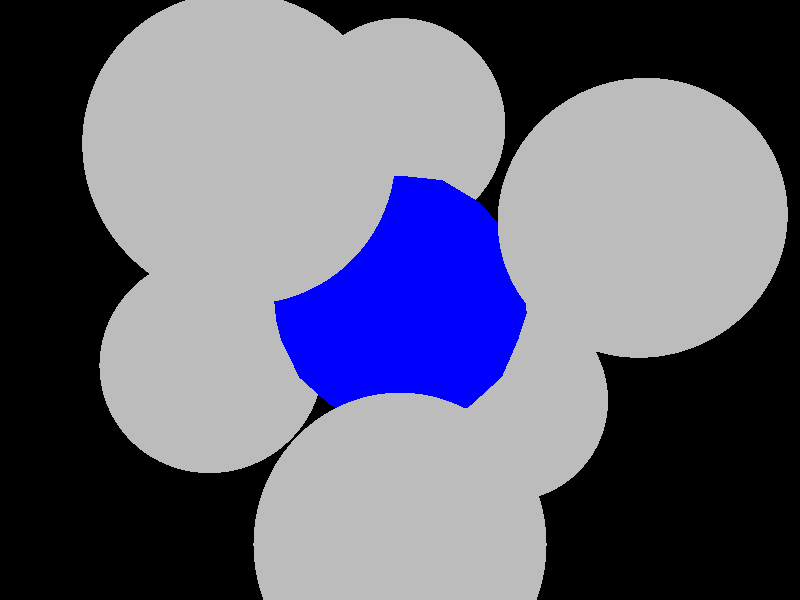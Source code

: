 #include "colors.inc"
background { rgb <0, 0, 0> }
camera {location <-3, -4, -5>up <0,1,0> right <-1.33,0,0> angle 50look_at <0, 0, 0> }
cylinder { <-0.99615, 0.0874657, -0.00598557>, <-0.911006, 0.363115, -0.19549>, 0.00862931 texture {  pigment { rgb <1, 0, 0> transmit 0.7} } }
cylinder { <-0.99615, 0.0874657, -0.00598557>, <-0.907185, 0.397976, 0.13649>, 0.00882577 texture {  pigment { rgb <1, 0, 0> transmit 0.7} } }
cylinder { <-0.911006, 0.363115, -0.19549>, <-0.907185, 0.397976, 0.13649>, 0.00834568 texture {  pigment { rgb <1, 0, 0> transmit 0.7} } }
cylinder { <-0.962831, -0.197808, -0.183923>, <-0.884048, -0.467047, 0.0180552>, 0.00864189 texture {  pigment { rgb <1, 0, 0> transmit 0.7} } }
cylinder { <-0.962831, -0.197808, -0.183923>, <-0.8225, -0.460989, -0.33314>, 0.00833752 texture {  pigment { rgb <1, 0, 0> transmit 0.7} } }
cylinder { <-0.884048, -0.467047, 0.0180552>, <-0.8225, -0.460989, -0.33314>, 0.00891498 texture {  pigment { rgb <1, 0, 0> transmit 0.7} } }
cylinder { <-0.911006, 0.363115, -0.19549>, <-0.776044, 0.626811, -0.0697341>, 0.00804537 texture {  pigment { rgb <1, 0, 0> transmit 0.7} } }
cylinder { <-0.907185, 0.397976, 0.13649>, <-0.776044, 0.626811, -0.0697341>, 0.00837003 texture {  pigment { rgb <1, 0, 0> transmit 0.7} } }
cylinder { <-0.99615, 0.0874657, -0.00598557>, <-0.936763, 0.133495, 0.323502>, 0.00844865 texture {  pigment { rgb <1, 0, 0> transmit 0.7} } }
cylinder { <-0.936763, 0.133495, 0.323502>, <-0.907185, 0.397976, 0.13649>, 0.00813167 texture {  pigment { rgb <1, 0, 0> transmit 0.7} } }
cylinder { <-0.843538, -0.110747, 0.525527>, <-0.570437, -0.589306, 0.57212>, 0.0138242 texture {  pigment { rgb <1, 0, 0> transmit 0.7} } }
cylinder { <-0.843538, -0.110747, 0.525527>, <-0.461298, -0.282469, 0.84108>, 0.0131142 texture {  pigment { rgb <1, 0, 0> transmit 0.7} } }
cylinder { <-0.570437, -0.589306, 0.57212>, <-0.461298, -0.282469, 0.84108>, 0.0105593 texture {  pigment { rgb <1, 0, 0> transmit 0.7} } }
cylinder { <-0.576259, 0.755403, -0.311918>, <-0.274942, 0.834789, -0.477005>, 0.00881575 texture {  pigment { rgb <1, 0, 0> transmit 0.7} } }
cylinder { <-0.693739, -0.706887, -0.13797>, <-0.470631, -0.880702, 0.0535822>, 0.00853965 texture {  pigment { rgb <1, 0, 0> transmit 0.7} } }
cylinder { <-0.693739, -0.706887, -0.13797>, <-0.414435, -0.868909, -0.27063>, 0.00872713 texture {  pigment { rgb <1, 0, 0> transmit 0.7} } }
cylinder { <-0.470631, -0.880702, 0.0535822>, <-0.414435, -0.868909, -0.27063>, 0.00823144 texture {  pigment { rgb <1, 0, 0> transmit 0.7} } }
cylinder { <-0.8225, -0.460989, -0.33314>, <-0.693739, -0.706887, -0.13797>, 0.00848294 texture {  pigment { rgb <1, 0, 0> transmit 0.7} } }
cylinder { <-0.8225, -0.460989, -0.33314>, <-0.582545, -0.666019, -0.465897>, 0.00856009 texture {  pigment { rgb <1, 0, 0> transmit 0.7} } }
cylinder { <-0.693739, -0.706887, -0.13797>, <-0.582545, -0.666019, -0.465897>, 0.00871674 texture {  pigment { rgb <1, 0, 0> transmit 0.7} } }
cylinder { <-0.61766, 0.525051, 0.585506>, <-0.496342, 0.298623, 0.81515>, 0.00861409 texture {  pigment { rgb <1, 0, 0> transmit 0.7} } }
cylinder { <-0.911006, 0.363115, -0.19549>, <-0.741935, 0.480301, -0.467806>, 0.00853206 texture {  pigment { rgb <1, 0, 0> transmit 0.7} } }
cylinder { <-0.776044, 0.626811, -0.0697341>, <-0.741935, 0.480301, -0.467806>, 0.0106387 texture {  pigment { rgb <1, 0, 0> transmit 0.7} } }
cylinder { <-0.93399, 0.0979744, -0.343603>, <-0.764199, 0.164325, -0.623697>, 0.00835479 texture {  pigment { rgb <1, 0, 0> transmit 0.7} } }
cylinder { <-0.93399, 0.0979744, -0.343603>, <-0.741935, 0.480301, -0.467806>, 0.0111379 texture {  pigment { rgb <1, 0, 0> transmit 0.7} } }
cylinder { <-0.764199, 0.164325, -0.623697>, <-0.741935, 0.480301, -0.467806>, 0.00882605 texture {  pigment { rgb <1, 0, 0> transmit 0.7} } }
cylinder { <0.543682, 0.786036, -0.294207>, <0.639734, 0.477196, -0.602515>, 0.0111709 texture {  pigment { rgb <1, 0, 0> transmit 0.7} } }
cylinder { <0.543682, 0.786036, -0.294207>, <0.82286, 0.45993, -0.333716>, 0.0107775 texture {  pigment { rgb <1, 0, 0> transmit 0.7} } }
cylinder { <0.639734, 0.477196, -0.602515>, <0.82286, 0.45993, -0.333716>, 0.00814272 texture {  pigment { rgb <1, 0, 0> transmit 0.7} } }
cylinder { <-0.765345, 0.21895, 0.605233>, <-0.71692, 0.640626, 0.274998>, 0.0134446 texture {  pigment { rgb <1, 0, 0> transmit 0.7} } }
cylinder { <-0.765345, 0.21895, 0.605233>, <-0.61766, 0.525051, 0.585506>, 0.00851094 texture {  pigment { rgb <1, 0, 0> transmit 0.7} } }
cylinder { <-0.71692, 0.640626, 0.274998>, <-0.61766, 0.525051, 0.585506>, 0.00864672 texture {  pigment { rgb <1, 0, 0> transmit 0.7} } }
cylinder { <-0.557581, 0.829574, 0.0301689>, <-0.453629, 0.779729, 0.43156>, 0.0104405 texture {  pigment { rgb <1, 0, 0> transmit 0.7} } }
cylinder { <-0.557581, 0.829574, 0.0301689>, <-0.300438, 0.938396, 0.170733>, 0.00781517 texture {  pigment { rgb <1, 0, 0> transmit 0.7} } }
cylinder { <-0.453629, 0.779729, 0.43156>, <-0.300438, 0.938396, 0.170733>, 0.00853937 texture {  pigment { rgb <1, 0, 0> transmit 0.7} } }
cylinder { <-0.71692, 0.640626, 0.274998>, <-0.557581, 0.829574, 0.0301689>, 0.0086974 texture {  pigment { rgb <1, 0, 0> transmit 0.7} } }
cylinder { <-0.71692, 0.640626, 0.274998>, <-0.453629, 0.779729, 0.43156>, 0.00841069 texture {  pigment { rgb <1, 0, 0> transmit 0.7} } }
cylinder { <-0.99615, 0.0874657, -0.00598557>, <-0.93399, 0.0979744, -0.343603>, 0.00858632 texture {  pigment { rgb <1, 0, 0> transmit 0.7} } }
cylinder { <-0.93399, 0.0979744, -0.343603>, <-0.911006, 0.363115, -0.19549>, 0.00761435 texture {  pigment { rgb <1, 0, 0> transmit 0.7} } }
cylinder { <-0.557581, 0.829574, 0.0301689>, <-0.294841, 0.941669, -0.162262>, 0.00861058 texture {  pigment { rgb <1, 0, 0> transmit 0.7} } }
cylinder { <-0.300438, 0.938396, 0.170733>, <-0.294841, 0.941669, -0.162262>, 0.00832645 texture {  pigment { rgb <1, 0, 0> transmit 0.7} } }
cylinder { <-0.962831, -0.197808, -0.183923>, <-0.962153, -0.184625, 0.200437>, 0.00961467 texture {  pigment { rgb <1, 0, 0> transmit 0.7} } }
cylinder { <-0.962153, -0.184625, 0.200437>, <-0.884048, -0.467047, 0.0180552>, 0.00862865 texture {  pigment { rgb <1, 0, 0> transmit 0.7} } }
cylinder { <-0.907185, 0.397976, 0.13649>, <-0.765345, 0.21895, 0.605233>, 0.0130357 texture {  pigment { rgb <1, 0, 0> transmit 0.7} } }
cylinder { <-0.907185, 0.397976, 0.13649>, <-0.71692, 0.640626, 0.274998>, 0.00845075 texture {  pigment { rgb <1, 0, 0> transmit 0.7} } }
cylinder { <0.495602, 0.760787, 0.419025>, <0.670024, 0.48778, 0.559587>, 0.0088287 texture {  pigment { rgb <1, 0, 0> transmit 0.7} } }
cylinder { <0.495602, 0.760787, 0.419025>, <0.75223, 0.608062, 0.253792>, 0.00853247 texture {  pigment { rgb <1, 0, 0> transmit 0.7} } }
cylinder { <0.670024, 0.48778, 0.559587>, <0.75223, 0.608062, 0.253792>, 0.00846818 texture {  pigment { rgb <1, 0, 0> transmit 0.7} } }
cylinder { <0.75223, 0.608062, 0.253792>, <0.845876, 0.198124, 0.495217>, 0.0121219 texture {  pigment { rgb <1, 0, 0> transmit 0.7} } }
cylinder { <0.75223, 0.608062, 0.253792>, <0.9187, 0.392796, 0.0412449>, 0.00863235 texture {  pigment { rgb <1, 0, 0> transmit 0.7} } }
cylinder { <0.845876, 0.198124, 0.495217>, <0.9187, 0.392796, 0.0412449>, 0.0124823 texture {  pigment { rgb <1, 0, 0> transmit 0.7} } }
cylinder { <-0.570437, -0.589306, 0.57212>, <-0.281683, -0.779454, 0.559559>, 0.00864917 texture {  pigment { rgb <1, 0, 0> transmit 0.7} } }
cylinder { <-0.234086, -0.808475, -0.539974>, <-0.161706, -0.982814, -0.0890344>, 0.0122214 texture {  pigment { rgb <1, 0, 0> transmit 0.7} } }
cylinder { <-0.234086, -0.808475, -0.539974>, <0.0824217, -0.851033, -0.518603>, 0.00800176 texture {  pigment { rgb <1, 0, 0> transmit 0.7} } }
cylinder { <-0.161706, -0.982814, -0.0890344>, <0.0824217, -0.851033, -0.518603>, 0.0127841 texture {  pigment { rgb <1, 0, 0> transmit 0.7} } }
cylinder { <-0.764199, 0.164325, -0.623697>, <-0.542872, 0.412407, -0.731581>, 0.00873818 texture {  pigment { rgb <1, 0, 0> transmit 0.7} } }
cylinder { <-0.741935, 0.480301, -0.467806>, <-0.542872, 0.412407, -0.731581>, 0.00843404 texture {  pigment { rgb <1, 0, 0> transmit 0.7} } }
cylinder { <-0.884048, -0.467047, 0.0180552>, <-0.69947, -0.682573, 0.211743>, 0.00858907 texture {  pigment { rgb <1, 0, 0> transmit 0.7} } }
cylinder { <-0.884048, -0.467047, 0.0180552>, <-0.693739, -0.706887, -0.13797>, 0.00859086 texture {  pigment { rgb <1, 0, 0> transmit 0.7} } }
cylinder { <-0.69947, -0.682573, 0.211743>, <-0.693739, -0.706887, -0.13797>, 0.0087651 texture {  pigment { rgb <1, 0, 0> transmit 0.7} } }
cylinder { <-0.99615, 0.0874657, -0.00598557>, <-0.962831, -0.197808, -0.183923>, 0.00844663 texture {  pigment { rgb <1, 0, 0> transmit 0.7} } }
cylinder { <-0.99615, 0.0874657, -0.00598557>, <-0.962153, -0.184625, 0.200437>, 0.00858048 texture {  pigment { rgb <1, 0, 0> transmit 0.7} } }
cylinder { <-0.962153, -0.184625, 0.200437>, <-0.843538, -0.110747, 0.525527>, 0.00884629 texture {  pigment { rgb <1, 0, 0> transmit 0.7} } }
cylinder { <-0.962153, -0.184625, 0.200437>, <-0.816487, -0.424472, 0.391373>, 0.00848534 texture {  pigment { rgb <1, 0, 0> transmit 0.7} } }
cylinder { <-0.843538, -0.110747, 0.525527>, <-0.816487, -0.424472, 0.391373>, 0.00855688 texture {  pigment { rgb <1, 0, 0> transmit 0.7} } }
cylinder { <-0.8225, -0.460989, -0.33314>, <-0.657666, -0.400873, -0.63779>, 0.00878905 texture {  pigment { rgb <1, 0, 0> transmit 0.7} } }
cylinder { <-0.657666, -0.400873, -0.63779>, <-0.582545, -0.666019, -0.465897>, 0.00811991 texture {  pigment { rgb <1, 0, 0> transmit 0.7} } }
cylinder { <-0.582545, -0.666019, -0.465897>, <-0.414435, -0.868909, -0.27063>, 0.00819888 texture {  pigment { rgb <1, 0, 0> transmit 0.7} } }
cylinder { <-0.657666, -0.400873, -0.63779>, <-0.372732, -0.566494, -0.734952>, 0.0085899 texture {  pigment { rgb <1, 0, 0> transmit 0.7} } }
cylinder { <-0.582545, -0.666019, -0.465897>, <-0.372732, -0.566494, -0.734952>, 0.00888529 texture {  pigment { rgb <1, 0, 0> transmit 0.7} } }
cylinder { <-0.962831, -0.197808, -0.183923>, <-0.93399, 0.0979744, -0.343603>, 0.00843418 texture {  pigment { rgb <1, 0, 0> transmit 0.7} } }
cylinder { <-0.936763, 0.133495, 0.323502>, <-0.765345, 0.21895, 0.605233>, 0.00851686 texture {  pigment { rgb <1, 0, 0> transmit 0.7} } }
cylinder { <-0.776044, 0.626811, -0.0697341>, <-0.71692, 0.640626, 0.274998>, 0.00875095 texture {  pigment { rgb <1, 0, 0> transmit 0.7} } }
cylinder { <-0.776044, 0.626811, -0.0697341>, <-0.557581, 0.829574, 0.0301689>, 0.00785889 texture {  pigment { rgb <1, 0, 0> transmit 0.7} } }
cylinder { <-0.470631, -0.880702, 0.0535822>, <-0.161706, -0.982814, -0.0890344>, 0.0088812 texture {  pigment { rgb <1, 0, 0> transmit 0.7} } }
cylinder { <-0.414435, -0.868909, -0.27063>, <-0.161706, -0.982814, -0.0890344>, 0.0082849 texture {  pigment { rgb <1, 0, 0> transmit 0.7} } }
cylinder { <-0.69947, -0.682573, 0.211743>, <-0.281683, -0.779454, 0.559559>, 0.0138046 texture {  pigment { rgb <1, 0, 0> transmit 0.7} } }
cylinder { <-0.69947, -0.682573, 0.211743>, <-0.225167, -0.940178, 0.255665>, 0.0135382 texture {  pigment { rgb <1, 0, 0> transmit 0.7} } }
cylinder { <-0.281683, -0.779454, 0.559559>, <-0.225167, -0.940178, 0.255665>, 0.00870983 texture {  pigment { rgb <1, 0, 0> transmit 0.7} } }
cylinder { <-0.843538, -0.110747, 0.525527>, <-0.627577, -0.0181317, 0.778343>, 0.0086289 texture {  pigment { rgb <1, 0, 0> transmit 0.7} } }
cylinder { <-0.627577, -0.0181317, 0.778343>, <-0.461298, -0.282469, 0.84108>, 0.00796315 texture {  pigment { rgb <1, 0, 0> transmit 0.7} } }
cylinder { <-0.764199, 0.164325, -0.623697>, <-0.524658, 0.0837174, -0.847187>, 0.0084345 texture {  pigment { rgb <1, 0, 0> transmit 0.7} } }
cylinder { <-0.542872, 0.412407, -0.731581>, <-0.524658, 0.0837174, -0.847187>, 0.00872258 texture {  pigment { rgb <1, 0, 0> transmit 0.7} } }
cylinder { <0.895329, -0.444698, 0.0250846>, <0.912805, -0.106758, -0.394196>, 0.01347 texture {  pigment { rgb <1, 0, 0> transmit 0.7} } }
cylinder { <0.895329, -0.444698, 0.0250846>, <0.989445, -0.133276, -0.0568876>, 0.00838753 texture {  pigment { rgb <1, 0, 0> transmit 0.7} } }
cylinder { <0.912805, -0.106758, -0.394196>, <0.989445, -0.133276, -0.0568876>, 0.00867301 texture {  pigment { rgb <1, 0, 0> transmit 0.7} } }
cylinder { <0.00700576, 0.224241, -0.974508>, <0.053423, 0.5305, -0.846>, 0.00838389 texture {  pigment { rgb <1, 0, 0> transmit 0.7} } }
cylinder { <-0.146798, -0.256098, 0.955439>, <0.186323, -0.237543, 0.95334>, 0.0083411 texture {  pigment { rgb <1, 0, 0> transmit 0.7} } }
cylinder { <-0.274942, 0.834789, -0.477005>, <-0.255794, 0.622717, -0.739454>, 0.00844914 texture {  pigment { rgb <1, 0, 0> transmit 0.7} } }
cylinder { <-0.274942, 0.834789, -0.477005>, <0.0425327, 0.784881, -0.618185>, 0.00877542 texture {  pigment { rgb <1, 0, 0> transmit 0.7} } }
cylinder { <-0.255794, 0.622717, -0.739454>, <0.0425327, 0.784881, -0.618185>, 0.00901395 texture {  pigment { rgb <1, 0, 0> transmit 0.7} } }
cylinder { <0.895329, -0.444698, 0.0250846>, <0.936186, -0.213542, 0.279207>, 0.00864872 texture {  pigment { rgb <1, 0, 0> transmit 0.7} } }
cylinder { <0.936186, -0.213542, 0.279207>, <0.989445, -0.133276, -0.0568876>, 0.00874066 texture {  pigment { rgb <1, 0, 0> transmit 0.7} } }
cylinder { <-0.281683, -0.779454, 0.559559>, <-0.273218, -0.537659, 0.797668>, 0.00848647 texture {  pigment { rgb <1, 0, 0> transmit 0.7} } }
cylinder { <-0.281683, -0.779454, 0.559559>, <0.00699187, -0.687699, 0.725962>, 0.0086401 texture {  pigment { rgb <1, 0, 0> transmit 0.7} } }
cylinder { <-0.273218, -0.537659, 0.797668>, <0.00699187, -0.687699, 0.725962>, 0.00814599 texture {  pigment { rgb <1, 0, 0> transmit 0.7} } }
cylinder { <0.772532, -0.252881, 0.582447>, <0.785836, -0.511729, 0.34727>, 0.00874955 texture {  pigment { rgb <1, 0, 0> transmit 0.7} } }
cylinder { <0.772532, -0.252881, 0.582447>, <0.936186, -0.213542, 0.279207>, 0.00867052 texture {  pigment { rgb <1, 0, 0> transmit 0.7} } }
cylinder { <0.785836, -0.511729, 0.34727>, <0.936186, -0.213542, 0.279207>, 0.00852031 texture {  pigment { rgb <1, 0, 0> transmit 0.7} } }
cylinder { <-0.453629, 0.779729, 0.43156>, <-0.156354, 0.795922, 0.584861>, 0.00837167 texture {  pigment { rgb <1, 0, 0> transmit 0.7} } }
cylinder { <-0.300438, 0.938396, 0.170733>, <-0.156354, 0.795922, 0.584861>, 0.0115261 texture {  pigment { rgb <1, 0, 0> transmit 0.7} } }
cylinder { <-0.962153, -0.184625, 0.200437>, <-0.936763, 0.133495, 0.323502>, 0.00855095 texture {  pigment { rgb <1, 0, 0> transmit 0.7} } }
cylinder { <-0.936763, 0.133495, 0.323502>, <-0.843538, -0.110747, 0.525527>, 0.00825981 texture {  pigment { rgb <1, 0, 0> transmit 0.7} } }
cylinder { <-0.843538, -0.110747, 0.525527>, <-0.765345, 0.21895, 0.605233>, 0.00870227 texture {  pigment { rgb <1, 0, 0> transmit 0.7} } }
cylinder { <0.757034, 0.648013, -0.0835455>, <0.82286, 0.45993, -0.333716>, 0.00799584 texture {  pigment { rgb <1, 0, 0> transmit 0.7} } }
cylinder { <-0.449659, -0.249862, -0.857541>, <-0.223042, -0.0260332, -0.974461>, 0.00848251 texture {  pigment { rgb <1, 0, 0> transmit 0.7} } }
cylinder { <-0.449659, -0.249862, -0.857541>, <-0.131202, -0.35498, -0.925622>, 0.00855496 texture {  pigment { rgb <1, 0, 0> transmit 0.7} } }
cylinder { <-0.223042, -0.0260332, -0.974461>, <-0.131202, -0.35498, -0.925622>, 0.00862503 texture {  pigment { rgb <1, 0, 0> transmit 0.7} } }
cylinder { <-0.776044, 0.626811, -0.0697341>, <-0.576259, 0.755403, -0.311918>, 0.00848171 texture {  pigment { rgb <1, 0, 0> transmit 0.7} } }
cylinder { <-0.741935, 0.480301, -0.467806>, <-0.576259, 0.755403, -0.311918>, 0.00892436 texture {  pigment { rgb <1, 0, 0> transmit 0.7} } }
cylinder { <-0.69947, -0.682573, 0.211743>, <-0.570437, -0.589306, 0.57212>, 0.00984949 texture {  pigment { rgb <1, 0, 0> transmit 0.7} } }
cylinder { <-0.845128, -0.162016, -0.509421>, <-0.657666, -0.400873, -0.63779>, 0.00824141 texture {  pigment { rgb <1, 0, 0> transmit 0.7} } }
cylinder { <-0.845128, -0.162016, -0.509421>, <-0.449659, -0.249862, -0.857541>, 0.0133534 texture {  pigment { rgb <1, 0, 0> transmit 0.7} } }
cylinder { <-0.657666, -0.400873, -0.63779>, <-0.449659, -0.249862, -0.857541>, 0.00845435 texture {  pigment { rgb <1, 0, 0> transmit 0.7} } }
cylinder { <-0.93399, 0.0979744, -0.343603>, <-0.845128, -0.162016, -0.509421>, 0.0080229 texture {  pigment { rgb <1, 0, 0> transmit 0.7} } }
cylinder { <-0.845128, -0.162016, -0.509421>, <-0.764199, 0.164325, -0.623697>, 0.00887789 texture {  pigment { rgb <1, 0, 0> transmit 0.7} } }
cylinder { <-0.962831, -0.197808, -0.183923>, <-0.845128, -0.162016, -0.509421>, 0.00869928 texture {  pigment { rgb <1, 0, 0> transmit 0.7} } }
cylinder { <-0.61766, 0.525051, 0.585506>, <-0.453629, 0.779729, 0.43156>, 0.00849509 texture {  pigment { rgb <1, 0, 0> transmit 0.7} } }
cylinder { <-0.61766, 0.525051, 0.585506>, <-0.321744, 0.578864, 0.749264>, 0.0085615 texture {  pigment { rgb <1, 0, 0> transmit 0.7} } }
cylinder { <-0.453629, 0.779729, 0.43156>, <-0.321744, 0.578864, 0.749264>, 0.00995855 texture {  pigment { rgb <1, 0, 0> transmit 0.7} } }
cylinder { <-0.576259, 0.755403, -0.311918>, <-0.542872, 0.412407, -0.731581>, 0.0135757 texture {  pigment { rgb <1, 0, 0> transmit 0.7} } }
cylinder { <-0.816487, -0.424472, 0.391373>, <-0.570437, -0.589306, 0.57212>, 0.00867397 texture {  pigment { rgb <1, 0, 0> transmit 0.7} } }
cylinder { <0.186323, -0.237543, 0.95334>, <0.283571, -0.50982, 0.812201>, 0.00804333 texture {  pigment { rgb <1, 0, 0> transmit 0.7} } }
cylinder { <0.186323, -0.237543, 0.95334>, <0.50765, -0.259751, 0.821475>, 0.00870103 texture {  pigment { rgb <1, 0, 0> transmit 0.7} } }
cylinder { <0.283571, -0.50982, 0.812201>, <0.50765, -0.259751, 0.821475>, 0.00839762 texture {  pigment { rgb <1, 0, 0> transmit 0.7} } }
cylinder { <0.0259201, -0.890242, 0.454749>, <0.304977, -0.746282, 0.591651>, 0.00856371 texture {  pigment { rgb <1, 0, 0> transmit 0.7} } }
cylinder { <-0.524658, 0.0837174, -0.847187>, <-0.286841, 0.312412, -0.905605>, 0.00837671 texture {  pigment { rgb <1, 0, 0> transmit 0.7} } }
cylinder { <-0.845128, -0.162016, -0.509421>, <-0.524658, 0.0837174, -0.847187>, 0.0131618 texture {  pigment { rgb <1, 0, 0> transmit 0.7} } }
cylinder { <-0.524658, 0.0837174, -0.847187>, <-0.449659, -0.249862, -0.857541>, 0.00855158 texture {  pigment { rgb <1, 0, 0> transmit 0.7} } }
cylinder { <-0.884048, -0.467047, 0.0180552>, <-0.816487, -0.424472, 0.391373>, 0.00954409 texture {  pigment { rgb <1, 0, 0> transmit 0.7} } }
cylinder { <-0.816487, -0.424472, 0.391373>, <-0.69947, -0.682573, 0.211743>, 0.00838809 texture {  pigment { rgb <1, 0, 0> transmit 0.7} } }
cylinder { <-0.542872, 0.412407, -0.731581>, <-0.286841, 0.312412, -0.905605>, 0.00813308 texture {  pigment { rgb <1, 0, 0> transmit 0.7} } }
cylinder { <-0.161706, -0.982814, -0.0890344>, <0.17136, -0.962392, -0.210804>, 0.00888038 texture {  pigment { rgb <1, 0, 0> transmit 0.7} } }
cylinder { <0.0824217, -0.851033, -0.518603>, <0.17136, -0.962392, -0.210804>, 0.00847979 texture {  pigment { rgb <1, 0, 0> transmit 0.7} } }
cylinder { <-0.524658, 0.0837174, -0.847187>, <-0.223042, -0.0260332, -0.974461>, 0.00863192 texture {  pigment { rgb <1, 0, 0> transmit 0.7} } }
cylinder { <-0.286841, 0.312412, -0.905605>, <-0.223042, -0.0260332, -0.974461>, 0.00878054 texture {  pigment { rgb <1, 0, 0> transmit 0.7} } }
cylinder { <-0.234086, -0.808475, -0.539974>, <-0.0354214, -0.637849, -0.769347>, 0.00870319 texture {  pigment { rgb <1, 0, 0> transmit 0.7} } }
cylinder { <-0.845128, -0.162016, -0.509421>, <-0.8225, -0.460989, -0.33314>, 0.00869525 texture {  pigment { rgb <1, 0, 0> transmit 0.7} } }
cylinder { <-0.69947, -0.682573, 0.211743>, <-0.470631, -0.880702, 0.0535822>, 0.00853805 texture {  pigment { rgb <1, 0, 0> transmit 0.7} } }
cylinder { <-0.765345, 0.21895, 0.605233>, <-0.627577, -0.0181317, 0.778343>, 0.0081069 texture {  pigment { rgb <1, 0, 0> transmit 0.7} } }
cylinder { <-0.765345, 0.21895, 0.605233>, <-0.496342, 0.298623, 0.81515>, 0.00875984 texture {  pigment { rgb <1, 0, 0> transmit 0.7} } }
cylinder { <-0.627577, -0.0181317, 0.778343>, <-0.496342, 0.298623, 0.81515>, 0.00862087 texture {  pigment { rgb <1, 0, 0> transmit 0.7} } }
cylinder { <0.669773, 0.0271469, 0.74207>, <0.772532, -0.252881, 0.582447>, 0.00845778 texture {  pigment { rgb <1, 0, 0> transmit 0.7} } }
cylinder { <0.669773, 0.0271469, 0.74207>, <0.845876, 0.198124, 0.495217>, 0.0087028 texture {  pigment { rgb <1, 0, 0> transmit 0.7} } }
cylinder { <0.772532, -0.252881, 0.582447>, <0.845876, 0.198124, 0.495217>, 0.0116295 texture {  pigment { rgb <1, 0, 0> transmit 0.7} } }
cylinder { <-0.576259, 0.755403, -0.311918>, <-0.557581, 0.829574, 0.0301689>, 0.00876333 texture {  pigment { rgb <1, 0, 0> transmit 0.7} } }
cylinder { <-0.576259, 0.755403, -0.311918>, <-0.294841, 0.941669, -0.162262>, 0.0092293 texture {  pigment { rgb <1, 0, 0> transmit 0.7} } }
cylinder { <-0.627577, -0.0181317, 0.778343>, <-0.330623, 0.0319, 0.943224>, 0.00858307 texture {  pigment { rgb <1, 0, 0> transmit 0.7} } }
cylinder { <-0.496342, 0.298623, 0.81515>, <-0.330623, 0.0319, 0.943224>, 0.00847817 texture {  pigment { rgb <1, 0, 0> transmit 0.7} } }
cylinder { <-0.570437, -0.589306, 0.57212>, <-0.273218, -0.537659, 0.797668>, 0.00941669 texture {  pigment { rgb <1, 0, 0> transmit 0.7} } }
cylinder { <-0.461298, -0.282469, 0.84108>, <-0.273218, -0.537659, 0.797668>, 0.00799924 texture {  pigment { rgb <1, 0, 0> transmit 0.7} } }
cylinder { <-0.294841, 0.941669, -0.162262>, <-0.274942, 0.834789, -0.477005>, 0.00832475 texture {  pigment { rgb <1, 0, 0> transmit 0.7} } }
cylinder { <-0.582545, -0.666019, -0.465897>, <-0.234086, -0.808475, -0.539974>, 0.00959182 texture {  pigment { rgb <1, 0, 0> transmit 0.7} } }
cylinder { <-0.414435, -0.868909, -0.27063>, <-0.234086, -0.808475, -0.539974>, 0.00824334 texture {  pigment { rgb <1, 0, 0> transmit 0.7} } }
cylinder { <-0.496342, 0.298623, 0.81515>, <-0.321744, 0.578864, 0.749264>, 0.00841726 texture {  pigment { rgb <1, 0, 0> transmit 0.7} } }
cylinder { <-0.461298, -0.282469, 0.84108>, <-0.146798, -0.256098, 0.955439>, 0.0083921 texture {  pigment { rgb <1, 0, 0> transmit 0.7} } }
cylinder { <-0.273218, -0.537659, 0.797668>, <-0.146798, -0.256098, 0.955439>, 0.00866568 texture {  pigment { rgb <1, 0, 0> transmit 0.7} } }
cylinder { <-0.372732, -0.566494, -0.734952>, <-0.234086, -0.808475, -0.539974>, 0.00850713 texture {  pigment { rgb <1, 0, 0> transmit 0.7} } }
cylinder { <-0.372732, -0.566494, -0.734952>, <-0.0354214, -0.637849, -0.769347>, 0.00866217 texture {  pigment { rgb <1, 0, 0> transmit 0.7} } }
cylinder { <-0.470631, -0.880702, 0.0535822>, <-0.225167, -0.940178, 0.255665>, 0.00808654 texture {  pigment { rgb <1, 0, 0> transmit 0.7} } }
cylinder { <-0.0354214, -0.637849, -0.769347>, <0.212186, -0.410304, -0.88692>, 0.00890609 texture {  pigment { rgb <1, 0, 0> transmit 0.7} } }
cylinder { <-0.576259, 0.755403, -0.311918>, <-0.255794, 0.622717, -0.739454>, 0.0137634 texture {  pigment { rgb <1, 0, 0> transmit 0.7} } }
cylinder { <-0.542872, 0.412407, -0.731581>, <-0.255794, 0.622717, -0.739454>, 0.00889895 texture {  pigment { rgb <1, 0, 0> transmit 0.7} } }
cylinder { <-0.286841, 0.312412, -0.905605>, <-0.255794, 0.622717, -0.739454>, 0.00883386 texture {  pigment { rgb <1, 0, 0> transmit 0.7} } }
cylinder { <-0.146798, -0.256098, 0.955439>, <0.00699187, -0.687699, 0.725962>, 0.0128109 texture {  pigment { rgb <1, 0, 0> transmit 0.7} } }
cylinder { <-0.146798, -0.256098, 0.955439>, <0.283571, -0.50982, 0.812201>, 0.012993 texture {  pigment { rgb <1, 0, 0> transmit 0.7} } }
cylinder { <0.00699187, -0.687699, 0.725962>, <0.283571, -0.50982, 0.812201>, 0.00849905 texture {  pigment { rgb <1, 0, 0> transmit 0.7} } }
cylinder { <0.283571, -0.50982, 0.812201>, <0.574517, -0.52935, 0.624275>, 0.00867277 texture {  pigment { rgb <1, 0, 0> transmit 0.7} } }
cylinder { <0.50765, -0.259751, 0.821475>, <0.574517, -0.52935, 0.624275>, 0.00851626 texture {  pigment { rgb <1, 0, 0> transmit 0.7} } }
cylinder { <0.0824217, -0.851033, -0.518603>, <0.508247, -0.83659, -0.204456>, 0.013234 texture {  pigment { rgb <1, 0, 0> transmit 0.7} } }
cylinder { <0.0824217, -0.851033, -0.518603>, <0.563769, -0.660615, -0.495735>, 0.0129537 texture {  pigment { rgb <1, 0, 0> transmit 0.7} } }
cylinder { <0.508247, -0.83659, -0.204456>, <0.563769, -0.660615, -0.495735>, 0.00862023 texture {  pigment { rgb <1, 0, 0> transmit 0.7} } }
cylinder { <0.75223, 0.608062, 0.253792>, <0.757034, 0.648013, -0.0835455>, 0.00849322 texture {  pigment { rgb <1, 0, 0> transmit 0.7} } }
cylinder { <-0.449659, -0.249862, -0.857541>, <-0.372732, -0.566494, -0.734952>, 0.00870351 texture {  pigment { rgb <1, 0, 0> transmit 0.7} } }
cylinder { <-0.372732, -0.566494, -0.734952>, <-0.131202, -0.35498, -0.925622>, 0.00933508 texture {  pigment { rgb <1, 0, 0> transmit 0.7} } }
cylinder { <-0.131202, -0.35498, -0.925622>, <-0.0354214, -0.637849, -0.769347>, 0.00842655 texture {  pigment { rgb <1, 0, 0> transmit 0.7} } }
cylinder { <-0.330623, 0.0319, 0.943224>, <-0.164519, 0.337925, 0.926682>, 0.00871477 texture {  pigment { rgb <1, 0, 0> transmit 0.7} } }
cylinder { <-0.330623, 0.0319, 0.943224>, <0.00880052, 0.0486473, 0.998777>, 0.00860868 texture {  pigment { rgb <1, 0, 0> transmit 0.7} } }
cylinder { <-0.164519, 0.337925, 0.926682>, <0.00880052, 0.0486473, 0.998777>, 0.00862116 texture {  pigment { rgb <1, 0, 0> transmit 0.7} } }
cylinder { <0.00664089, 0.948375, -0.317081>, <0.298445, 0.947037, -0.118537>, 0.00882366 texture {  pigment { rgb <1, 0, 0> transmit 0.7} } }
cylinder { <0.00664089, 0.948375, -0.317081>, <0.384409, 0.708445, -0.591892>, 0.0131291 texture {  pigment { rgb <1, 0, 0> transmit 0.7} } }
cylinder { <0.298445, 0.947037, -0.118537>, <0.384409, 0.708445, -0.591892>, 0.0134253 texture {  pigment { rgb <1, 0, 0> transmit 0.7} } }
cylinder { <-0.131202, -0.35498, -0.925622>, <0.105713, -0.103902, -0.988954>, 0.00877425 texture {  pigment { rgb <1, 0, 0> transmit 0.7} } }
cylinder { <-0.131202, -0.35498, -0.925622>, <0.212186, -0.410304, -0.88692>, 0.00874907 texture {  pigment { rgb <1, 0, 0> transmit 0.7} } }
cylinder { <0.105713, -0.103902, -0.988954>, <0.212186, -0.410304, -0.88692>, 0.00850109 texture {  pigment { rgb <1, 0, 0> transmit 0.7} } }
cylinder { <0.00699187, -0.687699, 0.725962>, <0.304977, -0.746282, 0.591651>, 0.0083016 texture {  pigment { rgb <1, 0, 0> transmit 0.7} } }
cylinder { <0.283571, -0.50982, 0.812201>, <0.304977, -0.746282, 0.591651>, 0.0081015 texture {  pigment { rgb <1, 0, 0> transmit 0.7} } }
cylinder { <-0.461298, -0.282469, 0.84108>, <-0.330623, 0.0319, 0.943224>, 0.00888599 texture {  pigment { rgb <1, 0, 0> transmit 0.7} } }
cylinder { <-0.330623, 0.0319, 0.943224>, <-0.146798, -0.256098, 0.955439>, 0.00854706 texture {  pigment { rgb <1, 0, 0> transmit 0.7} } }
cylinder { <-0.321744, 0.578864, 0.749264>, <-0.156354, 0.795922, 0.584861>, 0.00796462 texture {  pigment { rgb <1, 0, 0> transmit 0.7} } }
cylinder { <0.298445, 0.947037, -0.118537>, <0.550347, 0.831049, 0.0804691>, 0.00853344 texture {  pigment { rgb <1, 0, 0> transmit 0.7} } }
cylinder { <0.304977, -0.746282, 0.591651>, <0.574517, -0.52935, 0.624275>, 0.0086882 texture {  pigment { rgb <1, 0, 0> transmit 0.7} } }
cylinder { <-0.300438, 0.938396, 0.170733>, <-0.0246896, 0.940837, 0.337959>, 0.00806256 texture {  pigment { rgb <1, 0, 0> transmit 0.7} } }
cylinder { <-0.156354, 0.795922, 0.584861>, <-0.0246896, 0.940837, 0.337959>, 0.00787784 texture {  pigment { rgb <1, 0, 0> transmit 0.7} } }
cylinder { <-0.286841, 0.312412, -0.905605>, <0.053423, 0.5305, -0.846>, 0.0102132 texture {  pigment { rgb <1, 0, 0> transmit 0.7} } }
cylinder { <-0.255794, 0.622717, -0.739454>, <0.053423, 0.5305, -0.846>, 0.00849526 texture {  pigment { rgb <1, 0, 0> transmit 0.7} } }
cylinder { <-0.225167, -0.940178, 0.255665>, <-0.161706, -0.982814, -0.0890344>, 0.00882691 texture {  pigment { rgb <1, 0, 0> transmit 0.7} } }
cylinder { <0.762996, -0.600773, -0.238555>, <0.895329, -0.444698, 0.0250846>, 0.00834331 texture {  pigment { rgb <1, 0, 0> transmit 0.7} } }
cylinder { <0.762996, -0.600773, -0.238555>, <0.912805, -0.106758, -0.394196>, 0.0134796 texture {  pigment { rgb <1, 0, 0> transmit 0.7} } }
cylinder { <-0.146798, -0.256098, 0.955439>, <0.00880052, 0.0486473, 0.998777>, 0.0086226 texture {  pigment { rgb <1, 0, 0> transmit 0.7} } }
cylinder { <0.313105, 0.157783, -0.93652>, <0.596895, 0.17355, -0.783324>, 0.00807211 texture {  pigment { rgb <1, 0, 0> transmit 0.7} } }
cylinder { <-0.225167, -0.940178, 0.255665>, <0.0259201, -0.890242, 0.454749>, 0.00810759 texture {  pigment { rgb <1, 0, 0> transmit 0.7} } }
cylinder { <0.508247, -0.83659, -0.204456>, <0.695405, -0.715004, 0.0719767>, 0.00888209 texture {  pigment { rgb <1, 0, 0> transmit 0.7} } }
cylinder { <0.508247, -0.83659, -0.204456>, <0.762996, -0.600773, -0.238555>, 0.00872029 texture {  pigment { rgb <1, 0, 0> transmit 0.7} } }
cylinder { <0.695405, -0.715004, 0.0719767>, <0.762996, -0.600773, -0.238555>, 0.00844272 texture {  pigment { rgb <1, 0, 0> transmit 0.7} } }
cylinder { <0.367604, 0.0379862, 0.929206>, <0.669773, 0.0271469, 0.74207>, 0.00888972 texture {  pigment { rgb <1, 0, 0> transmit 0.7} } }
cylinder { <0.670024, 0.48778, 0.559587>, <0.845876, 0.198124, 0.495217>, 0.00862294 texture {  pigment { rgb <1, 0, 0> transmit 0.7} } }
cylinder { <0.298445, 0.947037, -0.118537>, <0.543682, 0.786036, -0.294207>, 0.00854848 texture {  pigment { rgb <1, 0, 0> transmit 0.7} } }
cylinder { <0.543682, 0.786036, -0.294207>, <0.550347, 0.831049, 0.0804691>, 0.00943573 texture {  pigment { rgb <1, 0, 0> transmit 0.7} } }
cylinder { <-0.300438, 0.938396, 0.170733>, <-0.0014325, 0.999819, 0.0189662>, 0.00852241 texture {  pigment { rgb <1, 0, 0> transmit 0.7} } }
cylinder { <-0.496342, 0.298623, 0.81515>, <-0.164519, 0.337925, 0.926682>, 0.00880662 texture {  pigment { rgb <1, 0, 0> transmit 0.7} } }
cylinder { <-0.321744, 0.578864, 0.749264>, <-0.164519, 0.337925, 0.926682>, 0.00845016 texture {  pigment { rgb <1, 0, 0> transmit 0.7} } }
cylinder { <0.384409, 0.708445, -0.591892>, <0.639734, 0.477196, -0.602515>, 0.00861611 texture {  pigment { rgb <1, 0, 0> transmit 0.7} } }
cylinder { <-0.164519, 0.337925, 0.926682>, <0.180088, 0.328089, 0.927322>, 0.0086187 texture {  pigment { rgb <1, 0, 0> transmit 0.7} } }
cylinder { <0.00880052, 0.0486473, 0.998777>, <0.180088, 0.328089, 0.927322>, 0.00838648 texture {  pigment { rgb <1, 0, 0> transmit 0.7} } }
cylinder { <0.184337, 0.8125, 0.55305>, <0.372424, 0.599047, 0.708832>, 0.0081089 texture {  pigment { rgb <1, 0, 0> transmit 0.7} } }
cylinder { <0.184337, 0.8125, 0.55305>, <0.495602, 0.760787, 0.419025>, 0.0085704 texture {  pigment { rgb <1, 0, 0> transmit 0.7} } }
cylinder { <0.372424, 0.599047, 0.708832>, <0.495602, 0.760787, 0.419025>, 0.00885017 texture {  pigment { rgb <1, 0, 0> transmit 0.7} } }
cylinder { <0.762996, -0.600773, -0.238555>, <0.770151, -0.393111, -0.502326>, 0.00839456 texture {  pigment { rgb <1, 0, 0> transmit 0.7} } }
cylinder { <0.770151, -0.393111, -0.502326>, <0.912805, -0.106758, -0.394196>, 0.00844246 texture {  pigment { rgb <1, 0, 0> transmit 0.7} } }
cylinder { <-0.281683, -0.779454, 0.559559>, <0.0259201, -0.890242, 0.454749>, 0.00858337 texture {  pigment { rgb <1, 0, 0> transmit 0.7} } }
cylinder { <0.00699187, -0.687699, 0.725962>, <0.0259201, -0.890242, 0.454749>, 0.00847564 texture {  pigment { rgb <1, 0, 0> transmit 0.7} } }
cylinder { <0.304977, -0.746282, 0.591651>, <0.543983, -0.75212, 0.372019>, 0.00811619 texture {  pigment { rgb <1, 0, 0> transmit 0.7} } }
cylinder { <0.543983, -0.75212, 0.372019>, <0.574517, -0.52935, 0.624275>, 0.00844807 texture {  pigment { rgb <1, 0, 0> transmit 0.7} } }
cylinder { <-0.223042, -0.0260332, -0.974461>, <0.105713, -0.103902, -0.988954>, 0.00845405 texture {  pigment { rgb <1, 0, 0> transmit 0.7} } }
cylinder { <0.0301939, 0.603298, 0.796944>, <0.180088, 0.328089, 0.927322>, 0.00848553 texture {  pigment { rgb <1, 0, 0> transmit 0.7} } }
cylinder { <0.0301939, 0.603298, 0.796944>, <0.372424, 0.599047, 0.708832>, 0.00883541 texture {  pigment { rgb <1, 0, 0> transmit 0.7} } }
cylinder { <0.180088, 0.328089, 0.927322>, <0.372424, 0.599047, 0.708832>, 0.009942 texture {  pigment { rgb <1, 0, 0> transmit 0.7} } }
cylinder { <-0.0354214, -0.637849, -0.769347>, <0.0824217, -0.851033, -0.518603>, 0.00873953 texture {  pigment { rgb <1, 0, 0> transmit 0.7} } }
cylinder { <0.372424, 0.599047, 0.708832>, <0.670024, 0.48778, 0.559587>, 0.00877568 texture {  pigment { rgb <1, 0, 0> transmit 0.7} } }
cylinder { <0.550347, 0.831049, 0.0804691>, <0.75223, 0.608062, 0.253792>, 0.00867903 texture {  pigment { rgb <1, 0, 0> transmit 0.7} } }
cylinder { <0.550347, 0.831049, 0.0804691>, <0.757034, 0.648013, -0.0835455>, 0.00802817 texture {  pigment { rgb <1, 0, 0> transmit 0.7} } }
cylinder { <0.82286, 0.45993, -0.333716>, <0.8237, 0.187257, -0.535212>, 0.00847614 texture {  pigment { rgb <1, 0, 0> transmit 0.7} } }
cylinder { <0.17136, -0.962392, -0.210804>, <0.508247, -0.83659, -0.204456>, 0.00899164 texture {  pigment { rgb <1, 0, 0> transmit 0.7} } }
cylinder { <-0.286841, 0.312412, -0.905605>, <0.00700576, 0.224241, -0.974508>, 0.00786081 texture {  pigment { rgb <1, 0, 0> transmit 0.7} } }
cylinder { <0.50765, -0.259751, 0.821475>, <0.772532, -0.252881, 0.582447>, 0.00892132 texture {  pigment { rgb <1, 0, 0> transmit 0.7} } }
cylinder { <0.574517, -0.52935, 0.624275>, <0.772532, -0.252881, 0.582447>, 0.00856572 texture {  pigment { rgb <1, 0, 0> transmit 0.7} } }
cylinder { <0.41518, -0.903921, 0.102729>, <0.543983, -0.75212, 0.372019>, 0.00837223 texture {  pigment { rgb <1, 0, 0> transmit 0.7} } }
cylinder { <0.41518, -0.903921, 0.102729>, <0.695405, -0.715004, 0.0719767>, 0.00848386 texture {  pigment { rgb <1, 0, 0> transmit 0.7} } }
cylinder { <0.543983, -0.75212, 0.372019>, <0.695405, -0.715004, 0.0719767>, 0.00845324 texture {  pigment { rgb <1, 0, 0> transmit 0.7} } }
cylinder { <0.9187, 0.392796, 0.0412449>, <0.962323, 0.172786, -0.209949>, 0.00841894 texture {  pigment { rgb <1, 0, 0> transmit 0.7} } }
cylinder { <0.9187, 0.392796, 0.0412449>, <0.975141, 0.107351, 0.193847>, 0.00821401 texture {  pigment { rgb <1, 0, 0> transmit 0.7} } }
cylinder { <0.962323, 0.172786, -0.209949>, <0.975141, 0.107351, 0.193847>, 0.0102316 texture {  pigment { rgb <1, 0, 0> transmit 0.7} } }
cylinder { <0.377511, 0.449478, -0.809602>, <0.596895, 0.17355, -0.783324>, 0.00883728 texture {  pigment { rgb <1, 0, 0> transmit 0.7} } }
cylinder { <0.377511, 0.449478, -0.809602>, <0.639734, 0.477196, -0.602515>, 0.00838206 texture {  pigment { rgb <1, 0, 0> transmit 0.7} } }
cylinder { <0.596895, 0.17355, -0.783324>, <0.639734, 0.477196, -0.602515>, 0.00889972 texture {  pigment { rgb <1, 0, 0> transmit 0.7} } }
cylinder { <0.495602, 0.760787, 0.419025>, <0.550347, 0.831049, 0.0804691>, 0.00875192 texture {  pigment { rgb <1, 0, 0> transmit 0.7} } }
cylinder { <-0.225167, -0.940178, 0.255665>, <0.090772, -0.987694, 0.127359>, 0.00860732 texture {  pigment { rgb <1, 0, 0> transmit 0.7} } }
cylinder { <0.0259201, -0.890242, 0.454749>, <0.090772, -0.987694, 0.127359>, 0.0086922 texture {  pigment { rgb <1, 0, 0> transmit 0.7} } }
cylinder { <0.695405, -0.715004, 0.0719767>, <0.895329, -0.444698, 0.0250846>, 0.00848653 texture {  pigment { rgb <1, 0, 0> transmit 0.7} } }
cylinder { <0.845876, 0.198124, 0.495217>, <0.975141, 0.107351, 0.193847>, 0.00850636 texture {  pigment { rgb <1, 0, 0> transmit 0.7} } }
cylinder { <0.367604, 0.0379862, 0.929206>, <0.50765, -0.259751, 0.821475>, 0.00865543 texture {  pigment { rgb <1, 0, 0> transmit 0.7} } }
cylinder { <0.82286, 0.45993, -0.333716>, <0.962323, 0.172786, -0.209949>, 0.00855935 texture {  pigment { rgb <1, 0, 0> transmit 0.7} } }
cylinder { <0.8237, 0.187257, -0.535212>, <0.962323, 0.172786, -0.209949>, 0.00884667 texture {  pigment { rgb <1, 0, 0> transmit 0.7} } }
cylinder { <-0.161706, -0.982814, -0.0890344>, <0.090772, -0.987694, 0.127359>, 0.00831396 texture {  pigment { rgb <1, 0, 0> transmit 0.7} } }
cylinder { <0.530326, -0.416132, -0.73864>, <0.719112, -0.119145, -0.684604>, 0.00890089 texture {  pigment { rgb <1, 0, 0> transmit 0.7} } }
cylinder { <0.530326, -0.416132, -0.73864>, <0.770151, -0.393111, -0.502326>, 0.00843691 texture {  pigment { rgb <1, 0, 0> transmit 0.7} } }
cylinder { <0.719112, -0.119145, -0.684604>, <0.770151, -0.393111, -0.502326>, 0.00832495 texture {  pigment { rgb <1, 0, 0> transmit 0.7} } }
cylinder { <0.090772, -0.987694, 0.127359>, <0.17136, -0.962392, -0.210804>, 0.00871381 texture {  pigment { rgb <1, 0, 0> transmit 0.7} } }
cylinder { <0.090772, -0.987694, 0.127359>, <0.41518, -0.903921, 0.102729>, 0.00839885 texture {  pigment { rgb <1, 0, 0> transmit 0.7} } }
cylinder { <0.17136, -0.962392, -0.210804>, <0.41518, -0.903921, 0.102729>, 0.0100365 texture {  pigment { rgb <1, 0, 0> transmit 0.7} } }
cylinder { <0.596895, 0.17355, -0.783324>, <0.719112, -0.119145, -0.684604>, 0.00830486 texture {  pigment { rgb <1, 0, 0> transmit 0.7} } }
cylinder { <0.0824217, -0.851033, -0.518603>, <0.29509, -0.660156, -0.690736>, 0.0083401 texture {  pigment { rgb <1, 0, 0> transmit 0.7} } }
cylinder { <0.29509, -0.660156, -0.690736>, <0.563769, -0.660615, -0.495735>, 0.00829962 texture {  pigment { rgb <1, 0, 0> transmit 0.7} } }
cylinder { <0.00880052, 0.0486473, 0.998777>, <0.367604, 0.0379862, 0.929206>, 0.00914104 texture {  pigment { rgb <1, 0, 0> transmit 0.7} } }
cylinder { <0.180088, 0.328089, 0.927322>, <0.367604, 0.0379862, 0.929206>, 0.00863588 texture {  pigment { rgb <1, 0, 0> transmit 0.7} } }
cylinder { <0.695405, -0.715004, 0.0719767>, <0.785836, -0.511729, 0.34727>, 0.0088489 texture {  pigment { rgb <1, 0, 0> transmit 0.7} } }
cylinder { <0.00880052, 0.0486473, 0.998777>, <0.186323, -0.237543, 0.95334>, 0.00849572 texture {  pigment { rgb <1, 0, 0> transmit 0.7} } }
cylinder { <0.186323, -0.237543, 0.95334>, <0.367604, 0.0379862, 0.929206>, 0.00826747 texture {  pigment { rgb <1, 0, 0> transmit 0.7} } }
cylinder { <0.180088, 0.328089, 0.927322>, <0.502275, 0.314883, 0.805338>, 0.00861898 texture {  pigment { rgb <1, 0, 0> transmit 0.7} } }
cylinder { <0.367604, 0.0379862, 0.929206>, <0.502275, 0.314883, 0.805338>, 0.00829727 texture {  pigment { rgb <1, 0, 0> transmit 0.7} } }
cylinder { <0.00664089, 0.948375, -0.317081>, <0.0425327, 0.784881, -0.618185>, 0.00861257 texture {  pigment { rgb <1, 0, 0> transmit 0.7} } }
cylinder { <0.596895, 0.17355, -0.783324>, <0.8237, 0.187257, -0.535212>, 0.00841085 texture {  pigment { rgb <1, 0, 0> transmit 0.7} } }
cylinder { <0.277405, 0.934806, 0.221777>, <0.298445, 0.947037, -0.118537>, 0.00852958 texture {  pigment { rgb <1, 0, 0> transmit 0.7} } }
cylinder { <0.277405, 0.934806, 0.221777>, <0.550347, 0.831049, 0.0804691>, 0.00810982 texture {  pigment { rgb <1, 0, 0> transmit 0.7} } }
cylinder { <0.785836, -0.511729, 0.34727>, <0.895329, -0.444698, 0.0250846>, 0.00867054 texture {  pigment { rgb <1, 0, 0> transmit 0.7} } }
cylinder { <0.377511, 0.449478, -0.809602>, <0.384409, 0.708445, -0.591892>, 0.0084598 texture {  pigment { rgb <1, 0, 0> transmit 0.7} } }
cylinder { <0.563769, -0.660615, -0.495735>, <0.762996, -0.600773, -0.238555>, 0.00826945 texture {  pigment { rgb <1, 0, 0> transmit 0.7} } }
cylinder { <0.212186, -0.410304, -0.88692>, <0.436697, -0.139242, -0.888767>, 0.00879926 texture {  pigment { rgb <1, 0, 0> transmit 0.7} } }
cylinder { <0.212186, -0.410304, -0.88692>, <0.530326, -0.416132, -0.73864>, 0.00877617 texture {  pigment { rgb <1, 0, 0> transmit 0.7} } }
cylinder { <0.436697, -0.139242, -0.888767>, <0.530326, -0.416132, -0.73864>, 0.0082148 texture {  pigment { rgb <1, 0, 0> transmit 0.7} } }
cylinder { <0.543983, -0.75212, 0.372019>, <0.785836, -0.511729, 0.34727>, 0.00854741 texture {  pigment { rgb <1, 0, 0> transmit 0.7} } }
cylinder { <0.574517, -0.52935, 0.624275>, <0.785836, -0.511729, 0.34727>, 0.00872131 texture {  pigment { rgb <1, 0, 0> transmit 0.7} } }
cylinder { <0.719112, -0.119145, -0.684604>, <0.8237, 0.187257, -0.535212>, 0.00891413 texture {  pigment { rgb <1, 0, 0> transmit 0.7} } }
cylinder { <0.719112, -0.119145, -0.684604>, <0.912805, -0.106758, -0.394196>, 0.00873238 texture {  pigment { rgb <1, 0, 0> transmit 0.7} } }
cylinder { <0.8237, 0.187257, -0.535212>, <0.912805, -0.106758, -0.394196>, 0.00845096 texture {  pigment { rgb <1, 0, 0> transmit 0.7} } }
cylinder { <0.757034, 0.648013, -0.0835455>, <0.9187, 0.392796, 0.0412449>, 0.00817176 texture {  pigment { rgb <1, 0, 0> transmit 0.7} } }
cylinder { <0.543682, 0.786036, -0.294207>, <0.757034, 0.648013, -0.0835455>, 0.00825181 texture {  pigment { rgb <1, 0, 0> transmit 0.7} } }
cylinder { <0.0259201, -0.890242, 0.454749>, <0.41518, -0.903921, 0.102729>, 0.0131251 texture {  pigment { rgb <1, 0, 0> transmit 0.7} } }
cylinder { <0.304977, -0.746282, 0.591651>, <0.41518, -0.903921, 0.102729>, 0.0131349 texture {  pigment { rgb <1, 0, 0> transmit 0.7} } }
cylinder { <-0.0014325, 0.999819, 0.0189662>, <0.00664089, 0.948375, -0.317081>, 0.00850145 texture {  pigment { rgb <1, 0, 0> transmit 0.7} } }
cylinder { <-0.0014325, 0.999819, 0.0189662>, <0.298445, 0.947037, -0.118537>, 0.00835238 texture {  pigment { rgb <1, 0, 0> transmit 0.7} } }
cylinder { <0.105713, -0.103902, -0.988954>, <0.436697, -0.139242, -0.888767>, 0.0086904 texture {  pigment { rgb <1, 0, 0> transmit 0.7} } }
cylinder { <0.053423, 0.5305, -0.846>, <0.313105, 0.157783, -0.93652>, 0.0115798 texture {  pigment { rgb <1, 0, 0> transmit 0.7} } }
cylinder { <0.053423, 0.5305, -0.846>, <0.377511, 0.449478, -0.809602>, 0.00840098 texture {  pigment { rgb <1, 0, 0> transmit 0.7} } }
cylinder { <0.313105, 0.157783, -0.93652>, <0.377511, 0.449478, -0.809602>, 0.00811412 texture {  pigment { rgb <1, 0, 0> transmit 0.7} } }
cylinder { <0.436697, -0.139242, -0.888767>, <0.719112, -0.119145, -0.684604>, 0.00872656 texture {  pigment { rgb <1, 0, 0> transmit 0.7} } }
cylinder { <-0.294841, 0.941669, -0.162262>, <-0.0014325, 0.999819, 0.0189662>, 0.00874334 texture {  pigment { rgb <1, 0, 0> transmit 0.7} } }
cylinder { <-0.294841, 0.941669, -0.162262>, <0.00664089, 0.948375, -0.317081>, 0.00847442 texture {  pigment { rgb <1, 0, 0> transmit 0.7} } }
cylinder { <-0.0246896, 0.940837, 0.337959>, <0.184337, 0.8125, 0.55305>, 0.00815577 texture {  pigment { rgb <1, 0, 0> transmit 0.7} } }
cylinder { <-0.0246896, 0.940837, 0.337959>, <0.277405, 0.934806, 0.221777>, 0.00809304 texture {  pigment { rgb <1, 0, 0> transmit 0.7} } }
cylinder { <0.184337, 0.8125, 0.55305>, <0.277405, 0.934806, 0.221777>, 0.0091297 texture {  pigment { rgb <1, 0, 0> transmit 0.7} } }
cylinder { <0.41518, -0.903921, 0.102729>, <0.508247, -0.83659, -0.204456>, 0.00819899 texture {  pigment { rgb <1, 0, 0> transmit 0.7} } }
cylinder { <-0.0354214, -0.637849, -0.769347>, <0.29509, -0.660156, -0.690736>, 0.00851158 texture {  pigment { rgb <1, 0, 0> transmit 0.7} } }
cylinder { <0.212186, -0.410304, -0.88692>, <0.29509, -0.660156, -0.690736>, 0.00820774 texture {  pigment { rgb <1, 0, 0> transmit 0.7} } }
cylinder { <0.530326, -0.416132, -0.73864>, <0.563769, -0.660615, -0.495735>, 0.0086564 texture {  pigment { rgb <1, 0, 0> transmit 0.7} } }
cylinder { <0.563769, -0.660615, -0.495735>, <0.770151, -0.393111, -0.502326>, 0.0084482 texture {  pigment { rgb <1, 0, 0> transmit 0.7} } }
cylinder { <0.29509, -0.660156, -0.690736>, <0.530326, -0.416132, -0.73864>, 0.00855784 texture {  pigment { rgb <1, 0, 0> transmit 0.7} } }
cylinder { <-0.321744, 0.578864, 0.749264>, <0.0301939, 0.603298, 0.796944>, 0.00889981 texture {  pigment { rgb <1, 0, 0> transmit 0.7} } }
cylinder { <-0.164519, 0.337925, 0.926682>, <0.0301939, 0.603298, 0.796944>, 0.00884477 texture {  pigment { rgb <1, 0, 0> transmit 0.7} } }
cylinder { <0.00700576, 0.224241, -0.974508>, <0.313105, 0.157783, -0.93652>, 0.00788814 texture {  pigment { rgb <1, 0, 0> transmit 0.7} } }
cylinder { <0.384409, 0.708445, -0.591892>, <0.543682, 0.786036, -0.294207>, 0.00866042 texture {  pigment { rgb <1, 0, 0> transmit 0.7} } }
cylinder { <-0.0246896, 0.940837, 0.337959>, <-0.0014325, 0.999819, 0.0189662>, 0.00813081 texture {  pigment { rgb <1, 0, 0> transmit 0.7} } }
cylinder { <-0.0014325, 0.999819, 0.0189662>, <0.277405, 0.934806, 0.221777>, 0.00877173 texture {  pigment { rgb <1, 0, 0> transmit 0.7} } }
cylinder { <0.502275, 0.314883, 0.805338>, <0.670024, 0.48778, 0.559587>, 0.00860329 texture {  pigment { rgb <1, 0, 0> transmit 0.7} } }
cylinder { <0.502275, 0.314883, 0.805338>, <0.845876, 0.198124, 0.495217>, 0.0119339 texture {  pigment { rgb <1, 0, 0> transmit 0.7} } }
cylinder { <0.436697, -0.139242, -0.888767>, <0.596895, 0.17355, -0.783324>, 0.00917267 texture {  pigment { rgb <1, 0, 0> transmit 0.7} } }
cylinder { <0.313105, 0.157783, -0.93652>, <0.436697, -0.139242, -0.888767>, 0.00813093 texture {  pigment { rgb <1, 0, 0> transmit 0.7} } }
cylinder { <0.50765, -0.259751, 0.821475>, <0.669773, 0.0271469, 0.74207>, 0.0084742 texture {  pigment { rgb <1, 0, 0> transmit 0.7} } }
cylinder { <0.936186, -0.213542, 0.279207>, <0.975141, 0.107351, 0.193847>, 0.00835823 texture {  pigment { rgb <1, 0, 0> transmit 0.7} } }
cylinder { <0.975141, 0.107351, 0.193847>, <0.989445, -0.133276, -0.0568876>, 0.00869532 texture {  pigment { rgb <1, 0, 0> transmit 0.7} } }
cylinder { <0.372424, 0.599047, 0.708832>, <0.502275, 0.314883, 0.805338>, 0.0081748 texture {  pigment { rgb <1, 0, 0> transmit 0.7} } }
cylinder { <0.00700576, 0.224241, -0.974508>, <0.105713, -0.103902, -0.988954>, 0.00857429 texture {  pigment { rgb <1, 0, 0> transmit 0.7} } }
cylinder { <0.502275, 0.314883, 0.805338>, <0.669773, 0.0271469, 0.74207>, 0.0084724 texture {  pigment { rgb <1, 0, 0> transmit 0.7} } }
cylinder { <0.845876, 0.198124, 0.495217>, <0.936186, -0.213542, 0.279207>, 0.0118397 texture {  pigment { rgb <1, 0, 0> transmit 0.7} } }
cylinder { <-0.274942, 0.834789, -0.477005>, <0.00664089, 0.948375, -0.317081>, 0.00857928 texture {  pigment { rgb <1, 0, 0> transmit 0.7} } }
cylinder { <0.277405, 0.934806, 0.221777>, <0.495602, 0.760787, 0.419025>, 0.00854398 texture {  pigment { rgb <1, 0, 0> transmit 0.7} } }
cylinder { <0.0425327, 0.784881, -0.618185>, <0.384409, 0.708445, -0.591892>, 0.00878255 texture {  pigment { rgb <1, 0, 0> transmit 0.7} } }
cylinder { <-0.223042, -0.0260332, -0.974461>, <0.00700576, 0.224241, -0.974508>, 0.0084985 texture {  pigment { rgb <1, 0, 0> transmit 0.7} } }
cylinder { <0.639734, 0.477196, -0.602515>, <0.8237, 0.187257, -0.535212>, 0.00874778 texture {  pigment { rgb <1, 0, 0> transmit 0.7} } }
cylinder { <0.0301939, 0.603298, 0.796944>, <0.184337, 0.8125, 0.55305>, 0.00890961 texture {  pigment { rgb <1, 0, 0> transmit 0.7} } }
cylinder { <0.053423, 0.5305, -0.846>, <0.384409, 0.708445, -0.591892>, 0.0113409 texture {  pigment { rgb <1, 0, 0> transmit 0.7} } }
cylinder { <0.962323, 0.172786, -0.209949>, <0.989445, -0.133276, -0.0568876>, 0.00858186 texture {  pigment { rgb <1, 0, 0> transmit 0.7} } }
cylinder { <0.105713, -0.103902, -0.988954>, <0.313105, 0.157783, -0.93652>, 0.00844984 texture {  pigment { rgb <1, 0, 0> transmit 0.7} } }
cylinder { <0.0425327, 0.784881, -0.618185>, <0.053423, 0.5305, -0.846>, 0.00854137 texture {  pigment { rgb <1, 0, 0> transmit 0.7} } }
cylinder { <0.82286, 0.45993, -0.333716>, <0.9187, 0.392796, 0.0412449>, 0.00981988 texture {  pigment { rgb <1, 0, 0> transmit 0.7} } }
cylinder { <0.912805, -0.106758, -0.394196>, <0.962323, 0.172786, -0.209949>, 0.00846108 texture {  pigment { rgb <1, 0, 0> transmit 0.7} } }
cylinder { <-0.156354, 0.795922, 0.584861>, <0.0301939, 0.603298, 0.796944>, 0.00854705 texture {  pigment { rgb <1, 0, 0> transmit 0.7} } }
cylinder { <-0.156354, 0.795922, 0.584861>, <0.184337, 0.8125, 0.55305>, 0.00856436 texture {  pigment { rgb <1, 0, 0> transmit 0.7} } }
mesh2 {
vertex_vectors { 678, 
<-1.00432, 0.0926005, -0.00629805>, 
<-0.937694, 0.373954, -0.20105>, 
<-0.940859, 0.41286, 0.143882>, 
<-0.997128, -0.204617, -0.190098>, 
<-0.916487, -0.484357, 0.0190398>, 
<-0.8515, -0.47711, -0.344826>, 
<-0.937694, 0.373954, -0.20105>, 
<-0.940859, 0.41286, 0.143882>, 
<-0.803618, 0.648978, -0.0731218>, 
<-1.00432, 0.0926005, -0.00629805>, 
<-0.964521, 0.13775, 0.333189>, 
<-0.940859, 0.41286, 0.143882>, 
<-0.878763, -0.118775, 0.550699>, 
<-0.596339, -0.612421, 0.597642>, 
<-0.482369, -0.2942, 0.872611>, 
<-0.718325, -0.732143, -0.142605>, 
<-0.484575, -0.907204, 0.0556575>, 
<-0.426851, -0.895035, -0.279007>, 
<-0.8515, -0.47711, -0.344826>, 
<-0.718325, -0.732143, -0.142605>, 
<-0.602667, -0.689799, -0.482582>, 
<-0.937694, 0.373954, -0.20105>, 
<-0.803618, 0.648978, -0.0731218>, 
<-0.770759, 0.498568, -0.484894>, 
<-0.966466, 0.102324, -0.356025>, 
<-0.788171, 0.169196, -0.643608>, 
<-0.770759, 0.498568, -0.484894>, 
<0.565247, 0.815306, -0.306571>, 
<0.663392, 0.495973, -0.624279>, 
<0.852932, 0.477604, -0.345662>, 
<-0.799271, 0.23101, 0.628679>, 
<-0.745516, 0.663484, 0.28679>, 
<-0.637159, 0.540905, 0.603487>, 
<-0.577193, 0.858819, 0.0319417>, 
<-0.470661, 0.808546, 0.447278>, 
<-0.310449, 0.970796, 0.177861>, 
<-0.745516, 0.663484, 0.28679>, 
<-0.577193, 0.858819, 0.0319417>, 
<-0.470661, 0.808546, 0.447278>, 
<-1.00432, 0.0926005, -0.00629805>, 
<-0.966466, 0.102324, -0.356025>, 
<-0.937694, 0.373954, -0.20105>, 
<-0.577193, 0.858819, 0.0319417>, 
<-0.310449, 0.970796, 0.177861>, 
<-0.305335, 0.974727, -0.16813>, 
<-0.997128, -0.204617, -0.190098>, 
<-0.997022, -0.191008, 0.207118>, 
<-0.916487, -0.484357, 0.0190398>, 
<-0.940859, 0.41286, 0.143882>, 
<-0.799271, 0.23101, 0.628679>, 
<-0.745516, 0.663484, 0.28679>, 
<0.513322, 0.787729, 0.434075>, 
<0.691397, 0.502953, 0.577172>, 
<0.781674, 0.629762, 0.264152>, 
<0.781674, 0.629762, 0.264152>, 
<0.890929, 0.208753, 0.5205>, 
<0.953613, 0.407731, 0.0442007>, 
<-0.242712, -0.839882, -0.559065>, 
<-0.169188, -1.01914, -0.0964114>, 
<0.0887826, -0.891299, -0.540133>, 
<-0.788171, 0.169196, -0.643608>, 
<-0.770759, 0.498568, -0.484894>, 
<-0.563862, 0.430839, -0.758534>, 
<-0.916487, -0.484357, 0.0190398>, 
<-0.727919, -0.71569, 0.223766>, 
<-0.718325, -0.732143, -0.142605>, 
<-1.00432, 0.0926005, -0.00629805>, 
<-0.997128, -0.204617, -0.190098>, 
<-0.997022, -0.191008, 0.207118>, 
<-0.997022, -0.191008, 0.207118>, 
<-0.878763, -0.118775, 0.550699>, 
<-0.842449, -0.437624, 0.404093>, 
<-0.8515, -0.47711, -0.344826>, 
<-0.677529, -0.412899, -0.657431>, 
<-0.602667, -0.689799, -0.482582>, 
<-0.677529, -0.412899, -0.657431>, 
<-0.602667, -0.689799, -0.482582>, 
<-0.386018, -0.586656, -0.761468>, 
<-1.00432, 0.0926005, -0.00629805>, 
<-0.997128, -0.204617, -0.190098>, 
<-0.966466, 0.102324, -0.356025>, 
<-0.964521, 0.13775, 0.333189>, 
<-0.940859, 0.41286, 0.143882>, 
<-0.799271, 0.23101, 0.628679>, 
<-0.803618, 0.648978, -0.0731218>, 
<-0.745516, 0.663484, 0.28679>, 
<-0.577193, 0.858819, 0.0319417>, 
<-0.484575, -0.907204, 0.0556575>, 
<-0.426851, -0.895035, -0.279007>, 
<-0.169188, -1.01914, -0.0964114>, 
<-0.727919, -0.71569, 0.223766>, 
<-0.29508, -0.810685, 0.579812>, 
<-0.235975, -0.974898, 0.265835>, 
<-0.878763, -0.118775, 0.550699>, 
<-0.646286, -0.0190946, 0.801572>, 
<-0.482369, -0.2942, 0.872611>, 
<-0.788171, 0.169196, -0.643608>, 
<-0.563862, 0.430839, -0.758534>, 
<-0.546524, 0.0854505, -0.879002>, 
<0.929921, -0.460724, 0.0238678>, 
<0.952508, -0.114953, -0.409431>, 
<1.01148, -0.139046, -0.0591467>, 
<-0.284011, 0.860322, -0.491945>, 
<-0.26803, 0.647763, -0.767184>, 
<0.0440746, 0.810284, -0.638281>, 
<0.929921, -0.460724, 0.0238678>, 
<0.971559, -0.22047, 0.290756>, 
<1.01148, -0.139046, -0.0591467>, 
<-0.29508, -0.810685, 0.579812>, 
<-0.281752, -0.554366, 0.822325>, 
<0.00704383, -0.711892, 0.75453>, 
<0.803203, -0.261382, 0.604833>, 
<0.813607, -0.5299, 0.359368>, 
<0.971559, -0.22047, 0.290756>, 
<-0.470661, 0.808546, 0.447278>, 
<-0.310449, 0.970796, 0.177861>, 
<-0.16228, 0.8246, 0.60445>, 
<-0.997022, -0.191008, 0.207118>, 
<-0.964521, 0.13775, 0.333189>, 
<-0.878763, -0.118775, 0.550699>, 
<-0.964521, 0.13775, 0.333189>, 
<-0.878763, -0.118775, 0.550699>, 
<-0.799271, 0.23101, 0.628679>, 
<-1.00432, 0.0926005, -0.00629805>, 
<-0.997022, -0.191008, 0.207118>, 
<-0.964521, 0.13775, 0.333189>, 
<-0.468966, -0.258653, -0.88939>, 
<-0.230905, -0.026969, -1.0082>, 
<-0.136098, -0.367803, -0.958873>, 
<-0.803618, 0.648978, -0.0731218>, 
<-0.770759, 0.498568, -0.484894>, 
<-0.600924, 0.788192, -0.329879>, 
<-0.879881, -0.168554, -0.534956>, 
<-0.677529, -0.412899, -0.657431>, 
<-0.468966, -0.258653, -0.88939>, 
<-0.966466, 0.102324, -0.356025>, 
<-0.879881, -0.168554, -0.534956>, 
<-0.788171, 0.169196, -0.643608>, 
<-0.997128, -0.204617, -0.190098>, 
<-0.966466, 0.102324, -0.356025>, 
<-0.879881, -0.168554, -0.534956>, 
<-0.637159, 0.540905, 0.603487>, 
<-0.470661, 0.808546, 0.447278>, 
<-0.333462, 0.599988, 0.775793>, 
<-0.966466, 0.102324, -0.356025>, 
<-0.937694, 0.373954, -0.20105>, 
<-0.770759, 0.498568, -0.484894>, 
<-0.770759, 0.498568, -0.484894>, 
<-0.600924, 0.788192, -0.329879>, 
<-0.563862, 0.430839, -0.758534>, 
<-0.878763, -0.118775, 0.550699>, 
<-0.842449, -0.437624, 0.404093>, 
<-0.596339, -0.612421, 0.597642>, 
<0.191952, -0.244635, 0.981746>, 
<0.292168, -0.528349, 0.843117>, 
<0.525249, -0.26881, 0.85008>, 
<-0.879881, -0.168554, -0.534956>, 
<-0.546524, 0.0854505, -0.879002>, 
<-0.468966, -0.258653, -0.88939>, 
<-0.916487, -0.484357, 0.0190398>, 
<-0.842449, -0.437624, 0.404093>, 
<-0.727919, -0.71569, 0.223766>, 
<-0.842449, -0.437624, 0.404093>, 
<-0.727919, -0.71569, 0.223766>, 
<-0.596339, -0.612421, 0.597642>, 
<-0.563862, 0.430839, -0.758534>, 
<-0.546524, 0.0854505, -0.879002>, 
<-0.296544, 0.323916, -0.937409>, 
<-0.169188, -1.01914, -0.0964114>, 
<0.0887826, -0.891299, -0.540133>, 
<0.177544, -0.993501, -0.217582>, 
<-0.997022, -0.191008, 0.207118>, 
<-0.916487, -0.484357, 0.0190398>, 
<-0.842449, -0.437624, 0.404093>, 
<-0.879881, -0.168554, -0.534956>, 
<-0.788171, 0.169196, -0.643608>, 
<-0.546524, 0.0854505, -0.879002>, 
<-0.546524, 0.0854505, -0.879002>, 
<-0.296544, 0.323916, -0.937409>, 
<-0.230905, -0.026969, -1.0082>, 
<-0.916487, -0.484357, 0.0190398>, 
<-0.8515, -0.47711, -0.344826>, 
<-0.718325, -0.732143, -0.142605>, 
<-0.879881, -0.168554, -0.534956>, 
<-0.8515, -0.47711, -0.344826>, 
<-0.677529, -0.412899, -0.657431>, 
<-0.997128, -0.204617, -0.190098>, 
<-0.879881, -0.168554, -0.534956>, 
<-0.8515, -0.47711, -0.344826>, 
<-0.940859, 0.41286, 0.143882>, 
<-0.803618, 0.648978, -0.0731218>, 
<-0.745516, 0.663484, 0.28679>, 
<-0.878763, -0.118775, 0.550699>, 
<-0.799271, 0.23101, 0.628679>, 
<-0.646286, -0.0190946, 0.801572>, 
<-0.799271, 0.23101, 0.628679>, 
<-0.646286, -0.0190946, 0.801572>, 
<-0.513966, 0.309146, 0.843886>, 
<0.691142, 0.0282115, 0.765138>, 
<0.803203, -0.261382, 0.604833>, 
<0.890929, 0.208753, 0.5205>, 
<-0.600924, 0.788192, -0.329879>, 
<-0.577193, 0.858819, 0.0319417>, 
<-0.305335, 0.974727, -0.16813>, 
<-0.745516, 0.663484, 0.28679>, 
<-0.637159, 0.540905, 0.603487>, 
<-0.470661, 0.808546, 0.447278>, 
<-0.799271, 0.23101, 0.628679>, 
<-0.637159, 0.540905, 0.603487>, 
<-0.513966, 0.309146, 0.843886>, 
<-0.646286, -0.0190946, 0.801572>, 
<-0.513966, 0.309146, 0.843886>, 
<-0.342118, 0.0328662, 0.976612>, 
<-0.727919, -0.71569, 0.223766>, 
<-0.596339, -0.612421, 0.597642>, 
<-0.29508, -0.810685, 0.579812>, 
<-0.596339, -0.612421, 0.597642>, 
<-0.482369, -0.2942, 0.872611>, 
<-0.281752, -0.554366, 0.822325>, 
<-0.727919, -0.71569, 0.223766>, 
<-0.718325, -0.732143, -0.142605>, 
<-0.484575, -0.907204, 0.0556575>, 
<-0.600924, 0.788192, -0.329879>, 
<-0.305335, 0.974727, -0.16813>, 
<-0.284011, 0.860322, -0.491945>, 
<-0.718325, -0.732143, -0.142605>, 
<-0.602667, -0.689799, -0.482582>, 
<-0.426851, -0.895035, -0.279007>, 
<-0.803618, 0.648978, -0.0731218>, 
<-0.600924, 0.788192, -0.329879>, 
<-0.577193, 0.858819, 0.0319417>, 
<-0.602667, -0.689799, -0.482582>, 
<-0.426851, -0.895035, -0.279007>, 
<-0.242712, -0.839882, -0.559065>, 
<-0.637159, 0.540905, 0.603487>, 
<-0.513966, 0.309146, 0.843886>, 
<-0.333462, 0.599988, 0.775793>, 
<-0.482369, -0.2942, 0.872611>, 
<-0.281752, -0.554366, 0.822325>, 
<-0.151133, -0.269907, 0.995593>, 
<-0.386018, -0.586656, -0.761468>, 
<-0.242712, -0.839882, -0.559065>, 
<-0.0367832, -0.660657, -0.796679>, 
<-0.727919, -0.71569, 0.223766>, 
<-0.484575, -0.907204, 0.0556575>, 
<-0.235975, -0.974898, 0.265835>, 
<-0.600924, 0.788192, -0.329879>, 
<-0.284011, 0.860322, -0.491945>, 
<-0.26803, 0.647763, -0.767184>, 
<-0.563862, 0.430839, -0.758534>, 
<-0.296544, 0.323916, -0.937409>, 
<-0.26803, 0.647763, -0.767184>, 
<-0.426851, -0.895035, -0.279007>, 
<-0.242712, -0.839882, -0.559065>, 
<-0.169188, -1.01914, -0.0964114>, 
<-0.151133, -0.269907, 0.995593>, 
<0.00704383, -0.711892, 0.75453>, 
<0.292168, -0.528349, 0.843117>, 
<0.292168, -0.528349, 0.843117>, 
<0.525249, -0.26881, 0.85008>, 
<0.594671, -0.547934, 0.646258>, 
<0.0887826, -0.891299, -0.540133>, 
<0.526631, -0.869469, -0.214315>, 
<0.583164, -0.686917, -0.514201>, 
<-0.600924, 0.788192, -0.329879>, 
<-0.563862, 0.430839, -0.758534>, 
<-0.26803, 0.647763, -0.767184>, 
<-0.677529, -0.412899, -0.657431>, 
<-0.468966, -0.258653, -0.88939>, 
<-0.386018, -0.586656, -0.761468>, 
<-0.596339, -0.612421, 0.597642>, 
<-0.29508, -0.810685, 0.579812>, 
<-0.281752, -0.554366, 0.822325>, 
<-0.386018, -0.586656, -0.761468>, 
<-0.136098, -0.367803, -0.958873>, 
<-0.0367832, -0.660657, -0.796679>, 
<-0.342118, 0.0328662, 0.976612>, 
<-0.170273, 0.349644, 0.959488>, 
<0.00895419, 0.0519341, 1.00139>, 
<0.0092186, 0.984775, -0.330467>, 
<0.310427, 0.98359, -0.126044>, 
<0.399523, 0.743297, -0.617226>, 
<-0.136098, -0.367803, -0.958873>, 
<0.110577, -0.108838, -1.01211>, 
<0.219749, -0.424896, -0.918831>, 
<0.00704383, -0.711892, 0.75453>, 
<0.292168, -0.528349, 0.843117>, 
<0.316315, -0.77517, 0.611471>, 
<-0.602667, -0.689799, -0.482582>, 
<-0.386018, -0.586656, -0.761468>, 
<-0.242712, -0.839882, -0.559065>, 
<-0.482369, -0.2942, 0.872611>, 
<-0.342118, 0.0328662, 0.976612>, 
<-0.151133, -0.269907, 0.995593>, 
<-0.470661, 0.808546, 0.447278>, 
<-0.333462, 0.599988, 0.775793>, 
<-0.16228, 0.8246, 0.60445>, 
<-0.646286, -0.0190946, 0.801572>, 
<-0.482369, -0.2942, 0.872611>, 
<-0.342118, 0.0328662, 0.976612>, 
<0.292168, -0.528349, 0.843117>, 
<0.316315, -0.77517, 0.611471>, 
<0.594671, -0.547934, 0.646258>, 
<-0.546524, 0.0854505, -0.879002>, 
<-0.468966, -0.258653, -0.88939>, 
<-0.230905, -0.026969, -1.0082>, 
<-0.310449, 0.970796, 0.177861>, 
<-0.16228, 0.8246, 0.60445>, 
<-0.025174, 0.967187, 0.347651>, 
<-0.296544, 0.323916, -0.937409>, 
<-0.26803, 0.647763, -0.767184>, 
<0.056683, 0.552816, -0.882231>, 
<-0.484575, -0.907204, 0.0556575>, 
<-0.235975, -0.974898, 0.265835>, 
<-0.169188, -1.01914, -0.0964114>, 
<0.79304, -0.621517, -0.24781>, 
<0.929921, -0.460724, 0.0238678>, 
<0.952508, -0.114953, -0.409431>, 
<-0.468966, -0.258653, -0.88939>, 
<-0.386018, -0.586656, -0.761468>, 
<-0.136098, -0.367803, -0.958873>, 
<0.526631, -0.869469, -0.214315>, 
<0.719798, -0.739941, 0.0744053>, 
<0.79304, -0.621517, -0.24781>, 
<0.691397, 0.502953, 0.577172>, 
<0.781674, 0.629762, 0.264152>, 
<0.890929, 0.208753, 0.5205>, 
<0.310427, 0.98359, -0.126044>, 
<0.565247, 0.815306, -0.306571>, 
<0.569529, 0.860107, 0.0830913>, 
<-0.513966, 0.309146, 0.843886>, 
<-0.342118, 0.0328662, 0.976612>, 
<-0.170273, 0.349644, 0.959488>, 
<-0.513966, 0.309146, 0.843886>, 
<-0.333462, 0.599988, 0.775793>, 
<-0.170273, 0.349644, 0.959488>, 
<-0.281752, -0.554366, 0.822325>, 
<-0.151133, -0.269907, 0.995593>, 
<0.00704383, -0.711892, 0.75453>, 
<-0.170273, 0.349644, 0.959488>, 
<0.00895419, 0.0519341, 1.00139>, 
<0.187266, 0.340745, 0.960304>, 
<0.190831, 0.840888, 0.572187>, 
<0.385654, 0.620328, 0.734779>, 
<0.513322, 0.787729, 0.434075>, 
<0.79304, -0.621517, -0.24781>, 
<0.793475, -0.404674, -0.516938>, 
<0.952508, -0.114953, -0.409431>, 
<-0.29508, -0.810685, 0.579812>, 
<0.00704383, -0.711892, 0.75453>, 
<0.0290401, -0.924059, 0.470977>, 
<0.316315, -0.77517, 0.611471>, 
<0.559815, -0.774556, 0.383153>, 
<0.594671, -0.547934, 0.646258>, 
<-0.230905, -0.026969, -1.0082>, 
<-0.136098, -0.367803, -0.958873>, 
<0.110577, -0.108838, -1.01211>, 
<0.0312839, 0.625148, 0.825737>, 
<0.187266, 0.340745, 0.960304>, 
<0.385654, 0.620328, 0.734779>, 
<-0.242712, -0.839882, -0.559065>, 
<-0.0367832, -0.660657, -0.796679>, 
<0.0887826, -0.891299, -0.540133>, 
<0.385654, 0.620328, 0.734779>, 
<0.513322, 0.787729, 0.434075>, 
<0.691397, 0.502953, 0.577172>, 
<-0.29508, -0.810685, 0.579812>, 
<-0.235975, -0.974898, 0.265835>, 
<0.0290401, -0.924059, 0.470977>, 
<0.569529, 0.860107, 0.0830913>, 
<0.781674, 0.629762, 0.264152>, 
<0.779874, 0.667195, -0.0859321>, 
<-0.296544, 0.323916, -0.937409>, 
<0.00697127, 0.230688, -1.00326>, 
<0.056683, 0.552816, -0.882231>, 
<0.525249, -0.26881, 0.85008>, 
<0.594671, -0.547934, 0.646258>, 
<0.803203, -0.261382, 0.604833>, 
<0.431171, -0.944037, 0.11001>, 
<0.559815, -0.774556, 0.383153>, 
<0.719798, -0.739941, 0.0744053>, 
<0.953613, 0.407731, 0.0442007>, 
<0.99764, 0.178912, -0.21706>, 
<1.00625, 0.110968, 0.199672>, 
<0.389041, 0.463191, -0.834043>, 
<0.617614, 0.179692, -0.810562>, 
<0.663392, 0.495973, -0.624279>, 
<0.513322, 0.787729, 0.434075>, 
<0.569529, 0.860107, 0.0830913>, 
<0.781674, 0.629762, 0.264152>, 
<-0.235975, -0.974898, 0.265835>, 
<0.0290401, -0.924059, 0.470977>, 
<0.094317, -1.01328, 0.13221>, 
<0.719798, -0.739941, 0.0744053>, 
<0.79304, -0.621517, -0.24781>, 
<0.929921, -0.460724, 0.0238678>, 
<0.852932, 0.477604, -0.345662>, 
<0.852914, 0.193882, -0.55404>, 
<0.99764, 0.178912, -0.21706>, 
<-0.235975, -0.974898, 0.265835>, 
<-0.169188, -1.01914, -0.0964114>, 
<0.094317, -1.01328, 0.13221>, 
<0.548913, -0.430717, -0.764363>, 
<0.744827, -0.123319, -0.709027>, 
<0.793475, -0.404674, -0.516938>, 
<0.094317, -1.01328, 0.13221>, 
<0.177544, -0.993501, -0.217582>, 
<0.431171, -0.944037, 0.11001>, 
<0.0887826, -0.891299, -0.540133>, 
<0.304129, -0.680484, -0.711166>, 
<0.583164, -0.686917, -0.514201>, 
<0.00895419, 0.0519341, 1.00139>, 
<0.187266, 0.340745, 0.960304>, 
<0.380768, 0.0394557, 0.962667>, 
<0.00895419, 0.0519341, 1.00139>, 
<0.191952, -0.244635, 0.981746>, 
<0.380768, 0.0394557, 0.962667>, 
<0.187266, 0.340745, 0.960304>, 
<0.380768, 0.0394557, 0.962667>, 
<0.521803, 0.326048, 0.83382>, 
<0.286332, 0.966545, 0.229375>, 
<0.310427, 0.98359, -0.126044>, 
<0.569529, 0.860107, 0.0830913>, 
<0.719798, -0.739941, 0.0744053>, 
<0.813607, -0.5299, 0.359368>, 
<0.929921, -0.460724, 0.0238678>, 
<0.389041, 0.463191, -0.834043>, 
<0.399523, 0.743297, -0.617226>, 
<0.663392, 0.495973, -0.624279>, 
<-0.151133, -0.269907, 0.995593>, 
<0.00895419, 0.0519341, 1.00139>, 
<0.191952, -0.244635, 0.981746>, 
<0.526631, -0.869469, -0.214315>, 
<0.583164, -0.686917, -0.514201>, 
<0.79304, -0.621517, -0.24781>, 
<-0.136098, -0.367803, -0.958873>, 
<-0.0367832, -0.660657, -0.796679>, 
<0.219749, -0.424896, -0.918831>, 
<0.813607, -0.5299, 0.359368>, 
<0.929921, -0.460724, 0.0238678>, 
<0.971559, -0.22047, 0.290756>, 
<0.219749, -0.424896, -0.918831>, 
<0.452144, -0.143968, -0.920011>, 
<0.548913, -0.430717, -0.764363>, 
<0.559815, -0.774556, 0.383153>, 
<0.719798, -0.739941, 0.0744053>, 
<0.813607, -0.5299, 0.359368>, 
<0.594671, -0.547934, 0.646258>, 
<0.803203, -0.261382, 0.604833>, 
<0.813607, -0.5299, 0.359368>, 
<-0.151133, -0.269907, 0.995593>, 
<0.191952, -0.244635, 0.981746>, 
<0.292168, -0.528349, 0.843117>, 
<0.744827, -0.123319, -0.709027>, 
<0.852914, 0.193882, -0.55404>, 
<0.952508, -0.114953, -0.409431>, 
<0.781674, 0.629762, 0.264152>, 
<0.779874, 0.667195, -0.0859321>, 
<0.953613, 0.407731, 0.0442007>, 
<0.565247, 0.815306, -0.306571>, 
<0.779874, 0.667195, -0.0859321>, 
<0.852932, 0.477604, -0.345662>, 
<0.00704383, -0.711892, 0.75453>, 
<0.0290401, -0.924059, 0.470977>, 
<0.316315, -0.77517, 0.611471>, 
<0.559815, -0.774556, 0.383153>, 
<0.594671, -0.547934, 0.646258>, 
<0.813607, -0.5299, 0.359368>, 
<0.0887826, -0.891299, -0.540133>, 
<0.177544, -0.993501, -0.217582>, 
<0.526631, -0.869469, -0.214315>, 
<0.0290401, -0.924059, 0.470977>, 
<0.316315, -0.77517, 0.611471>, 
<0.431171, -0.944037, 0.11001>, 
<0.191952, -0.244635, 0.981746>, 
<0.380768, 0.0394557, 0.962667>, 
<0.525249, -0.26881, 0.85008>, 
<-0.169188, -1.01914, -0.0964114>, 
<0.094317, -1.01328, 0.13221>, 
<0.177544, -0.993501, -0.217582>, 
<-0.00163807, 1.00021, 0.0206632>, 
<0.0092186, 0.984775, -0.330467>, 
<0.310427, 0.98359, -0.126044>, 
<0.110577, -0.108838, -1.01211>, 
<0.219749, -0.424896, -0.918831>, 
<0.452144, -0.143968, -0.920011>, 
<0.056683, 0.552816, -0.882231>, 
<0.323405, 0.164306, -0.968983>, 
<0.389041, 0.463191, -0.834043>, 
<0.452144, -0.143968, -0.920011>, 
<0.548913, -0.430717, -0.764363>, 
<0.744827, -0.123319, -0.709027>, 
<0.316315, -0.77517, 0.611471>, 
<0.431171, -0.944037, 0.11001>, 
<0.559815, -0.774556, 0.383153>, 
<-0.305335, 0.974727, -0.16813>, 
<-0.00163807, 1.00021, 0.0206632>, 
<0.0092186, 0.984775, -0.330467>, 
<-0.025174, 0.967187, 0.347651>, 
<0.190831, 0.840888, 0.572187>, 
<0.286332, 0.966545, 0.229375>, 
<0.431171, -0.944037, 0.11001>, 
<0.526631, -0.869469, -0.214315>, 
<0.719798, -0.739941, 0.0744053>, 
<-0.0367832, -0.660657, -0.796679>, 
<0.219749, -0.424896, -0.918831>, 
<0.304129, -0.680484, -0.711166>, 
<-0.0367832, -0.660657, -0.796679>, 
<0.0887826, -0.891299, -0.540133>, 
<0.304129, -0.680484, -0.711166>, 
<0.565247, 0.815306, -0.306571>, 
<0.569529, 0.860107, 0.0830913>, 
<0.779874, 0.667195, -0.0859321>, 
<0.548913, -0.430717, -0.764363>, 
<0.583164, -0.686917, -0.514201>, 
<0.793475, -0.404674, -0.516938>, 
<0.304129, -0.680484, -0.711166>, 
<0.548913, -0.430717, -0.764363>, 
<0.583164, -0.686917, -0.514201>, 
<0.583164, -0.686917, -0.514201>, 
<0.79304, -0.621517, -0.24781>, 
<0.793475, -0.404674, -0.516938>, 
<0.219749, -0.424896, -0.918831>, 
<0.304129, -0.680484, -0.711166>, 
<0.548913, -0.430717, -0.764363>, 
<0.0290401, -0.924059, 0.470977>, 
<0.094317, -1.01328, 0.13221>, 
<0.431171, -0.944037, 0.11001>, 
<0.177544, -0.993501, -0.217582>, 
<0.431171, -0.944037, 0.11001>, 
<0.526631, -0.869469, -0.214315>, 
<-0.333462, 0.599988, 0.775793>, 
<-0.170273, 0.349644, 0.959488>, 
<0.0312839, 0.625148, 0.825737>, 
<0.744827, -0.123319, -0.709027>, 
<0.793475, -0.404674, -0.516938>, 
<0.952508, -0.114953, -0.409431>, 
<0.00697127, 0.230688, -1.00326>, 
<0.056683, 0.552816, -0.882231>, 
<0.323405, 0.164306, -0.968983>, 
<0.310427, 0.98359, -0.126044>, 
<0.399523, 0.743297, -0.617226>, 
<0.565247, 0.815306, -0.306571>, 
<-0.025174, 0.967187, 0.347651>, 
<-0.00163807, 1.00021, 0.0206632>, 
<0.286332, 0.966545, 0.229375>, 
<0.521803, 0.326048, 0.83382>, 
<0.691397, 0.502953, 0.577172>, 
<0.890929, 0.208753, 0.5205>, 
<0.399523, 0.743297, -0.617226>, 
<0.565247, 0.815306, -0.306571>, 
<0.663392, 0.495973, -0.624279>, 
<-0.342118, 0.0328662, 0.976612>, 
<-0.151133, -0.269907, 0.995593>, 
<0.00895419, 0.0519341, 1.00139>, 
<0.452144, -0.143968, -0.920011>, 
<0.617614, 0.179692, -0.810562>, 
<0.744827, -0.123319, -0.709027>, 
<0.323405, 0.164306, -0.968983>, 
<0.452144, -0.143968, -0.920011>, 
<0.617614, 0.179692, -0.810562>, 
<0.323405, 0.164306, -0.968983>, 
<0.389041, 0.463191, -0.834043>, 
<0.617614, 0.179692, -0.810562>, 
<0.525249, -0.26881, 0.85008>, 
<0.691142, 0.0282115, 0.765138>, 
<0.803203, -0.261382, 0.604833>, 
<0.971559, -0.22047, 0.290756>, 
<1.00625, 0.110968, 0.199672>, 
<1.01148, -0.139046, -0.0591467>, 
<0.385654, 0.620328, 0.734779>, 
<0.521803, 0.326048, 0.83382>, 
<0.691397, 0.502953, 0.577172>, 
<0.617614, 0.179692, -0.810562>, 
<0.744827, -0.123319, -0.709027>, 
<0.852914, 0.193882, -0.55404>, 
<-0.170273, 0.349644, 0.959488>, 
<0.0312839, 0.625148, 0.825737>, 
<0.187266, 0.340745, 0.960304>, 
<-0.310449, 0.970796, 0.177861>, 
<-0.025174, 0.967187, 0.347651>, 
<-0.00163807, 1.00021, 0.0206632>, 
<0.380768, 0.0394557, 0.962667>, 
<0.521803, 0.326048, 0.83382>, 
<0.691142, 0.0282115, 0.765138>, 
<0.803203, -0.261382, 0.604833>, 
<0.890929, 0.208753, 0.5205>, 
<0.971559, -0.22047, 0.290756>, 
<-0.284011, 0.860322, -0.491945>, 
<0.0092186, 0.984775, -0.330467>, 
<0.0440746, 0.810284, -0.638281>, 
<-0.00163807, 1.00021, 0.0206632>, 
<0.286332, 0.966545, 0.229375>, 
<0.310427, 0.98359, -0.126044>, 
<0.190831, 0.840888, 0.572187>, 
<0.286332, 0.966545, 0.229375>, 
<0.513322, 0.787729, 0.434075>, 
<0.286332, 0.966545, 0.229375>, 
<0.513322, 0.787729, 0.434075>, 
<0.569529, 0.860107, 0.0830913>, 
<0.187266, 0.340745, 0.960304>, 
<0.385654, 0.620328, 0.734779>, 
<0.521803, 0.326048, 0.83382>, 
<-0.296544, 0.323916, -0.937409>, 
<-0.230905, -0.026969, -1.0082>, 
<0.00697127, 0.230688, -1.00326>, 
<0.663392, 0.495973, -0.624279>, 
<0.852932, 0.477604, -0.345662>, 
<0.852914, 0.193882, -0.55404>, 
<-0.230905, -0.026969, -1.0082>, 
<0.00697127, 0.230688, -1.00326>, 
<0.110577, -0.108838, -1.01211>, 
<0.0312839, 0.625148, 0.825737>, 
<0.190831, 0.840888, 0.572187>, 
<0.385654, 0.620328, 0.734779>, 
<0.521803, 0.326048, 0.83382>, 
<0.691142, 0.0282115, 0.765138>, 
<0.890929, 0.208753, 0.5205>, 
<0.056683, 0.552816, -0.882231>, 
<0.389041, 0.463191, -0.834043>, 
<0.399523, 0.743297, -0.617226>, 
<0.0092186, 0.984775, -0.330467>, 
<0.0440746, 0.810284, -0.638281>, 
<0.399523, 0.743297, -0.617226>, 
<0.380768, 0.0394557, 0.962667>, 
<0.525249, -0.26881, 0.85008>, 
<0.691142, 0.0282115, 0.765138>, 
<0.99764, 0.178912, -0.21706>, 
<1.00625, 0.110968, 0.199672>, 
<1.01148, -0.139046, -0.0591467>, 
<0.00697127, 0.230688, -1.00326>, 
<0.110577, -0.108838, -1.01211>, 
<0.323405, 0.164306, -0.968983>, 
<0.0440746, 0.810284, -0.638281>, 
<0.056683, 0.552816, -0.882231>, 
<0.399523, 0.743297, -0.617226>, 
<0.779874, 0.667195, -0.0859321>, 
<0.852932, 0.477604, -0.345662>, 
<0.953613, 0.407731, 0.0442007>, 
<0.890929, 0.208753, 0.5205>, 
<0.953613, 0.407731, 0.0442007>, 
<1.00625, 0.110968, 0.199672>, 
<0.617614, 0.179692, -0.810562>, 
<0.663392, 0.495973, -0.624279>, 
<0.852914, 0.193882, -0.55404>, 
<-0.26803, 0.647763, -0.767184>, 
<0.0440746, 0.810284, -0.638281>, 
<0.056683, 0.552816, -0.882231>, 
<0.890929, 0.208753, 0.5205>, 
<0.971559, -0.22047, 0.290756>, 
<1.00625, 0.110968, 0.199672>, 
<0.852932, 0.477604, -0.345662>, 
<0.953613, 0.407731, 0.0442007>, 
<0.99764, 0.178912, -0.21706>, 
<0.852914, 0.193882, -0.55404>, 
<0.952508, -0.114953, -0.409431>, 
<0.99764, 0.178912, -0.21706>, 
<0.110577, -0.108838, -1.01211>, 
<0.323405, 0.164306, -0.968983>, 
<0.452144, -0.143968, -0.920011>, 
<-0.310449, 0.970796, 0.177861>, 
<-0.305335, 0.974727, -0.16813>, 
<-0.00163807, 1.00021, 0.0206632>, 
<0.952508, -0.114953, -0.409431>, 
<0.99764, 0.178912, -0.21706>, 
<1.01148, -0.139046, -0.0591467>, 
<-0.16228, 0.8246, 0.60445>, 
<0.0312839, 0.625148, 0.825737>, 
<0.190831, 0.840888, 0.572187>, 
<-0.305335, 0.974727, -0.16813>, 
<-0.284011, 0.860322, -0.491945>, 
<0.0092186, 0.984775, -0.330467>, 
<-0.16228, 0.8246, 0.60445>, 
<-0.025174, 0.967187, 0.347651>, 
<0.190831, 0.840888, 0.572187>, 
<-0.333462, 0.599988, 0.775793>, 
<-0.16228, 0.8246, 0.60445>, 
<0.0312839, 0.625148, 0.825737>
}
normal_vectors { 678, 
<-0.104625, 0.022364, -0.00348259>, 
<-0.104625, 0.022364, -0.00348259>, 
<-0.104625, 0.022364, -0.00348259>, 
<-0.100272, -0.0429336, -0.018764>, 
<-0.100272, -0.0429336, -0.018764>, 
<-0.100272, -0.0429336, -0.018764>, 
<-0.0898877, 0.0466519, -0.00608681>, 
<-0.0898877, 0.0466519, -0.00608681>, 
<-0.0898877, 0.0466519, -0.00608681>, 
<-0.101943, 0.0155665, 0.0098799>, 
<-0.101943, 0.0155665, 0.0098799>, 
<-0.101943, 0.0155665, 0.0098799>, 
<-0.150676, -0.0723077, 0.146134>, 
<-0.150676, -0.0723077, 0.146134>, 
<-0.150676, -0.0723077, 0.146134>, 
<-0.0561739, -0.0896722, -0.0129497>, 
<-0.0561739, -0.0896722, -0.0129497>, 
<-0.0561739, -0.0896722, -0.0129497>, 
<-0.0781425, -0.0686651, -0.0351356>, 
<-0.0781425, -0.0686651, -0.0351356>, 
<-0.0781425, -0.0686651, -0.0351356>, 
<-0.0940054, 0.059412, -0.0292033>, 
<-0.0940054, 0.059412, -0.0292033>, 
<-0.0940054, 0.059412, -0.0292033>, 
<-0.105335, 0.0333052, -0.0575608>, 
<-0.105335, 0.0333052, -0.0575608>, 
<-0.105335, 0.0333052, -0.0575608>, 
<0.0948077, 0.0875631, -0.0587235>, 
<0.0948077, 0.0875631, -0.0587235>, 
<0.0948077, 0.0875631, -0.0587235>, 
<-0.0950549, 0.0540699, 0.0534507>, 
<-0.0950549, 0.0540699, 0.0534507>, 
<-0.0950549, 0.0540699, 0.0534507>, 
<-0.053844, 0.0952437, 0.0253393>, 
<-0.053844, 0.0952437, 0.0253393>, 
<-0.053844, 0.0952437, 0.0253393>, 
<-0.0683179, 0.0970602, 0.0292716>, 
<-0.0683179, 0.0970602, 0.0292716>, 
<-0.0683179, 0.0970602, 0.0292716>, 
<-0.0965033, 0.0159284, -0.0100016>, 
<-0.0965033, 0.0159284, -0.0100016>, 
<-0.0965033, 0.0159284, -0.0100016>, 
<-0.0393168, 0.0930377, 0.000475953>, 
<-0.0393168, 0.0930377, 0.000475953>, 
<-0.0393168, 0.0930377, 0.000475953>, 
<-0.113964, -0.0320095, 0.00112706>, 
<-0.113964, -0.0320095, 0.00112706>, 
<-0.113964, -0.0320095, 0.00112706>, 
<-0.14749, 0.0744676, 0.0710086>, 
<-0.14749, 0.0744676, 0.0710086>, 
<-0.14749, 0.0744676, 0.0710086>, 
<0.0709947, 0.0686596, 0.0482901>, 
<0.0709947, 0.0686596, 0.0482901>, 
<0.0709947, 0.0686596, 0.0482901>, 
<0.149518, 0.0681072, 0.04813>, 
<0.149518, 0.0681072, 0.04813>, 
<0.149518, 0.0681072, 0.04813>, 
<-0.0203945, -0.151975, -0.0556438>, 
<-0.0203945, -0.151975, -0.0556438>, 
<-0.0203945, -0.151975, -0.0556438>, 
<-0.0793797, 0.037602, -0.0693252>, 
<-0.0793797, 0.037602, -0.0693252>, 
<-0.0793797, 0.037602, -0.0693252>, 
<-0.0881218, -0.0710502, 0.000883081>, 
<-0.0881218, -0.0710502, 0.000883081>, 
<-0.0881218, -0.0710502, 0.000883081>, 
<-0.115558, -0.002875, 0.000129292>, 
<-0.115558, -0.002875, 0.000129292>, 
<-0.115558, -0.002875, 0.000129292>, 
<-0.0989605, -0.0298142, 0.0403299>, 
<-0.0989605, -0.0298142, 0.0403299>, 
<-0.0989605, -0.0298142, 0.0403299>, 
<-0.075333, -0.0538209, -0.0529795>, 
<-0.075333, -0.0538209, -0.0529795>, 
<-0.075333, -0.0538209, -0.0529795>, 
<-0.059189, -0.058759, -0.0677118>, 
<-0.059189, -0.058759, -0.0677118>, 
<-0.059189, -0.058759, -0.0677118>, 
<-0.105732, 0.0044428, -0.0113198>, 
<-0.105732, 0.0044428, -0.0113198>, 
<-0.105732, 0.0044428, -0.0113198>, 
<-0.0989467, 0.0382748, 0.0432552>, 
<-0.0989467, 0.0382748, 0.0432552>, 
<-0.0989467, 0.0382748, 0.0432552>, 
<-0.0740002, 0.0753885, 0.00890774>, 
<-0.0740002, 0.0753885, 0.00890774>, 
<-0.0740002, 0.0753885, 0.00890774>, 
<-0.0393127, -0.0967706, -0.0102995>, 
<-0.0393127, -0.0967706, -0.0102995>, 
<-0.0393127, -0.0967706, -0.0102995>, 
<-0.0882935, -0.156946, 0.0654628>, 
<-0.0882935, -0.156946, 0.0654628>, 
<-0.0882935, -0.156946, 0.0654628>, 
<-0.0760978, -0.0246072, 0.080295>, 
<-0.0760978, -0.0246072, 0.080295>, 
<-0.0760978, -0.0246072, 0.080295>, 
<-0.0712136, 0.0250294, -0.0820103>, 
<-0.0712136, 0.0250294, -0.0820103>, 
<-0.0712136, 0.0250294, -0.0820103>, 
<0.110679, -0.0334652, -0.0209356>, 
<0.110679, -0.0334652, -0.0209356>, 
<0.110679, -0.0334652, -0.0209356>, 
<-0.0173326, 0.0879632, -0.0689378>, 
<-0.0173326, 0.0879632, -0.0689378>, 
<-0.0173326, 0.0879632, -0.0689378>, 
<0.105797, -0.0252242, 0.00620142>, 
<0.105797, -0.0252242, 0.00620142>, 
<0.105797, -0.0252242, 0.00620142>, 
<-0.0208249, -0.0709402, 0.0761234>, 
<-0.0208249, -0.0709402, 0.0761234>, 
<-0.0208249, -0.0709402, 0.0761234>, 
<0.0943775, -0.0380578, 0.045632>, 
<0.0943775, -0.0380578, 0.045632>, 
<0.0943775, -0.0380578, 0.045632>, 
<-0.0298263, 0.108264, 0.0474629>, 
<-0.0298263, 0.108264, 0.0474629>, 
<-0.0298263, 0.108264, 0.0474629>, 
<-0.103848, -0.00374232, 0.036531>, 
<-0.103848, -0.00374232, 0.036531>, 
<-0.103848, -0.00374232, 0.036531>, 
<-0.0960852, 0.0106028, 0.0503885>, 
<-0.0960852, 0.0106028, 0.0503885>, 
<-0.0960852, 0.0106028, 0.0503885>, 
<-0.105917, 0.00601661, 0.0116158>, 
<-0.105917, 0.00601661, 0.0116158>, 
<-0.105917, 0.00601661, 0.0116158>, 
<-0.0290659, -0.0230052, -0.103104>, 
<-0.0290659, -0.0230052, -0.103104>, 
<-0.0290659, -0.0230052, -0.103104>, 
<-0.0959432, 0.0750269, -0.0350617>, 
<-0.0959432, 0.0750269, -0.0350617>, 
<-0.0959432, 0.0750269, -0.0350617>, 
<-0.0755693, -0.0213934, -0.0821735>, 
<-0.0755693, -0.0213934, -0.0821735>, 
<-0.0755693, -0.0213934, -0.0821735>, 
<-0.0898654, 0.00700211, -0.0540864>, 
<-0.0898654, 0.00700211, -0.0540864>, 
<-0.0898654, 0.00700211, -0.0540864>, 
<-0.0998675, -0.00888048, -0.0348822>, 
<-0.0998675, -0.00888048, -0.0348822>, 
<-0.0998675, -0.00888048, -0.0348822>, 
<-0.0553456, 0.0761288, 0.0714446>, 
<-0.0553456, 0.0761288, 0.0714446>, 
<-0.0553456, 0.0761288, 0.0714446>, 
<-0.0964123, 0.0340375, -0.0417589>, 
<-0.0964123, 0.0340375, -0.0417589>, 
<-0.0964123, 0.0340375, -0.0417589>, 
<-0.0687538, 0.0785456, -0.071425>, 
<-0.0687538, 0.0785456, -0.071425>, 
<-0.0687538, 0.0785456, -0.071425>, 
<-0.0873391, -0.0431096, 0.0721243>, 
<-0.0873391, -0.0431096, 0.0721243>, 
<-0.0873391, -0.0431096, 0.0721243>, 
<0.0340041, -0.0330096, 0.0921384>, 
<0.0340041, -0.0330096, 0.0921384>, 
<0.0340041, -0.0330096, 0.0921384>, 
<-0.121026, -0.0232205, -0.134409>, 
<-0.121026, -0.0232205, -0.134409>, 
<-0.121026, -0.0232205, -0.134409>, 
<-0.098643, -0.0574514, 0.0259401>, 
<-0.098643, -0.0574514, 0.0259401>, 
<-0.098643, -0.0574514, 0.0259401>, 
<-0.0853401, -0.0665474, 0.0484152>, 
<-0.0853401, -0.0665474, 0.0484152>, 
<-0.0853401, -0.0665474, 0.0484152>, 
<-0.0489007, 0.0291018, -0.0904748>, 
<-0.0489007, 0.0291018, -0.0904748>, 
<-0.0489007, 0.0291018, -0.0904748>, 
<-0.00411285, -0.122594, -0.0377126>, 
<-0.00411285, -0.122594, -0.0377126>, 
<-0.00411285, -0.122594, -0.0377126>, 
<-0.104166, -0.0449351, 0.0254829>, 
<-0.104166, -0.0449351, 0.0254829>, 
<-0.104166, -0.0449351, 0.0254829>, 
<-0.0886034, -0.00466749, -0.0892968>, 
<-0.0886034, -0.00466749, -0.0892968>, 
<-0.0886034, -0.00466749, -0.0892968>, 
<-0.0373744, 0.0138614, -0.103367>, 
<-0.0373744, 0.0138614, -0.103367>, 
<-0.0373744, 0.0138614, -0.103367>, 
<-0.0913321, -0.0615998, -0.0175391>, 
<-0.0913321, -0.0615998, -0.0175391>, 
<-0.0913321, -0.0615998, -0.0175391>, 
<-0.0842477, -0.0419491, -0.0555021>, 
<-0.0842477, -0.0419491, -0.0555021>, 
<-0.0842477, -0.0419491, -0.0555021>, 
<-0.0995514, -0.0320795, -0.0372007>, 
<-0.0995514, -0.0320795, -0.0372007>, 
<-0.0995514, -0.0320795, -0.0372007>, 
<-0.0881296, 0.0620029, 0.0117282>, 
<-0.0881296, 0.0620029, 0.0117282>, 
<-0.0881296, 0.0620029, 0.0117282>, 
<-0.0799782, 0.00181372, 0.073393>, 
<-0.0799782, 0.00181372, 0.073393>, 
<-0.0799782, 0.00181372, 0.073393>, 
<-0.0673334, 0.0164035, 0.0833095>, 
<-0.0673334, 0.0164035, 0.0833095>, 
<-0.0673334, 0.0164035, 0.0833095>, 
<0.0997872, -0.00461244, 0.0780889>, 
<0.0997872, -0.00461244, 0.0780889>, 
<0.0997872, -0.00461244, 0.0780889>, 
<-0.0560686, 0.103112, -0.0164501>, 
<-0.0560686, 0.103112, -0.0164501>, 
<-0.0560686, 0.103112, -0.0164501>, 
<-0.0656133, 0.0696558, 0.04941>, 
<-0.0656133, 0.0696558, 0.04941>, 
<-0.0656133, 0.0696558, 0.04941>, 
<-0.06866, 0.0420749, 0.0757476>, 
<-0.06866, 0.0420749, 0.0757476>, 
<-0.06866, 0.0420749, 0.0757476>, 
<-0.0552567, 0.0102905, 0.0929649>, 
<-0.0552567, 0.0102905, 0.0929649>, 
<-0.0552567, 0.0102905, 0.0929649>, 
<-0.072285, -0.11498, 0.0571983>, 
<-0.072285, -0.11498, 0.0571983>, 
<-0.072285, -0.11498, 0.0571983>, 
<-0.0555354, -0.0608948, 0.0934917>, 
<-0.0555354, -0.0608948, 0.0934917>, 
<-0.0555354, -0.0608948, 0.0934917>, 
<-0.0673991, -0.0875412, 0.0021663>, 
<-0.0673991, -0.0875412, 0.0021663>, 
<-0.0673991, -0.0875412, 0.0021663>, 
<-0.0418981, 0.0991654, -0.0377947>, 
<-0.0418981, 0.0991654, -0.0377947>, 
<-0.0418981, 0.0991654, -0.0377947>, 
<-0.0611553, -0.0833185, -0.0311817>, 
<-0.0611553, -0.0833185, -0.0311817>, 
<-0.0611553, -0.0833185, -0.0311817>, 
<-0.0685045, 0.079432, -0.0110121>, 
<-0.0685045, 0.079432, -0.0110121>, 
<-0.0685045, 0.079432, -0.0110121>, 
<-0.0462502, -0.0867249, -0.0474884>, 
<-0.0462502, -0.0867249, -0.0474884>, 
<-0.0462502, -0.0867249, -0.0474884>, 
<-0.054137, 0.0517816, 0.077663>, 
<-0.054137, 0.0517816, 0.077663>, 
<-0.054137, 0.0517816, 0.077663>, 
<-0.030774, -0.041329, 0.0910498>, 
<-0.030774, -0.041329, 0.0910498>, 
<-0.030774, -0.041329, 0.0910498>, 
<-0.0238942, -0.0757319, -0.0778305>, 
<-0.0238942, -0.0757319, -0.0778305>, 
<-0.0238942, -0.0757319, -0.0778305>, 
<-0.0516318, -0.0929371, 0.0311372>, 
<-0.0516318, -0.0929371, 0.0311372>, 
<-0.0516318, -0.0929371, 0.0311372>, 
<-0.0543016, 0.0846369, -0.0685155>, 
<-0.0543016, 0.0846369, -0.0685155>, 
<-0.0543016, 0.0846369, -0.0685155>, 
<-0.0397273, 0.0506047, -0.089619>, 
<-0.0397273, 0.0506047, -0.089619>, 
<-0.0397273, 0.0506047, -0.089619>, 
<-0.0246871, -0.105784, -0.0370639>, 
<-0.0246871, -0.105784, -0.0370639>, 
<-0.0246871, -0.105784, -0.0370639>, 
<0.00509139, -0.0827455, 0.155053>, 
<0.00509139, -0.0827455, 0.155053>, 
<0.00509139, -0.0827455, 0.155053>, 
<0.0509561, -0.0479903, 0.0830764>, 
<0.0509561, -0.0479903, 0.0830764>, 
<0.0509561, -0.0479903, 0.0830764>, 
<0.0660253, -0.149724, -0.078696>, 
<0.0660253, -0.149724, -0.078696>, 
<0.0660253, -0.149724, -0.078696>, 
<-0.0960767, 0.126489, -0.113756>, 
<-0.0960767, 0.126489, -0.113756>, 
<-0.0960767, 0.126489, -0.113756>, 
<-0.0563517, -0.0459203, -0.081204>, 
<-0.0563517, -0.0459203, -0.081204>, 
<-0.0563517, -0.0459203, -0.081204>, 
<-0.0435115, -0.0732968, 0.079861>, 
<-0.0435115, -0.0732968, 0.079861>, 
<-0.0435115, -0.0732968, 0.079861>, 
<-0.0223141, -0.0601409, -0.0949253>, 
<-0.0223141, -0.0601409, -0.0949253>, 
<-0.0223141, -0.0601409, -0.0949253>, 
<-0.00817551, 0.0102695, 0.107935>, 
<-0.00817551, 0.0102695, 0.107935>, 
<-0.00817551, 0.0102695, 0.107935>, 
<0.0497039, 0.166161, -0.0722726>, 
<0.0497039, 0.166161, -0.0722726>, 
<0.0497039, 0.166161, -0.0722726>, 
<0.00733004, -0.0288215, -0.106236>, 
<0.00733004, -0.0288215, -0.106236>, 
<0.00733004, -0.0288215, -0.106236>, 
<0.0206518, -0.0681869, 0.0748066>, 
<0.0206518, -0.0681869, 0.0748066>, 
<0.0206518, -0.0681869, 0.0748066>, 
<-0.0497447, -0.0838163, -0.0696422>, 
<-0.0497447, -0.0838163, -0.0696422>, 
<-0.0497447, -0.0838163, -0.0696422>, 
<-0.0376968, -0.0172005, 0.104929>, 
<-0.0376968, -0.0172005, 0.104929>, 
<-0.0376968, -0.0172005, 0.104929>, 
<-0.0380533, 0.079744, 0.0665179>, 
<-0.0380533, 0.079744, 0.0665179>, 
<-0.0380533, 0.079744, 0.0665179>, 
<-0.0518459, -0.00708413, 0.0921956>, 
<-0.0518459, -0.00708413, 0.0921956>, 
<-0.0518459, -0.00708413, 0.0921956>, 
<0.044052, -0.0653201, 0.0741913>, 
<0.044052, -0.0653201, 0.0741913>, 
<0.044052, -0.0653201, 0.0741913>, 
<-0.0432882, -0.00674133, -0.0998865>, 
<-0.0432882, -0.00674133, -0.0998865>, 
<-0.0432882, -0.00674133, -0.0998865>, 
<-0.023283, 0.0965374, 0.0411714>, 
<-0.023283, 0.0965374, 0.0411714>, 
<-0.023283, 0.0965374, 0.0411714>, 
<-0.0210954, 0.0585547, -0.107865>, 
<-0.0210954, 0.0585547, -0.107865>, 
<-0.0210954, 0.0585547, -0.107865>, 
<-0.0338213, -0.104091, 0.00647829>, 
<-0.0338213, -0.104091, 0.00647829>, 
<-0.0338213, -0.104091, 0.00647829>, 
<0.16361, -0.0654465, -0.0436975>, 
<0.16361, -0.0654465, -0.0436975>, 
<0.16361, -0.0654465, -0.0436975>, 
<-0.0367535, -0.0483445, -0.100128>, 
<-0.0367535, -0.0483445, -0.100128>, 
<-0.0367535, -0.0483445, -0.100128>, 
<0.0759271, -0.0833878, -0.0133885>, 
<0.0759271, -0.0833878, -0.0133885>, 
<0.0759271, -0.0833878, -0.0133885>, 
<0.0992771, 0.0573414, 0.0518617>, 
<0.0992771, 0.0573414, 0.0518617>, 
<0.0992771, 0.0573414, 0.0518617>, 
<0.057486, 0.100067, -0.0121367>, 
<0.057486, 0.100067, -0.0121367>, 
<0.057486, 0.100067, -0.0121367>, 
<-0.0373137, 0.0257509, 0.101915>, 
<-0.0373137, 0.0257509, 0.101915>, 
<-0.0373137, 0.0257509, 0.101915>, 
<-0.0363796, 0.0442698, 0.0926505>, 
<-0.0363796, 0.0442698, 0.0926505>, 
<-0.0363796, 0.0442698, 0.0926505>, 
<-0.00800942, -0.0588945, 0.102726>, 
<-0.00800942, -0.0588945, 0.102726>, 
<-0.00800942, -0.0588945, 0.102726>, 
<0.000129966, 0.0148351, 0.104848>, 
<0.000129966, 0.0148351, 0.104848>, 
<0.000129966, 0.0148351, 0.104848>, 
<0.0391053, 0.079342, 0.0607721>, 
<0.0391053, 0.079342, 0.0607721>, 
<0.0391053, 0.079342, 0.0607721>, 
<0.101285, -0.0428471, -0.0343596>, 
<0.101285, -0.0428471, -0.0343596>, 
<0.101285, -0.0428471, -0.0343596>, 
<-0.0090562, -0.0895111, 0.0662736>, 
<-0.0090562, -0.0895111, 0.0662736>, 
<-0.0090562, -0.0895111, 0.0662736>, 
<0.0519034, -0.0720245, 0.0551612>, 
<0.0519034, -0.0720245, 0.0551612>, 
<0.0519034, -0.0720245, 0.0551612>, 
<-0.00537211, -0.0172137, -0.108627>, 
<-0.00537211, -0.0172137, -0.108627>, 
<-0.00537211, -0.0172137, -0.108627>, 
<0.0265174, 0.0618743, 0.100032>, 
<0.0265174, 0.0618743, 0.100032>, 
<0.0265174, 0.0618743, 0.100032>, 
<-0.00882423, -0.0826664, -0.0700005>, 
<-0.00882423, -0.0826664, -0.0700005>, 
<-0.00882423, -0.0826664, -0.0700005>, 
<0.0616785, 0.0718169, 0.0661667>, 
<0.0616785, 0.0718169, 0.0661667>, 
<0.0616785, 0.0718169, 0.0661667>, 
<-0.0177246, -0.0953335, 0.0465236>, 
<-0.0177246, -0.0953335, 0.0465236>, 
<-0.0177246, -0.0953335, 0.0465236>, 
<0.0738626, 0.0739427, 0.00752659>, 
<0.0738626, 0.0739427, 0.00752659>, 
<0.0738626, 0.0739427, 0.00752659>, 
<-0.00992937, 0.0400079, -0.102405>, 
<-0.00992937, 0.0400079, -0.102405>, 
<-0.00992937, 0.0400079, -0.102405>, 
<0.0699685, -0.0396274, 0.0780996>, 
<0.0699685, -0.0396274, 0.0780996>, 
<0.0699685, -0.0396274, 0.0780996>, 
<0.0617817, -0.0834169, 0.0226609>, 
<0.0617817, -0.0834169, 0.0226609>, 
<0.0617817, -0.0834169, 0.0226609>, 
<0.113107, 0.0205975, 0.00102035>, 
<0.113107, 0.0205975, 0.00102035>, 
<0.113107, 0.0205975, 0.00102035>, 
<0.0602378, 0.0415045, -0.0852717>, 
<0.0602378, 0.0415045, -0.0852717>, 
<0.0602378, 0.0415045, -0.0852717>, 
<0.0677427, 0.0846365, 0.0283017>, 
<0.0677427, 0.0846365, 0.0283017>, 
<0.0677427, 0.0846365, 0.0283017>, 
<-0.00107954, -0.103169, 0.0269625>, 
<-0.00107954, -0.103169, 0.0269625>, 
<-0.00107954, -0.103169, 0.0269625>, 
<0.0839831, -0.0640034, -0.00443295>, 
<0.0839831, -0.0640034, -0.00443295>, 
<0.0839831, -0.0640034, -0.00443295>, 
<0.0987277, 0.0301515, -0.0410619>, 
<0.0987277, 0.0301515, -0.0410619>, 
<0.0987277, 0.0301515, -0.0410619>, 
<-0.00798996, -0.110723, 0.0120507>, 
<-0.00798996, -0.110723, 0.0120507>, 
<-0.00798996, -0.110723, 0.0120507>, 
<0.0746166, -0.0349408, -0.0700753>, 
<0.0746166, -0.0349408, -0.0700753>, 
<0.0746166, -0.0349408, -0.0700753>, 
<0.0237802, -0.115981, -0.00089876>, 
<0.0237802, -0.115981, -0.00089876>, 
<0.0237802, -0.115981, -0.00089876>, 
<0.040423, -0.09014, -0.0602103>, 
<0.040423, -0.09014, -0.0602103>, 
<0.040423, -0.09014, -0.0602103>, 
<0.0116962, 0.00837145, 0.109609>, 
<0.0116962, 0.00837145, 0.109609>, 
<0.0116962, 0.00837145, 0.109609>, 
<0.0112388, -0.000217749, 0.107985>, 
<0.0112388, -0.000217749, 0.107985>, 
<0.0112388, -0.000217749, 0.107985>, 
<0.0381432, 0.0252656, 0.0979485>, 
<0.0381432, 0.0252656, 0.0979485>, 
<0.0381432, 0.0252656, 0.0979485>, 
<0.0403233, 0.0971287, 0.00739165>, 
<0.0403233, 0.0971287, 0.00739165>, 
<0.0403233, 0.0971287, 0.00739165>, 
<0.0901814, -0.0646182, 0.0179416>, 
<0.0901814, -0.0646182, 0.0179416>, 
<0.0901814, -0.0646182, 0.0179416>, 
<0.0516484, 0.0572853, -0.0765038>, 
<0.0516484, 0.0572853, -0.0765038>, 
<0.0516484, 0.0572853, -0.0765038>, 
<0.00460313, -0.00420551, 0.106373>, 
<0.00460313, -0.00420551, 0.106373>, 
<0.00460313, -0.00420551, 0.106373>, 
<0.0682425, -0.0779987, -0.0346161>, 
<0.0682425, -0.0779987, -0.0346161>, 
<0.0682425, -0.0779987, -0.0346161>, 
<0.00246622, -0.0537399, -0.0985412>, 
<0.00246622, -0.0537399, -0.0985412>, 
<0.00246622, -0.0537399, -0.0985412>, 
<0.0990674, -0.0450124, 0.0250647>, 
<0.0990674, -0.0450124, 0.0250647>, 
<0.0990674, -0.0450124, 0.0250647>, 
<0.0433877, -0.0362859, -0.0938241>, 
<0.0433877, -0.0362859, -0.0938241>, 
<0.0433877, -0.0362859, -0.0938241>, 
<0.074714, -0.0745525, 0.0303558>, 
<0.074714, -0.0745525, 0.0303558>, 
<0.074714, -0.0745525, 0.0303558>, 
<0.081462, -0.0507562, 0.0589756>, 
<0.081462, -0.0507562, 0.0589756>, 
<0.081462, -0.0507562, 0.0589756>, 
<0.00743222, -0.0461738, 0.099871>, 
<0.00743222, -0.0461738, 0.099871>, 
<0.00743222, -0.0461738, 0.099871>, 
<0.0937357, -0.00019461, -0.0649724>, 
<0.0937357, -0.00019461, -0.0649724>, 
<0.0937357, -0.00019461, -0.0649724>, 
<0.0859627, 0.0605891, 0.00603652>, 
<0.0859627, 0.0605891, 0.00603652>, 
<0.0859627, 0.0605891, 0.00603652>, 
<0.0803002, 0.0718645, -0.0298705>, 
<0.0803002, 0.0718645, -0.0298705>, 
<0.0803002, 0.0718645, -0.0298705>, 
<0.0124096, -0.0845478, 0.064225>, 
<0.0124096, -0.0845478, 0.064225>, 
<0.0124096, -0.0845478, 0.064225>, 
<0.0697607, -0.067603, 0.048987>, 
<0.0697607, -0.067603, 0.048987>, 
<0.0697607, -0.067603, 0.048987>, 
<0.0403405, -0.112308, -0.0466865>, 
<0.0403405, -0.112308, -0.0466865>, 
<0.0403405, -0.112308, -0.0466865>, 
<0.0509371, -0.160194, 0.0656119>, 
<0.0509371, -0.160194, 0.0656119>, 
<0.0509371, -0.160194, 0.0656119>, 
<0.0378662, -0.0185018, 0.099251>, 
<0.0378662, -0.0185018, 0.099251>, 
<0.0378662, -0.0185018, 0.099251>, 
<0.00657338, -0.1112, -0.00472251>, 
<0.00657338, -0.1112, -0.00472251>, 
<0.00657338, -0.1112, -0.00472251>, 
<0.00357247, 0.107983, -0.00463761>, 
<0.00357247, 0.107983, -0.00463761>, 
<0.00357247, 0.107983, -0.00463761>, 
<0.0258318, -0.0218062, -0.10412>, 
<0.0258318, -0.0218062, -0.10412>, 
<0.0258318, -0.0218062, -0.10412>, 
<0.0264968, 0.0416855, -0.105219>, 
<0.0264968, 0.0416855, -0.105219>, 
<0.0264968, 0.0416855, -0.105219>, 
<0.0637133, -0.0251388, -0.0859247>, 
<0.0637133, -0.0251388, -0.0859247>, 
<0.0637133, -0.0251388, -0.0859247>, 
<0.038863, -0.0958822, 0.0411895>, 
<0.038863, -0.0958822, 0.0411895>, 
<0.038863, -0.0958822, 0.0411895>, 
<-0.00603457, 0.108687, -0.00496562>, 
<-0.00603457, 0.108687, -0.00496562>, 
<-0.00603457, 0.108687, -0.00496562>, 
<0.0150823, 0.0954924, 0.0392042>, 
<0.0150823, 0.0954924, 0.0392042>, 
<0.0150823, 0.0954924, 0.0392042>, 
<0.0635384, -0.0902101, -0.00203929>, 
<0.0635384, -0.0902101, -0.00203929>, 
<0.0635384, -0.0902101, -0.00203929>, 
<0.0177386, -0.0635801, -0.0854599>, 
<0.0177386, -0.0635801, -0.0854599>, 
<0.0177386, -0.0635801, -0.0854599>, 
<0.0146363, -0.0767221, -0.0761391>, 
<0.0146363, -0.0767221, -0.0761391>, 
<0.0146363, -0.0767221, -0.0761391>, 
<0.0675984, 0.0826874, -0.0102496>, 
<0.0675984, 0.0826874, -0.0102496>, 
<0.0675984, 0.0826874, -0.0102496>, 
<0.0699051, -0.0527054, -0.0635485>, 
<0.0699051, -0.0527054, -0.0635485>, 
<0.0699051, -0.0527054, -0.0635485>, 
<0.0488531, -0.0630578, -0.0712685>, 
<0.0488531, -0.0630578, -0.0712685>, 
<0.0488531, -0.0630578, -0.0712685>, 
<0.075366, -0.0565993, -0.0454819>, 
<0.075366, -0.0565993, -0.0454819>, 
<0.075366, -0.0565993, -0.0454819>, 
<0.0382715, -0.055322, -0.083639>, 
<0.0382715, -0.055322, -0.083639>, 
<0.0382715, -0.055322, -0.083639>, 
<0.0254365, -0.112666, 0.0345728>, 
<0.0254365, -0.112666, 0.0345728>, 
<0.0254365, -0.112666, 0.0345728>, 
<0.0404703, -0.11353, -0.0141907>, 
<0.0404703, -0.11353, -0.0141907>, 
<0.0404703, -0.11353, -0.0141907>, 
<-0.017125, 0.0588518, 0.0954181>, 
<-0.017125, 0.0588518, 0.0954181>, 
<-0.017125, 0.0588518, 0.0954181>, 
<0.0858999, -0.0253185, -0.058839>, 
<0.0858999, -0.0253185, -0.058839>, 
<0.0858999, -0.0253185, -0.058839>, 
<0.0190759, 0.0365938, -0.105232>, 
<0.0190759, 0.0365938, -0.105232>, 
<0.0190759, 0.0365938, -0.105232>, 
<0.0392783, 0.109079, -0.0462381>, 
<0.0392783, 0.109079, -0.0462381>, 
<0.0392783, 0.109079, -0.0462381>, 
<0.00411636, 0.0990749, 0.0103035>, 
<0.00411636, 0.0990749, 0.0103035>, 
<0.00411636, 0.0990749, 0.0103035>, 
<0.0855313, 0.0415981, 0.0851931>, 
<0.0855313, 0.0415981, 0.0851931>, 
<0.0855313, 0.0415981, 0.0851931>, 
<0.0763243, 0.083141, -0.0599885>, 
<0.0763243, 0.083141, -0.0599885>, 
<0.0763243, 0.083141, -0.0599885>, 
<-0.00786395, 0.00193156, 0.109937>, 
<-0.00786395, 0.00193156, 0.109937>, 
<-0.00786395, 0.00193156, 0.109937>, 
<0.066027, -0.00287774, -0.091313>, 
<0.066027, -0.00287774, -0.091313>, 
<0.066027, -0.00287774, -0.091313>, 
<0.0495906, 0.0059868, -0.0926778>, 
<0.0495906, 0.0059868, -0.0926778>, 
<0.0495906, 0.0059868, -0.0926778>, 
<0.0452735, 0.0293026, -0.0869248>, 
<0.0452735, 0.0293026, -0.0869248>, 
<0.0452735, 0.0293026, -0.0869248>, 
<0.0722127, -0.0170747, 0.0813261>, 
<0.0722127, -0.0170747, 0.0813261>, 
<0.0722127, -0.0170747, 0.0813261>, 
<0.108555, -0.00850335, 0.0104071>, 
<0.108555, -0.00850335, 0.0104071>, 
<0.108555, -0.00850335, 0.0104071>, 
<0.0580054, 0.0517389, 0.0739937>, 
<0.0580054, 0.0517389, 0.0739937>, 
<0.0580054, 0.0517389, 0.0739937>, 
<0.07917, 0.00874177, -0.0731038>, 
<0.07917, 0.00874177, -0.0731038>, 
<0.07917, 0.00874177, -0.0731038>, 
<0.000965427, 0.0479856, 0.100297>, 
<0.000965427, 0.0479856, 0.100297>, 
<0.000965427, 0.0479856, 0.100297>, 
<-0.00442757, 0.0972776, 0.00950697>, 
<-0.00442757, 0.0972776, 0.00950697>, 
<-0.00442757, 0.0972776, 0.00950697>, 
<0.0580591, 0.0121324, 0.0905363>, 
<0.0580591, 0.0121324, 0.0905363>, 
<0.0580591, 0.0121324, 0.0905363>, 
<0.144208, -0.0133548, 0.0755607>, 
<0.144208, -0.0133548, 0.0755607>, 
<0.144208, -0.0133548, 0.0755607>, 
<-0.010132, 0.0958885, -0.0555038>, 
<-0.010132, 0.0958885, -0.0555038>, 
<-0.010132, 0.0958885, -0.0555038>, 
<0.00840944, 0.107379, 0.00571969>, 
<0.00840944, 0.107379, 0.00571969>, 
<0.00840944, 0.107379, 0.00571969>, 
<0.0355783, 0.097364, 0.0456>, 
<0.0355783, 0.097364, 0.0456>, 
<0.0355783, 0.097364, 0.0456>, 
<0.0479457, 0.0911754, 0.0264799>, 
<0.0479457, 0.0911754, 0.0264799>, 
<0.0479457, 0.0911754, 0.0264799>, 
<0.0386775, 0.0503533, 0.0964465>, 
<0.0386775, 0.0503533, 0.0964465>, 
<0.0386775, 0.0503533, 0.0964465>, 
<-0.0165071, 0.0171624, -0.10038>, 
<-0.0165071, 0.0171624, -0.10038>, 
<-0.0165071, 0.0171624, -0.10038>, 
<0.0828774, 0.0394909, -0.0537769>, 
<0.0828774, 0.0394909, -0.0537769>, 
<0.0828774, 0.0394909, -0.0537769>, 
<-0.000604545, 0.00261635, -0.10746>, 
<-0.000604545, 0.00261635, -0.10746>, 
<-0.000604545, 0.00261635, -0.10746>, 
<0.0208455, 0.0753386, 0.077221>, 
<0.0208455, 0.0753386, 0.077221>, 
<0.0208455, 0.0753386, 0.077221>, 
<0.0852619, 0.0277049, 0.0900767>, 
<0.0852619, 0.0277049, 0.0900767>, 
<0.0852619, 0.0277049, 0.0900767>, 
<0.0329301, 0.0715557, -0.0940347>, 
<0.0329301, 0.0715557, -0.0940347>, 
<0.0329301, 0.0715557, -0.0940347>, 
<0.0242937, 0.110146, -0.0596876>, 
<0.0242937, 0.110146, -0.0596876>, 
<0.0242937, 0.110146, -0.0596876>, 
<0.0596254, -0.00640492, 0.0940527>, 
<0.0596254, -0.00640492, 0.0940527>, 
<0.0596254, -0.00640492, 0.0940527>, 
<0.121774, 0.00440834, -0.00179826>, 
<0.121774, 0.00440834, -0.00179826>, 
<0.121774, 0.00440834, -0.00179826>, 
<0.0122255, 0.00635159, -0.10056>, 
<0.0122255, 0.00635159, -0.10056>, 
<0.0122255, 0.00635159, -0.10056>, 
<0.0217627, 0.0869773, -0.0906721>, 
<0.0217627, 0.0869773, -0.0906721>, 
<0.0217627, 0.0869773, -0.0906721>, 
<0.0920624, 0.0546326, -0.0139835>, 
<0.0920624, 0.0546326, -0.0139835>, 
<0.0920624, 0.0546326, -0.0139835>, 
<0.110413, 0.034818, 0.0290766>, 
<0.110413, 0.034818, 0.0290766>, 
<0.110413, 0.034818, 0.0290766>, 
<0.0784899, 0.0320893, -0.0737715>, 
<0.0784899, 0.0320893, -0.0737715>, 
<0.0784899, 0.0320893, -0.0737715>, 
<-0.00645861, 0.0777632, -0.082406>, 
<-0.00645861, 0.0777632, -0.082406>, 
<-0.00645861, 0.0777632, -0.082406>, 
<0.115242, -0.000626792, 0.0416155>, 
<0.115242, -0.000626792, 0.0416155>, 
<0.115242, -0.000626792, 0.0416155>, 
<0.107463, 0.0434682, -0.0199616>, 
<0.107463, 0.0434682, -0.0199616>, 
<0.107463, 0.0434682, -0.0199616>, 
<0.101906, 0.0126324, -0.0432053>, 
<0.101906, 0.0126324, -0.0432053>, 
<0.101906, 0.0126324, -0.0432053>, 
<0.0266714, -0.00487062, -0.100774>, 
<0.0266714, -0.00487062, -0.100774>, 
<0.0266714, -0.00487062, -0.100774>, 
<-0.00956061, 0.106042, 0.00106349>, 
<-0.00956061, 0.106042, 0.00106349>, 
<-0.00956061, 0.106042, 0.00106349>, 
<0.107571, -0.00446403, -0.0184177>, 
<0.107571, -0.00446403, -0.0184177>, 
<0.107571, -0.00446403, -0.0184177>, 
<0.00283052, 0.0843839, 0.0735814>, 
<0.00283052, 0.0843839, 0.0735814>, 
<0.00283052, 0.0843839, 0.0735814>, 
<-0.0218259, 0.0983954, -0.0362008>, 
<-0.0218259, 0.0983954, -0.0362008>, 
<-0.0218259, 0.0983954, -0.0362008>, 
<0.000417489, 0.0862549, 0.0481158>, 
<0.000417489, 0.0862549, 0.0481158>, 
<0.000417489, 0.0862549, 0.0481158>, 
<-0.015529, 0.0710463, 0.0776194>, 
<-0.015529, 0.0710463, 0.0776194>, 
<-0.015529, 0.0710463, 0.0776194>
}
texture_list { 678, 
texture{ pigment{ rgb <0, 0, 1> transmit 0.5 } }, 
texture{ pigment{ rgb <0, 0, 1> transmit 0.5 } }, 
texture{ pigment{ rgb <0, 0, 1> transmit 0.5 } }, 
texture{ pigment{ rgb <0, 0, 1> transmit 0.5 } }, 
texture{ pigment{ rgb <0, 0, 1> transmit 0.5 } }, 
texture{ pigment{ rgb <0, 0, 1> transmit 0.5 } }, 
texture{ pigment{ rgb <0, 0, 1> transmit 0.5 } }, 
texture{ pigment{ rgb <0, 0, 1> transmit 0.5 } }, 
texture{ pigment{ rgb <0, 0, 1> transmit 0.5 } }, 
texture{ pigment{ rgb <0, 0, 1> transmit 0.5 } }, 
texture{ pigment{ rgb <0, 0, 1> transmit 0.5 } }, 
texture{ pigment{ rgb <0, 0, 1> transmit 0.5 } }, 
texture{ pigment{ rgb <0, 0, 1> transmit 0.5 } }, 
texture{ pigment{ rgb <0, 0, 1> transmit 0.5 } }, 
texture{ pigment{ rgb <0, 0, 1> transmit 0.5 } }, 
texture{ pigment{ rgb <0, 0, 1> transmit 0.5 } }, 
texture{ pigment{ rgb <0, 0, 1> transmit 0.5 } }, 
texture{ pigment{ rgb <0, 0, 1> transmit 0.5 } }, 
texture{ pigment{ rgb <0, 0, 1> transmit 0.5 } }, 
texture{ pigment{ rgb <0, 0, 1> transmit 0.5 } }, 
texture{ pigment{ rgb <0, 0, 1> transmit 0.5 } }, 
texture{ pigment{ rgb <0, 0, 1> transmit 0.5 } }, 
texture{ pigment{ rgb <0, 0, 1> transmit 0.5 } }, 
texture{ pigment{ rgb <0, 0, 1> transmit 0.5 } }, 
texture{ pigment{ rgb <0, 0, 1> transmit 0.5 } }, 
texture{ pigment{ rgb <0, 0, 1> transmit 0.5 } }, 
texture{ pigment{ rgb <0, 0, 1> transmit 0.5 } }, 
texture{ pigment{ rgb <0, 0, 1> transmit 0.5 } }, 
texture{ pigment{ rgb <0, 0, 1> transmit 0.5 } }, 
texture{ pigment{ rgb <0, 0, 1> transmit 0.5 } }, 
texture{ pigment{ rgb <0, 0, 1> transmit 0.5 } }, 
texture{ pigment{ rgb <0, 0, 1> transmit 0.5 } }, 
texture{ pigment{ rgb <0, 0, 1> transmit 0.5 } }, 
texture{ pigment{ rgb <0, 0, 1> transmit 0.5 } }, 
texture{ pigment{ rgb <0, 0, 1> transmit 0.5 } }, 
texture{ pigment{ rgb <0, 0, 1> transmit 0.5 } }, 
texture{ pigment{ rgb <0, 0, 1> transmit 0.5 } }, 
texture{ pigment{ rgb <0, 0, 1> transmit 0.5 } }, 
texture{ pigment{ rgb <0, 0, 1> transmit 0.5 } }, 
texture{ pigment{ rgb <0, 0, 1> transmit 0.5 } }, 
texture{ pigment{ rgb <0, 0, 1> transmit 0.5 } }, 
texture{ pigment{ rgb <0, 0, 1> transmit 0.5 } }, 
texture{ pigment{ rgb <0, 0, 1> transmit 0.5 } }, 
texture{ pigment{ rgb <0, 0, 1> transmit 0.5 } }, 
texture{ pigment{ rgb <0, 0, 1> transmit 0.5 } }, 
texture{ pigment{ rgb <0, 0, 1> transmit 0.5 } }, 
texture{ pigment{ rgb <0, 0, 1> transmit 0.5 } }, 
texture{ pigment{ rgb <0, 0, 1> transmit 0.5 } }, 
texture{ pigment{ rgb <0, 0, 1> transmit 0.5 } }, 
texture{ pigment{ rgb <0, 0, 1> transmit 0.5 } }, 
texture{ pigment{ rgb <0, 0, 1> transmit 0.5 } }, 
texture{ pigment{ rgb <0, 0, 1> transmit 0.5 } }, 
texture{ pigment{ rgb <0, 0, 1> transmit 0.5 } }, 
texture{ pigment{ rgb <0, 0, 1> transmit 0.5 } }, 
texture{ pigment{ rgb <0, 0, 1> transmit 0.5 } }, 
texture{ pigment{ rgb <0, 0, 1> transmit 0.5 } }, 
texture{ pigment{ rgb <0, 0, 1> transmit 0.5 } }, 
texture{ pigment{ rgb <0, 0, 1> transmit 0.5 } }, 
texture{ pigment{ rgb <0, 0, 1> transmit 0.5 } }, 
texture{ pigment{ rgb <0, 0, 1> transmit 0.5 } }, 
texture{ pigment{ rgb <0, 0, 1> transmit 0.5 } }, 
texture{ pigment{ rgb <0, 0, 1> transmit 0.5 } }, 
texture{ pigment{ rgb <0, 0, 1> transmit 0.5 } }, 
texture{ pigment{ rgb <0, 0, 1> transmit 0.5 } }, 
texture{ pigment{ rgb <0, 0, 1> transmit 0.5 } }, 
texture{ pigment{ rgb <0, 0, 1> transmit 0.5 } }, 
texture{ pigment{ rgb <0, 0, 1> transmit 0.5 } }, 
texture{ pigment{ rgb <0, 0, 1> transmit 0.5 } }, 
texture{ pigment{ rgb <0, 0, 1> transmit 0.5 } }, 
texture{ pigment{ rgb <0, 0, 1> transmit 0.5 } }, 
texture{ pigment{ rgb <0, 0, 1> transmit 0.5 } }, 
texture{ pigment{ rgb <0, 0, 1> transmit 0.5 } }, 
texture{ pigment{ rgb <0, 0, 1> transmit 0.5 } }, 
texture{ pigment{ rgb <0, 0, 1> transmit 0.5 } }, 
texture{ pigment{ rgb <0, 0, 1> transmit 0.5 } }, 
texture{ pigment{ rgb <0, 0, 1> transmit 0.5 } }, 
texture{ pigment{ rgb <0, 0, 1> transmit 0.5 } }, 
texture{ pigment{ rgb <0, 0, 1> transmit 0.5 } }, 
texture{ pigment{ rgb <0, 0, 1> transmit 0.5 } }, 
texture{ pigment{ rgb <0, 0, 1> transmit 0.5 } }, 
texture{ pigment{ rgb <0, 0, 1> transmit 0.5 } }, 
texture{ pigment{ rgb <0, 0, 1> transmit 0.5 } }, 
texture{ pigment{ rgb <0, 0, 1> transmit 0.5 } }, 
texture{ pigment{ rgb <0, 0, 1> transmit 0.5 } }, 
texture{ pigment{ rgb <0, 0, 1> transmit 0.5 } }, 
texture{ pigment{ rgb <0, 0, 1> transmit 0.5 } }, 
texture{ pigment{ rgb <0, 0, 1> transmit 0.5 } }, 
texture{ pigment{ rgb <0, 0, 1> transmit 0.5 } }, 
texture{ pigment{ rgb <0, 0, 1> transmit 0.5 } }, 
texture{ pigment{ rgb <0, 0, 1> transmit 0.5 } }, 
texture{ pigment{ rgb <0, 0, 1> transmit 0.5 } }, 
texture{ pigment{ rgb <0, 0, 1> transmit 0.5 } }, 
texture{ pigment{ rgb <0, 0, 1> transmit 0.5 } }, 
texture{ pigment{ rgb <0, 0, 1> transmit 0.5 } }, 
texture{ pigment{ rgb <0, 0, 1> transmit 0.5 } }, 
texture{ pigment{ rgb <0, 0, 1> transmit 0.5 } }, 
texture{ pigment{ rgb <0, 0, 1> transmit 0.5 } }, 
texture{ pigment{ rgb <0, 0, 1> transmit 0.5 } }, 
texture{ pigment{ rgb <0, 0, 1> transmit 0.5 } }, 
texture{ pigment{ rgb <0, 0, 1> transmit 0.5 } }, 
texture{ pigment{ rgb <0, 0, 1> transmit 0.5 } }, 
texture{ pigment{ rgb <0, 0, 1> transmit 0.5 } }, 
texture{ pigment{ rgb <0, 0, 1> transmit 0.5 } }, 
texture{ pigment{ rgb <0, 0, 1> transmit 0.5 } }, 
texture{ pigment{ rgb <0, 0, 1> transmit 0.5 } }, 
texture{ pigment{ rgb <0, 0, 1> transmit 0.5 } }, 
texture{ pigment{ rgb <0, 0, 1> transmit 0.5 } }, 
texture{ pigment{ rgb <0, 0, 1> transmit 0.5 } }, 
texture{ pigment{ rgb <0, 0, 1> transmit 0.5 } }, 
texture{ pigment{ rgb <0, 0, 1> transmit 0.5 } }, 
texture{ pigment{ rgb <0, 0, 1> transmit 0.5 } }, 
texture{ pigment{ rgb <0, 0, 1> transmit 0.5 } }, 
texture{ pigment{ rgb <0, 0, 1> transmit 0.5 } }, 
texture{ pigment{ rgb <0, 0, 1> transmit 0.5 } }, 
texture{ pigment{ rgb <0, 0, 1> transmit 0.5 } }, 
texture{ pigment{ rgb <0, 0, 1> transmit 0.5 } }, 
texture{ pigment{ rgb <0, 0, 1> transmit 0.5 } }, 
texture{ pigment{ rgb <0, 0, 1> transmit 0.5 } }, 
texture{ pigment{ rgb <0, 0, 1> transmit 0.5 } }, 
texture{ pigment{ rgb <0, 0, 1> transmit 0.5 } }, 
texture{ pigment{ rgb <0, 0, 1> transmit 0.5 } }, 
texture{ pigment{ rgb <0, 0, 1> transmit 0.5 } }, 
texture{ pigment{ rgb <0, 0, 1> transmit 0.5 } }, 
texture{ pigment{ rgb <0, 0, 1> transmit 0.5 } }, 
texture{ pigment{ rgb <0, 0, 1> transmit 0.5 } }, 
texture{ pigment{ rgb <0, 0, 1> transmit 0.5 } }, 
texture{ pigment{ rgb <0, 0, 1> transmit 0.5 } }, 
texture{ pigment{ rgb <0, 0, 1> transmit 0.5 } }, 
texture{ pigment{ rgb <0, 0, 1> transmit 0.5 } }, 
texture{ pigment{ rgb <0, 0, 1> transmit 0.5 } }, 
texture{ pigment{ rgb <0, 0, 1> transmit 0.5 } }, 
texture{ pigment{ rgb <0, 0, 1> transmit 0.5 } }, 
texture{ pigment{ rgb <0, 0, 1> transmit 0.5 } }, 
texture{ pigment{ rgb <0, 0, 1> transmit 0.5 } }, 
texture{ pigment{ rgb <0, 0, 1> transmit 0.5 } }, 
texture{ pigment{ rgb <0, 0, 1> transmit 0.5 } }, 
texture{ pigment{ rgb <0, 0, 1> transmit 0.5 } }, 
texture{ pigment{ rgb <0, 0, 1> transmit 0.5 } }, 
texture{ pigment{ rgb <0, 0, 1> transmit 0.5 } }, 
texture{ pigment{ rgb <0, 0, 1> transmit 0.5 } }, 
texture{ pigment{ rgb <0, 0, 1> transmit 0.5 } }, 
texture{ pigment{ rgb <0, 0, 1> transmit 0.5 } }, 
texture{ pigment{ rgb <0, 0, 1> transmit 0.5 } }, 
texture{ pigment{ rgb <0, 0, 1> transmit 0.5 } }, 
texture{ pigment{ rgb <0, 0, 1> transmit 0.5 } }, 
texture{ pigment{ rgb <0, 0, 1> transmit 0.5 } }, 
texture{ pigment{ rgb <0, 0, 1> transmit 0.5 } }, 
texture{ pigment{ rgb <0, 0, 1> transmit 0.5 } }, 
texture{ pigment{ rgb <0, 0, 1> transmit 0.5 } }, 
texture{ pigment{ rgb <0, 0, 1> transmit 0.5 } }, 
texture{ pigment{ rgb <0, 0, 1> transmit 0.5 } }, 
texture{ pigment{ rgb <0, 0, 1> transmit 0.5 } }, 
texture{ pigment{ rgb <0, 0, 1> transmit 0.5 } }, 
texture{ pigment{ rgb <0, 0, 1> transmit 0.5 } }, 
texture{ pigment{ rgb <0, 0, 1> transmit 0.5 } }, 
texture{ pigment{ rgb <0, 0, 1> transmit 0.5 } }, 
texture{ pigment{ rgb <0, 0, 1> transmit 0.5 } }, 
texture{ pigment{ rgb <0, 0, 1> transmit 0.5 } }, 
texture{ pigment{ rgb <0, 0, 1> transmit 0.5 } }, 
texture{ pigment{ rgb <0, 0, 1> transmit 0.5 } }, 
texture{ pigment{ rgb <0, 0, 1> transmit 0.5 } }, 
texture{ pigment{ rgb <0, 0, 1> transmit 0.5 } }, 
texture{ pigment{ rgb <0, 0, 1> transmit 0.5 } }, 
texture{ pigment{ rgb <0, 0, 1> transmit 0.5 } }, 
texture{ pigment{ rgb <0, 0, 1> transmit 0.5 } }, 
texture{ pigment{ rgb <0, 0, 1> transmit 0.5 } }, 
texture{ pigment{ rgb <0, 0, 1> transmit 0.5 } }, 
texture{ pigment{ rgb <0, 0, 1> transmit 0.5 } }, 
texture{ pigment{ rgb <0, 0, 1> transmit 0.5 } }, 
texture{ pigment{ rgb <0, 0, 1> transmit 0.5 } }, 
texture{ pigment{ rgb <0, 0, 1> transmit 0.5 } }, 
texture{ pigment{ rgb <0, 0, 1> transmit 0.5 } }, 
texture{ pigment{ rgb <0, 0, 1> transmit 0.5 } }, 
texture{ pigment{ rgb <0, 0, 1> transmit 0.5 } }, 
texture{ pigment{ rgb <0, 0, 1> transmit 0.5 } }, 
texture{ pigment{ rgb <0, 0, 1> transmit 0.5 } }, 
texture{ pigment{ rgb <0, 0, 1> transmit 0.5 } }, 
texture{ pigment{ rgb <0, 0, 1> transmit 0.5 } }, 
texture{ pigment{ rgb <0, 0, 1> transmit 0.5 } }, 
texture{ pigment{ rgb <0, 0, 1> transmit 0.5 } }, 
texture{ pigment{ rgb <0, 0, 1> transmit 0.5 } }, 
texture{ pigment{ rgb <0, 0, 1> transmit 0.5 } }, 
texture{ pigment{ rgb <0, 0, 1> transmit 0.5 } }, 
texture{ pigment{ rgb <0, 0, 1> transmit 0.5 } }, 
texture{ pigment{ rgb <0, 0, 1> transmit 0.5 } }, 
texture{ pigment{ rgb <0, 0, 1> transmit 0.5 } }, 
texture{ pigment{ rgb <0, 0, 1> transmit 0.5 } }, 
texture{ pigment{ rgb <0, 0, 1> transmit 0.5 } }, 
texture{ pigment{ rgb <0, 0, 1> transmit 0.5 } }, 
texture{ pigment{ rgb <0, 0, 1> transmit 0.5 } }, 
texture{ pigment{ rgb <0, 0, 1> transmit 0.5 } }, 
texture{ pigment{ rgb <0, 0, 1> transmit 0.5 } }, 
texture{ pigment{ rgb <0, 0, 1> transmit 0.5 } }, 
texture{ pigment{ rgb <0, 0, 1> transmit 0.5 } }, 
texture{ pigment{ rgb <0, 0, 1> transmit 0.5 } }, 
texture{ pigment{ rgb <0, 0, 1> transmit 0.5 } }, 
texture{ pigment{ rgb <0, 0, 1> transmit 0.5 } }, 
texture{ pigment{ rgb <0, 0, 1> transmit 0.5 } }, 
texture{ pigment{ rgb <0, 0, 1> transmit 0.5 } }, 
texture{ pigment{ rgb <0, 0, 1> transmit 0.5 } }, 
texture{ pigment{ rgb <0, 0, 1> transmit 0.5 } }, 
texture{ pigment{ rgb <0, 0, 1> transmit 0.5 } }, 
texture{ pigment{ rgb <0, 0, 1> transmit 0.5 } }, 
texture{ pigment{ rgb <0, 0, 1> transmit 0.5 } }, 
texture{ pigment{ rgb <0, 0, 1> transmit 0.5 } }, 
texture{ pigment{ rgb <0, 0, 1> transmit 0.5 } }, 
texture{ pigment{ rgb <0, 0, 1> transmit 0.5 } }, 
texture{ pigment{ rgb <0, 0, 1> transmit 0.5 } }, 
texture{ pigment{ rgb <0, 0, 1> transmit 0.5 } }, 
texture{ pigment{ rgb <0, 0, 1> transmit 0.5 } }, 
texture{ pigment{ rgb <0, 0, 1> transmit 0.5 } }, 
texture{ pigment{ rgb <0, 0, 1> transmit 0.5 } }, 
texture{ pigment{ rgb <0, 0, 1> transmit 0.5 } }, 
texture{ pigment{ rgb <0, 0, 1> transmit 0.5 } }, 
texture{ pigment{ rgb <0, 0, 1> transmit 0.5 } }, 
texture{ pigment{ rgb <0, 0, 1> transmit 0.5 } }, 
texture{ pigment{ rgb <0, 0, 1> transmit 0.5 } }, 
texture{ pigment{ rgb <0, 0, 1> transmit 0.5 } }, 
texture{ pigment{ rgb <0, 0, 1> transmit 0.5 } }, 
texture{ pigment{ rgb <0, 0, 1> transmit 0.5 } }, 
texture{ pigment{ rgb <0, 0, 1> transmit 0.5 } }, 
texture{ pigment{ rgb <0, 0, 1> transmit 0.5 } }, 
texture{ pigment{ rgb <0, 0, 1> transmit 0.5 } }, 
texture{ pigment{ rgb <0, 0, 1> transmit 0.5 } }, 
texture{ pigment{ rgb <0, 0, 1> transmit 0.5 } }, 
texture{ pigment{ rgb <0, 0, 1> transmit 0.5 } }, 
texture{ pigment{ rgb <0, 0, 1> transmit 0.5 } }, 
texture{ pigment{ rgb <0, 0, 1> transmit 0.5 } }, 
texture{ pigment{ rgb <0, 0, 1> transmit 0.5 } }, 
texture{ pigment{ rgb <0, 0, 1> transmit 0.5 } }, 
texture{ pigment{ rgb <0, 0, 1> transmit 0.5 } }, 
texture{ pigment{ rgb <0, 0, 1> transmit 0.5 } }, 
texture{ pigment{ rgb <0, 0, 1> transmit 0.5 } }, 
texture{ pigment{ rgb <0, 0, 1> transmit 0.5 } }, 
texture{ pigment{ rgb <0, 0, 1> transmit 0.5 } }, 
texture{ pigment{ rgb <0, 0, 1> transmit 0.5 } }, 
texture{ pigment{ rgb <0, 0, 1> transmit 0.5 } }, 
texture{ pigment{ rgb <0, 0, 1> transmit 0.5 } }, 
texture{ pigment{ rgb <0, 0, 1> transmit 0.5 } }, 
texture{ pigment{ rgb <0, 0, 1> transmit 0.5 } }, 
texture{ pigment{ rgb <0, 0, 1> transmit 0.5 } }, 
texture{ pigment{ rgb <0, 0, 1> transmit 0.5 } }, 
texture{ pigment{ rgb <0, 0, 1> transmit 0.5 } }, 
texture{ pigment{ rgb <0, 0, 1> transmit 0.5 } }, 
texture{ pigment{ rgb <0, 0, 1> transmit 0.5 } }, 
texture{ pigment{ rgb <0, 0, 1> transmit 0.5 } }, 
texture{ pigment{ rgb <0, 0, 1> transmit 0.5 } }, 
texture{ pigment{ rgb <0, 0, 1> transmit 0.5 } }, 
texture{ pigment{ rgb <0, 0, 1> transmit 0.5 } }, 
texture{ pigment{ rgb <0, 0, 1> transmit 0.5 } }, 
texture{ pigment{ rgb <0, 0, 1> transmit 0.5 } }, 
texture{ pigment{ rgb <0, 0, 1> transmit 0.5 } }, 
texture{ pigment{ rgb <0, 0, 1> transmit 0.5 } }, 
texture{ pigment{ rgb <0, 0, 1> transmit 0.5 } }, 
texture{ pigment{ rgb <0, 0, 1> transmit 0.5 } }, 
texture{ pigment{ rgb <0, 0, 1> transmit 0.5 } }, 
texture{ pigment{ rgb <0, 0, 1> transmit 0.5 } }, 
texture{ pigment{ rgb <0, 0, 1> transmit 0.5 } }, 
texture{ pigment{ rgb <0, 0, 1> transmit 0.5 } }, 
texture{ pigment{ rgb <0, 0, 1> transmit 0.5 } }, 
texture{ pigment{ rgb <0, 0, 1> transmit 0.5 } }, 
texture{ pigment{ rgb <0, 0, 1> transmit 0.5 } }, 
texture{ pigment{ rgb <0, 0, 1> transmit 0.5 } }, 
texture{ pigment{ rgb <0, 0, 1> transmit 0.5 } }, 
texture{ pigment{ rgb <0, 0, 1> transmit 0.5 } }, 
texture{ pigment{ rgb <0, 0, 1> transmit 0.5 } }, 
texture{ pigment{ rgb <0, 0, 1> transmit 0.5 } }, 
texture{ pigment{ rgb <0, 0, 1> transmit 0.5 } }, 
texture{ pigment{ rgb <0, 0, 1> transmit 0.5 } }, 
texture{ pigment{ rgb <0, 0, 1> transmit 0.5 } }, 
texture{ pigment{ rgb <0, 0, 1> transmit 0.5 } }, 
texture{ pigment{ rgb <0, 0, 1> transmit 0.5 } }, 
texture{ pigment{ rgb <0, 0, 1> transmit 0.5 } }, 
texture{ pigment{ rgb <0, 0, 1> transmit 0.5 } }, 
texture{ pigment{ rgb <0, 0, 1> transmit 0.5 } }, 
texture{ pigment{ rgb <0, 0, 1> transmit 0.5 } }, 
texture{ pigment{ rgb <0, 0, 1> transmit 0.5 } }, 
texture{ pigment{ rgb <0, 0, 1> transmit 0.5 } }, 
texture{ pigment{ rgb <0, 0, 1> transmit 0.5 } }, 
texture{ pigment{ rgb <0, 0, 1> transmit 0.5 } }, 
texture{ pigment{ rgb <0, 0, 1> transmit 0.5 } }, 
texture{ pigment{ rgb <0, 0, 1> transmit 0.5 } }, 
texture{ pigment{ rgb <0, 0, 1> transmit 0.5 } }, 
texture{ pigment{ rgb <0, 0, 1> transmit 0.5 } }, 
texture{ pigment{ rgb <0, 0, 1> transmit 0.5 } }, 
texture{ pigment{ rgb <0, 0, 1> transmit 0.5 } }, 
texture{ pigment{ rgb <0, 0, 1> transmit 0.5 } }, 
texture{ pigment{ rgb <0, 0, 1> transmit 0.5 } }, 
texture{ pigment{ rgb <0, 0, 1> transmit 0.5 } }, 
texture{ pigment{ rgb <0, 0, 1> transmit 0.5 } }, 
texture{ pigment{ rgb <0, 0, 1> transmit 0.5 } }, 
texture{ pigment{ rgb <0, 0, 1> transmit 0.5 } }, 
texture{ pigment{ rgb <0, 0, 1> transmit 0.5 } }, 
texture{ pigment{ rgb <0, 0, 1> transmit 0.5 } }, 
texture{ pigment{ rgb <0, 0, 1> transmit 0.5 } }, 
texture{ pigment{ rgb <0, 0, 1> transmit 0.5 } }, 
texture{ pigment{ rgb <0, 0, 1> transmit 0.5 } }, 
texture{ pigment{ rgb <0, 0, 1> transmit 0.5 } }, 
texture{ pigment{ rgb <0, 0, 1> transmit 0.5 } }, 
texture{ pigment{ rgb <0, 0, 1> transmit 0.5 } }, 
texture{ pigment{ rgb <0, 0, 1> transmit 0.5 } }, 
texture{ pigment{ rgb <0, 0, 1> transmit 0.5 } }, 
texture{ pigment{ rgb <0, 0, 1> transmit 0.5 } }, 
texture{ pigment{ rgb <0, 0, 1> transmit 0.5 } }, 
texture{ pigment{ rgb <0, 0, 1> transmit 0.5 } }, 
texture{ pigment{ rgb <0, 0, 1> transmit 0.5 } }, 
texture{ pigment{ rgb <0, 0, 1> transmit 0.5 } }, 
texture{ pigment{ rgb <0, 0, 1> transmit 0.5 } }, 
texture{ pigment{ rgb <0, 0, 1> transmit 0.5 } }, 
texture{ pigment{ rgb <0, 0, 1> transmit 0.5 } }, 
texture{ pigment{ rgb <0, 0, 1> transmit 0.5 } }, 
texture{ pigment{ rgb <0, 0, 1> transmit 0.5 } }, 
texture{ pigment{ rgb <0, 0, 1> transmit 0.5 } }, 
texture{ pigment{ rgb <0, 0, 1> transmit 0.5 } }, 
texture{ pigment{ rgb <0, 0, 1> transmit 0.5 } }, 
texture{ pigment{ rgb <0, 0, 1> transmit 0.5 } }, 
texture{ pigment{ rgb <0, 0, 1> transmit 0.5 } }, 
texture{ pigment{ rgb <0, 0, 1> transmit 0.5 } }, 
texture{ pigment{ rgb <0, 0, 1> transmit 0.5 } }, 
texture{ pigment{ rgb <0, 0, 1> transmit 0.5 } }, 
texture{ pigment{ rgb <0, 0, 1> transmit 0.5 } }, 
texture{ pigment{ rgb <0, 0, 1> transmit 0.5 } }, 
texture{ pigment{ rgb <0, 0, 1> transmit 0.5 } }, 
texture{ pigment{ rgb <0, 0, 1> transmit 0.5 } }, 
texture{ pigment{ rgb <0, 0, 1> transmit 0.5 } }, 
texture{ pigment{ rgb <0, 0, 1> transmit 0.5 } }, 
texture{ pigment{ rgb <0, 0, 1> transmit 0.5 } }, 
texture{ pigment{ rgb <0, 0, 1> transmit 0.5 } }, 
texture{ pigment{ rgb <0, 0, 1> transmit 0.5 } }, 
texture{ pigment{ rgb <0, 0, 1> transmit 0.5 } }, 
texture{ pigment{ rgb <0, 0, 1> transmit 0.5 } }, 
texture{ pigment{ rgb <0, 0, 1> transmit 0.5 } }, 
texture{ pigment{ rgb <0, 0, 1> transmit 0.5 } }, 
texture{ pigment{ rgb <0, 0, 1> transmit 0.5 } }, 
texture{ pigment{ rgb <0, 0, 1> transmit 0.5 } }, 
texture{ pigment{ rgb <0, 0, 1> transmit 0.5 } }, 
texture{ pigment{ rgb <0, 0, 1> transmit 0.5 } }, 
texture{ pigment{ rgb <0, 0, 1> transmit 0.5 } }, 
texture{ pigment{ rgb <0, 0, 1> transmit 0.5 } }, 
texture{ pigment{ rgb <0, 0, 1> transmit 0.5 } }, 
texture{ pigment{ rgb <0, 0, 1> transmit 0.5 } }, 
texture{ pigment{ rgb <0, 0, 1> transmit 0.5 } }, 
texture{ pigment{ rgb <0, 0, 1> transmit 0.5 } }, 
texture{ pigment{ rgb <0, 0, 1> transmit 0.5 } }, 
texture{ pigment{ rgb <0, 0, 1> transmit 0.5 } }, 
texture{ pigment{ rgb <0, 0, 1> transmit 0.5 } }, 
texture{ pigment{ rgb <0, 0, 1> transmit 0.5 } }, 
texture{ pigment{ rgb <0, 0, 1> transmit 0.5 } }, 
texture{ pigment{ rgb <0, 0, 1> transmit 0.5 } }, 
texture{ pigment{ rgb <0, 0, 1> transmit 0.5 } }, 
texture{ pigment{ rgb <0, 0, 1> transmit 0.5 } }, 
texture{ pigment{ rgb <0, 0, 1> transmit 0.5 } }, 
texture{ pigment{ rgb <0, 0, 1> transmit 0.5 } }, 
texture{ pigment{ rgb <0, 0, 1> transmit 0.5 } }, 
texture{ pigment{ rgb <0, 0, 1> transmit 0.5 } }, 
texture{ pigment{ rgb <0, 0, 1> transmit 0.5 } }, 
texture{ pigment{ rgb <0, 0, 1> transmit 0.5 } }, 
texture{ pigment{ rgb <0, 0, 1> transmit 0.5 } }, 
texture{ pigment{ rgb <0, 0, 1> transmit 0.5 } }, 
texture{ pigment{ rgb <0, 0, 1> transmit 0.5 } }, 
texture{ pigment{ rgb <0, 0, 1> transmit 0.5 } }, 
texture{ pigment{ rgb <0, 0, 1> transmit 0.5 } }, 
texture{ pigment{ rgb <0, 0, 1> transmit 0.5 } }, 
texture{ pigment{ rgb <0, 0, 1> transmit 0.5 } }, 
texture{ pigment{ rgb <0, 0, 1> transmit 0.5 } }, 
texture{ pigment{ rgb <0, 0, 1> transmit 0.5 } }, 
texture{ pigment{ rgb <0, 0, 1> transmit 0.5 } }, 
texture{ pigment{ rgb <0, 0, 1> transmit 0.5 } }, 
texture{ pigment{ rgb <0, 0, 1> transmit 0.5 } }, 
texture{ pigment{ rgb <0, 0, 1> transmit 0.5 } }, 
texture{ pigment{ rgb <0, 0, 1> transmit 0.5 } }, 
texture{ pigment{ rgb <0, 0, 1> transmit 0.5 } }, 
texture{ pigment{ rgb <0, 0, 1> transmit 0.5 } }, 
texture{ pigment{ rgb <0, 0, 1> transmit 0.5 } }, 
texture{ pigment{ rgb <0, 0, 1> transmit 0.5 } }, 
texture{ pigment{ rgb <0, 0, 1> transmit 0.5 } }, 
texture{ pigment{ rgb <0, 0, 1> transmit 0.5 } }, 
texture{ pigment{ rgb <0, 0, 1> transmit 0.5 } }, 
texture{ pigment{ rgb <0, 0, 1> transmit 0.5 } }, 
texture{ pigment{ rgb <0, 0, 1> transmit 0.5 } }, 
texture{ pigment{ rgb <0, 0, 1> transmit 0.5 } }, 
texture{ pigment{ rgb <0, 0, 1> transmit 0.5 } }, 
texture{ pigment{ rgb <0, 0, 1> transmit 0.5 } }, 
texture{ pigment{ rgb <0, 0, 1> transmit 0.5 } }, 
texture{ pigment{ rgb <0, 0, 1> transmit 0.5 } }, 
texture{ pigment{ rgb <0, 0, 1> transmit 0.5 } }, 
texture{ pigment{ rgb <0, 0, 1> transmit 0.5 } }, 
texture{ pigment{ rgb <0, 0, 1> transmit 0.5 } }, 
texture{ pigment{ rgb <0, 0, 1> transmit 0.5 } }, 
texture{ pigment{ rgb <0, 0, 1> transmit 0.5 } }, 
texture{ pigment{ rgb <0, 0, 1> transmit 0.5 } }, 
texture{ pigment{ rgb <0, 0, 1> transmit 0.5 } }, 
texture{ pigment{ rgb <0, 0, 1> transmit 0.5 } }, 
texture{ pigment{ rgb <0, 0, 1> transmit 0.5 } }, 
texture{ pigment{ rgb <0, 0, 1> transmit 0.5 } }, 
texture{ pigment{ rgb <0, 0, 1> transmit 0.5 } }, 
texture{ pigment{ rgb <0, 0, 1> transmit 0.5 } }, 
texture{ pigment{ rgb <0, 0, 1> transmit 0.5 } }, 
texture{ pigment{ rgb <0, 0, 1> transmit 0.5 } }, 
texture{ pigment{ rgb <0, 0, 1> transmit 0.5 } }, 
texture{ pigment{ rgb <0, 0, 1> transmit 0.5 } }, 
texture{ pigment{ rgb <0, 0, 1> transmit 0.5 } }, 
texture{ pigment{ rgb <0, 0, 1> transmit 0.5 } }, 
texture{ pigment{ rgb <0, 0, 1> transmit 0.5 } }, 
texture{ pigment{ rgb <0, 0, 1> transmit 0.5 } }, 
texture{ pigment{ rgb <0, 0, 1> transmit 0.5 } }, 
texture{ pigment{ rgb <0, 0, 1> transmit 0.5 } }, 
texture{ pigment{ rgb <0, 0, 1> transmit 0.5 } }, 
texture{ pigment{ rgb <0, 0, 1> transmit 0.5 } }, 
texture{ pigment{ rgb <0, 0, 1> transmit 0.5 } }, 
texture{ pigment{ rgb <0, 0, 1> transmit 0.5 } }, 
texture{ pigment{ rgb <0, 0, 1> transmit 0.5 } }, 
texture{ pigment{ rgb <0, 0, 1> transmit 0.5 } }, 
texture{ pigment{ rgb <0, 0, 1> transmit 0.5 } }, 
texture{ pigment{ rgb <0, 0, 1> transmit 0.5 } }, 
texture{ pigment{ rgb <0, 0, 1> transmit 0.5 } }, 
texture{ pigment{ rgb <0, 0, 1> transmit 0.5 } }, 
texture{ pigment{ rgb <0, 0, 1> transmit 0.5 } }, 
texture{ pigment{ rgb <0, 0, 1> transmit 0.5 } }, 
texture{ pigment{ rgb <0, 0, 1> transmit 0.5 } }, 
texture{ pigment{ rgb <0, 0, 1> transmit 0.5 } }, 
texture{ pigment{ rgb <0, 0, 1> transmit 0.5 } }, 
texture{ pigment{ rgb <0, 0, 1> transmit 0.5 } }, 
texture{ pigment{ rgb <0, 0, 1> transmit 0.5 } }, 
texture{ pigment{ rgb <0, 0, 1> transmit 0.5 } }, 
texture{ pigment{ rgb <0, 0, 1> transmit 0.5 } }, 
texture{ pigment{ rgb <0, 0, 1> transmit 0.5 } }, 
texture{ pigment{ rgb <0, 0, 1> transmit 0.5 } }, 
texture{ pigment{ rgb <0, 0, 1> transmit 0.5 } }, 
texture{ pigment{ rgb <0, 0, 1> transmit 0.5 } }, 
texture{ pigment{ rgb <0, 0, 1> transmit 0.5 } }, 
texture{ pigment{ rgb <0, 0, 1> transmit 0.5 } }, 
texture{ pigment{ rgb <0, 0, 1> transmit 0.5 } }, 
texture{ pigment{ rgb <0, 0, 1> transmit 0.5 } }, 
texture{ pigment{ rgb <0, 0, 1> transmit 0.5 } }, 
texture{ pigment{ rgb <0, 0, 1> transmit 0.5 } }, 
texture{ pigment{ rgb <0, 0, 1> transmit 0.5 } }, 
texture{ pigment{ rgb <0, 0, 1> transmit 0.5 } }, 
texture{ pigment{ rgb <0, 0, 1> transmit 0.5 } }, 
texture{ pigment{ rgb <0, 0, 1> transmit 0.5 } }, 
texture{ pigment{ rgb <0, 0, 1> transmit 0.5 } }, 
texture{ pigment{ rgb <0, 0, 1> transmit 0.5 } }, 
texture{ pigment{ rgb <0, 0, 1> transmit 0.5 } }, 
texture{ pigment{ rgb <0, 0, 1> transmit 0.5 } }, 
texture{ pigment{ rgb <0, 0, 1> transmit 0.5 } }, 
texture{ pigment{ rgb <0, 0, 1> transmit 0.5 } }, 
texture{ pigment{ rgb <0, 0, 1> transmit 0.5 } }, 
texture{ pigment{ rgb <0, 0, 1> transmit 0.5 } }, 
texture{ pigment{ rgb <0, 0, 1> transmit 0.5 } }, 
texture{ pigment{ rgb <0, 0, 1> transmit 0.5 } }, 
texture{ pigment{ rgb <0, 0, 1> transmit 0.5 } }, 
texture{ pigment{ rgb <0, 0, 1> transmit 0.5 } }, 
texture{ pigment{ rgb <0, 0, 1> transmit 0.5 } }, 
texture{ pigment{ rgb <0, 0, 1> transmit 0.5 } }, 
texture{ pigment{ rgb <0, 0, 1> transmit 0.5 } }, 
texture{ pigment{ rgb <0, 0, 1> transmit 0.5 } }, 
texture{ pigment{ rgb <0, 0, 1> transmit 0.5 } }, 
texture{ pigment{ rgb <0, 0, 1> transmit 0.5 } }, 
texture{ pigment{ rgb <0, 0, 1> transmit 0.5 } }, 
texture{ pigment{ rgb <0, 0, 1> transmit 0.5 } }, 
texture{ pigment{ rgb <0, 0, 1> transmit 0.5 } }, 
texture{ pigment{ rgb <0, 0, 1> transmit 0.5 } }, 
texture{ pigment{ rgb <0, 0, 1> transmit 0.5 } }, 
texture{ pigment{ rgb <0, 0, 1> transmit 0.5 } }, 
texture{ pigment{ rgb <0, 0, 1> transmit 0.5 } }, 
texture{ pigment{ rgb <0, 0, 1> transmit 0.5 } }, 
texture{ pigment{ rgb <0, 0, 1> transmit 0.5 } }, 
texture{ pigment{ rgb <0, 0, 1> transmit 0.5 } }, 
texture{ pigment{ rgb <0, 0, 1> transmit 0.5 } }, 
texture{ pigment{ rgb <0, 0, 1> transmit 0.5 } }, 
texture{ pigment{ rgb <0, 0, 1> transmit 0.5 } }, 
texture{ pigment{ rgb <0, 0, 1> transmit 0.5 } }, 
texture{ pigment{ rgb <0, 0, 1> transmit 0.5 } }, 
texture{ pigment{ rgb <0, 0, 1> transmit 0.5 } }, 
texture{ pigment{ rgb <0, 0, 1> transmit 0.5 } }, 
texture{ pigment{ rgb <0, 0, 1> transmit 0.5 } }, 
texture{ pigment{ rgb <0, 0, 1> transmit 0.5 } }, 
texture{ pigment{ rgb <0, 0, 1> transmit 0.5 } }, 
texture{ pigment{ rgb <0, 0, 1> transmit 0.5 } }, 
texture{ pigment{ rgb <0, 0, 1> transmit 0.5 } }, 
texture{ pigment{ rgb <0, 0, 1> transmit 0.5 } }, 
texture{ pigment{ rgb <0, 0, 1> transmit 0.5 } }, 
texture{ pigment{ rgb <0, 0, 1> transmit 0.5 } }, 
texture{ pigment{ rgb <0, 0, 1> transmit 0.5 } }, 
texture{ pigment{ rgb <0, 0, 1> transmit 0.5 } }, 
texture{ pigment{ rgb <0, 0, 1> transmit 0.5 } }, 
texture{ pigment{ rgb <0, 0, 1> transmit 0.5 } }, 
texture{ pigment{ rgb <0, 0, 1> transmit 0.5 } }, 
texture{ pigment{ rgb <0, 0, 1> transmit 0.5 } }, 
texture{ pigment{ rgb <0, 0, 1> transmit 0.5 } }, 
texture{ pigment{ rgb <0, 0, 1> transmit 0.5 } }, 
texture{ pigment{ rgb <0, 0, 1> transmit 0.5 } }, 
texture{ pigment{ rgb <0, 0, 1> transmit 0.5 } }, 
texture{ pigment{ rgb <0, 0, 1> transmit 0.5 } }, 
texture{ pigment{ rgb <0, 0, 1> transmit 0.5 } }, 
texture{ pigment{ rgb <0, 0, 1> transmit 0.5 } }, 
texture{ pigment{ rgb <0, 0, 1> transmit 0.5 } }, 
texture{ pigment{ rgb <0, 0, 1> transmit 0.5 } }, 
texture{ pigment{ rgb <0, 0, 1> transmit 0.5 } }, 
texture{ pigment{ rgb <0, 0, 1> transmit 0.5 } }, 
texture{ pigment{ rgb <0, 0, 1> transmit 0.5 } }, 
texture{ pigment{ rgb <0, 0, 1> transmit 0.5 } }, 
texture{ pigment{ rgb <0, 0, 1> transmit 0.5 } }, 
texture{ pigment{ rgb <0, 0, 1> transmit 0.5 } }, 
texture{ pigment{ rgb <0, 0, 1> transmit 0.5 } }, 
texture{ pigment{ rgb <0, 0, 1> transmit 0.5 } }, 
texture{ pigment{ rgb <0, 0, 1> transmit 0.5 } }, 
texture{ pigment{ rgb <0, 0, 1> transmit 0.5 } }, 
texture{ pigment{ rgb <0, 0, 1> transmit 0.5 } }, 
texture{ pigment{ rgb <0, 0, 1> transmit 0.5 } }, 
texture{ pigment{ rgb <0, 0, 1> transmit 0.5 } }, 
texture{ pigment{ rgb <0, 0, 1> transmit 0.5 } }, 
texture{ pigment{ rgb <0, 0, 1> transmit 0.5 } }, 
texture{ pigment{ rgb <0, 0, 1> transmit 0.5 } }, 
texture{ pigment{ rgb <0, 0, 1> transmit 0.5 } }, 
texture{ pigment{ rgb <0, 0, 1> transmit 0.5 } }, 
texture{ pigment{ rgb <0, 0, 1> transmit 0.5 } }, 
texture{ pigment{ rgb <0, 0, 1> transmit 0.5 } }, 
texture{ pigment{ rgb <0, 0, 1> transmit 0.5 } }, 
texture{ pigment{ rgb <0, 0, 1> transmit 0.5 } }, 
texture{ pigment{ rgb <0, 0, 1> transmit 0.5 } }, 
texture{ pigment{ rgb <0, 0, 1> transmit 0.5 } }, 
texture{ pigment{ rgb <0, 0, 1> transmit 0.5 } }, 
texture{ pigment{ rgb <0, 0, 1> transmit 0.5 } }, 
texture{ pigment{ rgb <0, 0, 1> transmit 0.5 } }, 
texture{ pigment{ rgb <0, 0, 1> transmit 0.5 } }, 
texture{ pigment{ rgb <0, 0, 1> transmit 0.5 } }, 
texture{ pigment{ rgb <0, 0, 1> transmit 0.5 } }, 
texture{ pigment{ rgb <0, 0, 1> transmit 0.5 } }, 
texture{ pigment{ rgb <0, 0, 1> transmit 0.5 } }, 
texture{ pigment{ rgb <0, 0, 1> transmit 0.5 } }, 
texture{ pigment{ rgb <0, 0, 1> transmit 0.5 } }, 
texture{ pigment{ rgb <0, 0, 1> transmit 0.5 } }, 
texture{ pigment{ rgb <0, 0, 1> transmit 0.5 } }, 
texture{ pigment{ rgb <0, 0, 1> transmit 0.5 } }, 
texture{ pigment{ rgb <0, 0, 1> transmit 0.5 } }, 
texture{ pigment{ rgb <0, 0, 1> transmit 0.5 } }, 
texture{ pigment{ rgb <0, 0, 1> transmit 0.5 } }, 
texture{ pigment{ rgb <0, 0, 1> transmit 0.5 } }, 
texture{ pigment{ rgb <0, 0, 1> transmit 0.5 } }, 
texture{ pigment{ rgb <0, 0, 1> transmit 0.5 } }, 
texture{ pigment{ rgb <0, 0, 1> transmit 0.5 } }, 
texture{ pigment{ rgb <0, 0, 1> transmit 0.5 } }, 
texture{ pigment{ rgb <0, 0, 1> transmit 0.5 } }, 
texture{ pigment{ rgb <0, 0, 1> transmit 0.5 } }, 
texture{ pigment{ rgb <0, 0, 1> transmit 0.5 } }, 
texture{ pigment{ rgb <0, 0, 1> transmit 0.5 } }, 
texture{ pigment{ rgb <0, 0, 1> transmit 0.5 } }, 
texture{ pigment{ rgb <0, 0, 1> transmit 0.5 } }, 
texture{ pigment{ rgb <0, 0, 1> transmit 0.5 } }, 
texture{ pigment{ rgb <0, 0, 1> transmit 0.5 } }, 
texture{ pigment{ rgb <0, 0, 1> transmit 0.5 } }, 
texture{ pigment{ rgb <0, 0, 1> transmit 0.5 } }, 
texture{ pigment{ rgb <0, 0, 1> transmit 0.5 } }, 
texture{ pigment{ rgb <0, 0, 1> transmit 0.5 } }, 
texture{ pigment{ rgb <0, 0, 1> transmit 0.5 } }, 
texture{ pigment{ rgb <0, 0, 1> transmit 0.5 } }, 
texture{ pigment{ rgb <0, 0, 1> transmit 0.5 } }, 
texture{ pigment{ rgb <0, 0, 1> transmit 0.5 } }, 
texture{ pigment{ rgb <0, 0, 1> transmit 0.5 } }, 
texture{ pigment{ rgb <0, 0, 1> transmit 0.5 } }, 
texture{ pigment{ rgb <0, 0, 1> transmit 0.5 } }, 
texture{ pigment{ rgb <0, 0, 1> transmit 0.5 } }, 
texture{ pigment{ rgb <0, 0, 1> transmit 0.5 } }, 
texture{ pigment{ rgb <0, 0, 1> transmit 0.5 } }, 
texture{ pigment{ rgb <0, 0, 1> transmit 0.5 } }, 
texture{ pigment{ rgb <0, 0, 1> transmit 0.5 } }, 
texture{ pigment{ rgb <0, 0, 1> transmit 0.5 } }, 
texture{ pigment{ rgb <0, 0, 1> transmit 0.5 } }, 
texture{ pigment{ rgb <0, 0, 1> transmit 0.5 } }, 
texture{ pigment{ rgb <0, 0, 1> transmit 0.5 } }, 
texture{ pigment{ rgb <0, 0, 1> transmit 0.5 } }, 
texture{ pigment{ rgb <0, 0, 1> transmit 0.5 } }, 
texture{ pigment{ rgb <0, 0, 1> transmit 0.5 } }, 
texture{ pigment{ rgb <0, 0, 1> transmit 0.5 } }, 
texture{ pigment{ rgb <0, 0, 1> transmit 0.5 } }, 
texture{ pigment{ rgb <0, 0, 1> transmit 0.5 } }, 
texture{ pigment{ rgb <0, 0, 1> transmit 0.5 } }, 
texture{ pigment{ rgb <0, 0, 1> transmit 0.5 } }, 
texture{ pigment{ rgb <0, 0, 1> transmit 0.5 } }, 
texture{ pigment{ rgb <0, 0, 1> transmit 0.5 } }, 
texture{ pigment{ rgb <0, 0, 1> transmit 0.5 } }, 
texture{ pigment{ rgb <0, 0, 1> transmit 0.5 } }, 
texture{ pigment{ rgb <0, 0, 1> transmit 0.5 } }, 
texture{ pigment{ rgb <0, 0, 1> transmit 0.5 } }, 
texture{ pigment{ rgb <0, 0, 1> transmit 0.5 } }, 
texture{ pigment{ rgb <0, 0, 1> transmit 0.5 } }, 
texture{ pigment{ rgb <0, 0, 1> transmit 0.5 } }, 
texture{ pigment{ rgb <0, 0, 1> transmit 0.5 } }, 
texture{ pigment{ rgb <0, 0, 1> transmit 0.5 } }, 
texture{ pigment{ rgb <0, 0, 1> transmit 0.5 } }, 
texture{ pigment{ rgb <0, 0, 1> transmit 0.5 } }, 
texture{ pigment{ rgb <0, 0, 1> transmit 0.5 } }, 
texture{ pigment{ rgb <0, 0, 1> transmit 0.5 } }, 
texture{ pigment{ rgb <0, 0, 1> transmit 0.5 } }, 
texture{ pigment{ rgb <0, 0, 1> transmit 0.5 } }, 
texture{ pigment{ rgb <0, 0, 1> transmit 0.5 } }, 
texture{ pigment{ rgb <0, 0, 1> transmit 0.5 } }, 
texture{ pigment{ rgb <0, 0, 1> transmit 0.5 } }, 
texture{ pigment{ rgb <0, 0, 1> transmit 0.5 } }, 
texture{ pigment{ rgb <0, 0, 1> transmit 0.5 } }, 
texture{ pigment{ rgb <0, 0, 1> transmit 0.5 } }, 
texture{ pigment{ rgb <0, 0, 1> transmit 0.5 } }, 
texture{ pigment{ rgb <0, 0, 1> transmit 0.5 } }, 
texture{ pigment{ rgb <0, 0, 1> transmit 0.5 } }, 
texture{ pigment{ rgb <0, 0, 1> transmit 0.5 } }, 
texture{ pigment{ rgb <0, 0, 1> transmit 0.5 } }, 
texture{ pigment{ rgb <0, 0, 1> transmit 0.5 } }, 
texture{ pigment{ rgb <0, 0, 1> transmit 0.5 } }, 
texture{ pigment{ rgb <0, 0, 1> transmit 0.5 } }, 
texture{ pigment{ rgb <0, 0, 1> transmit 0.5 } }, 
texture{ pigment{ rgb <0, 0, 1> transmit 0.5 } }, 
texture{ pigment{ rgb <0, 0, 1> transmit 0.5 } }, 
texture{ pigment{ rgb <0, 0, 1> transmit 0.5 } }, 
texture{ pigment{ rgb <0, 0, 1> transmit 0.5 } }, 
texture{ pigment{ rgb <0, 0, 1> transmit 0.5 } }, 
texture{ pigment{ rgb <0, 0, 1> transmit 0.5 } }, 
texture{ pigment{ rgb <0, 0, 1> transmit 0.5 } }, 
texture{ pigment{ rgb <0, 0, 1> transmit 0.5 } }, 
texture{ pigment{ rgb <0, 0, 1> transmit 0.5 } }, 
texture{ pigment{ rgb <0, 0, 1> transmit 0.5 } }, 
texture{ pigment{ rgb <0, 0, 1> transmit 0.5 } }, 
texture{ pigment{ rgb <0, 0, 1> transmit 0.5 } }, 
texture{ pigment{ rgb <0, 0, 1> transmit 0.5 } }, 
texture{ pigment{ rgb <0, 0, 1> transmit 0.5 } }, 
texture{ pigment{ rgb <0, 0, 1> transmit 0.5 } }, 
texture{ pigment{ rgb <0, 0, 1> transmit 0.5 } }, 
texture{ pigment{ rgb <0, 0, 1> transmit 0.5 } }, 
texture{ pigment{ rgb <0, 0, 1> transmit 0.5 } }, 
texture{ pigment{ rgb <0, 0, 1> transmit 0.5 } }, 
texture{ pigment{ rgb <0, 0, 1> transmit 0.5 } }, 
texture{ pigment{ rgb <0, 0, 1> transmit 0.5 } }, 
texture{ pigment{ rgb <0, 0, 1> transmit 0.5 } }, 
texture{ pigment{ rgb <0, 0, 1> transmit 0.5 } }, 
texture{ pigment{ rgb <0, 0, 1> transmit 0.5 } }, 
texture{ pigment{ rgb <0, 0, 1> transmit 0.5 } }, 
texture{ pigment{ rgb <0, 0, 1> transmit 0.5 } }, 
texture{ pigment{ rgb <0, 0, 1> transmit 0.5 } }, 
texture{ pigment{ rgb <0, 0, 1> transmit 0.5 } }, 
texture{ pigment{ rgb <0, 0, 1> transmit 0.5 } }, 
texture{ pigment{ rgb <0, 0, 1> transmit 0.5 } }, 
texture{ pigment{ rgb <0, 0, 1> transmit 0.5 } }, 
texture{ pigment{ rgb <0, 0, 1> transmit 0.5 } }, 
texture{ pigment{ rgb <0, 0, 1> transmit 0.5 } }, 
texture{ pigment{ rgb <0, 0, 1> transmit 0.5 } }, 
texture{ pigment{ rgb <0, 0, 1> transmit 0.5 } }, 
texture{ pigment{ rgb <0, 0, 1> transmit 0.5 } }, 
texture{ pigment{ rgb <0, 0, 1> transmit 0.5 } }, 
texture{ pigment{ rgb <0, 0, 1> transmit 0.5 } }, 
texture{ pigment{ rgb <0, 0, 1> transmit 0.5 } }, 
texture{ pigment{ rgb <0, 0, 1> transmit 0.5 } }, 
texture{ pigment{ rgb <0, 0, 1> transmit 0.5 } }, 
texture{ pigment{ rgb <0, 0, 1> transmit 0.5 } }, 
texture{ pigment{ rgb <0, 0, 1> transmit 0.5 } }, 
texture{ pigment{ rgb <0, 0, 1> transmit 0.5 } }, 
texture{ pigment{ rgb <0, 0, 1> transmit 0.5 } }, 
texture{ pigment{ rgb <0, 0, 1> transmit 0.5 } }, 
texture{ pigment{ rgb <0, 0, 1> transmit 0.5 } }, 
texture{ pigment{ rgb <0, 0, 1> transmit 0.5 } }, 
texture{ pigment{ rgb <0, 0, 1> transmit 0.5 } }, 
texture{ pigment{ rgb <0, 0, 1> transmit 0.5 } }, 
texture{ pigment{ rgb <0, 0, 1> transmit 0.5 } }, 
texture{ pigment{ rgb <0, 0, 1> transmit 0.5 } }, 
texture{ pigment{ rgb <0, 0, 1> transmit 0.5 } }, 
texture{ pigment{ rgb <0, 0, 1> transmit 0.5 } }, 
texture{ pigment{ rgb <0, 0, 1> transmit 0.5 } }, 
texture{ pigment{ rgb <0, 0, 1> transmit 0.5 } }, 
texture{ pigment{ rgb <0, 0, 1> transmit 0.5 } }, 
texture{ pigment{ rgb <0, 0, 1> transmit 0.5 } }, 
texture{ pigment{ rgb <0, 0, 1> transmit 0.5 } }, 
texture{ pigment{ rgb <0, 0, 1> transmit 0.5 } }, 
texture{ pigment{ rgb <0, 0, 1> transmit 0.5 } }, 
texture{ pigment{ rgb <0, 0, 1> transmit 0.5 } }, 
texture{ pigment{ rgb <0, 0, 1> transmit 0.5 } }, 
texture{ pigment{ rgb <0, 0, 1> transmit 0.5 } }, 
texture{ pigment{ rgb <0, 0, 1> transmit 0.5 } }, 
texture{ pigment{ rgb <0, 0, 1> transmit 0.5 } }, 
texture{ pigment{ rgb <0, 0, 1> transmit 0.5 } }
}
face_indices { 226, 
<0, 1, 2>,0,1,2, 
<3, 4, 5>,3,4,5, 
<6, 7, 8>,6,7,8, 
<9, 10, 11>,9,10,11, 
<12, 13, 14>,12,13,14, 
<15, 16, 17>,15,16,17, 
<18, 19, 20>,18,19,20, 
<21, 22, 23>,21,22,23, 
<24, 25, 26>,24,25,26, 
<27, 28, 29>,27,28,29, 
<30, 31, 32>,30,31,32, 
<33, 34, 35>,33,34,35, 
<36, 37, 38>,36,37,38, 
<39, 40, 41>,39,40,41, 
<42, 43, 44>,42,43,44, 
<45, 46, 47>,45,46,47, 
<48, 49, 50>,48,49,50, 
<51, 52, 53>,51,52,53, 
<54, 55, 56>,54,55,56, 
<57, 58, 59>,57,58,59, 
<60, 61, 62>,60,61,62, 
<63, 64, 65>,63,64,65, 
<66, 67, 68>,66,67,68, 
<69, 70, 71>,69,70,71, 
<72, 73, 74>,72,73,74, 
<75, 76, 77>,75,76,77, 
<78, 79, 80>,78,79,80, 
<81, 82, 83>,81,82,83, 
<84, 85, 86>,84,85,86, 
<87, 88, 89>,87,88,89, 
<90, 91, 92>,90,91,92, 
<93, 94, 95>,93,94,95, 
<96, 97, 98>,96,97,98, 
<99, 100, 101>,99,100,101, 
<102, 103, 104>,102,103,104, 
<105, 106, 107>,105,106,107, 
<108, 109, 110>,108,109,110, 
<111, 112, 113>,111,112,113, 
<114, 115, 116>,114,115,116, 
<117, 118, 119>,117,118,119, 
<120, 121, 122>,120,121,122, 
<123, 124, 125>,123,124,125, 
<126, 127, 128>,126,127,128, 
<129, 130, 131>,129,130,131, 
<132, 133, 134>,132,133,134, 
<135, 136, 137>,135,136,137, 
<138, 139, 140>,138,139,140, 
<141, 142, 143>,141,142,143, 
<144, 145, 146>,144,145,146, 
<147, 148, 149>,147,148,149, 
<150, 151, 152>,150,151,152, 
<153, 154, 155>,153,154,155, 
<156, 157, 158>,156,157,158, 
<159, 160, 161>,159,160,161, 
<162, 163, 164>,162,163,164, 
<165, 166, 167>,165,166,167, 
<168, 169, 170>,168,169,170, 
<171, 172, 173>,171,172,173, 
<174, 175, 176>,174,175,176, 
<177, 178, 179>,177,178,179, 
<180, 181, 182>,180,181,182, 
<183, 184, 185>,183,184,185, 
<186, 187, 188>,186,187,188, 
<189, 190, 191>,189,190,191, 
<192, 193, 194>,192,193,194, 
<195, 196, 197>,195,196,197, 
<198, 199, 200>,198,199,200, 
<201, 202, 203>,201,202,203, 
<204, 205, 206>,204,205,206, 
<207, 208, 209>,207,208,209, 
<210, 211, 212>,210,211,212, 
<213, 214, 215>,213,214,215, 
<216, 217, 218>,216,217,218, 
<219, 220, 221>,219,220,221, 
<222, 223, 224>,222,223,224, 
<225, 226, 227>,225,226,227, 
<228, 229, 230>,228,229,230, 
<231, 232, 233>,231,232,233, 
<234, 235, 236>,234,235,236, 
<237, 238, 239>,237,238,239, 
<240, 241, 242>,240,241,242, 
<243, 244, 245>,243,244,245, 
<246, 247, 248>,246,247,248, 
<249, 250, 251>,249,250,251, 
<252, 253, 254>,252,253,254, 
<255, 256, 257>,255,256,257, 
<258, 259, 260>,258,259,260, 
<261, 262, 263>,261,262,263, 
<264, 265, 266>,264,265,266, 
<267, 268, 269>,267,268,269, 
<270, 271, 272>,270,271,272, 
<273, 274, 275>,273,274,275, 
<276, 277, 278>,276,277,278, 
<279, 280, 281>,279,280,281, 
<282, 283, 284>,282,283,284, 
<285, 286, 287>,285,286,287, 
<288, 289, 290>,288,289,290, 
<291, 292, 293>,291,292,293, 
<294, 295, 296>,294,295,296, 
<297, 298, 299>,297,298,299, 
<300, 301, 302>,300,301,302, 
<303, 304, 305>,303,304,305, 
<306, 307, 308>,306,307,308, 
<309, 310, 311>,309,310,311, 
<312, 313, 314>,312,313,314, 
<315, 316, 317>,315,316,317, 
<318, 319, 320>,318,319,320, 
<321, 322, 323>,321,322,323, 
<324, 325, 326>,324,325,326, 
<327, 328, 329>,327,328,329, 
<330, 331, 332>,330,331,332, 
<333, 334, 335>,333,334,335, 
<336, 337, 338>,336,337,338, 
<339, 340, 341>,339,340,341, 
<342, 343, 344>,342,343,344, 
<345, 346, 347>,345,346,347, 
<348, 349, 350>,348,349,350, 
<351, 352, 353>,351,352,353, 
<354, 355, 356>,354,355,356, 
<357, 358, 359>,357,358,359, 
<360, 361, 362>,360,361,362, 
<363, 364, 365>,363,364,365, 
<366, 367, 368>,366,367,368, 
<369, 370, 371>,369,370,371, 
<372, 373, 374>,372,373,374, 
<375, 376, 377>,375,376,377, 
<378, 379, 380>,378,379,380, 
<381, 382, 383>,381,382,383, 
<384, 385, 386>,384,385,386, 
<387, 388, 389>,387,388,389, 
<390, 391, 392>,390,391,392, 
<393, 394, 395>,393,394,395, 
<396, 397, 398>,396,397,398, 
<399, 400, 401>,399,400,401, 
<402, 403, 404>,402,403,404, 
<405, 406, 407>,405,406,407, 
<408, 409, 410>,408,409,410, 
<411, 412, 413>,411,412,413, 
<414, 415, 416>,414,415,416, 
<417, 418, 419>,417,418,419, 
<420, 421, 422>,420,421,422, 
<423, 424, 425>,423,424,425, 
<426, 427, 428>,426,427,428, 
<429, 430, 431>,429,430,431, 
<432, 433, 434>,432,433,434, 
<435, 436, 437>,435,436,437, 
<438, 439, 440>,438,439,440, 
<441, 442, 443>,441,442,443, 
<444, 445, 446>,444,445,446, 
<447, 448, 449>,447,448,449, 
<450, 451, 452>,450,451,452, 
<453, 454, 455>,453,454,455, 
<456, 457, 458>,456,457,458, 
<459, 460, 461>,459,460,461, 
<462, 463, 464>,462,463,464, 
<465, 466, 467>,465,466,467, 
<468, 469, 470>,468,469,470, 
<471, 472, 473>,471,472,473, 
<474, 475, 476>,474,475,476, 
<477, 478, 479>,477,478,479, 
<480, 481, 482>,480,481,482, 
<483, 484, 485>,483,484,485, 
<486, 487, 488>,486,487,488, 
<489, 490, 491>,489,490,491, 
<492, 493, 494>,492,493,494, 
<495, 496, 497>,495,496,497, 
<498, 499, 500>,498,499,500, 
<501, 502, 503>,501,502,503, 
<504, 505, 506>,504,505,506, 
<507, 508, 509>,507,508,509, 
<510, 511, 512>,510,511,512, 
<513, 514, 515>,513,514,515, 
<516, 517, 518>,516,517,518, 
<519, 520, 521>,519,520,521, 
<522, 523, 524>,522,523,524, 
<525, 526, 527>,525,526,527, 
<528, 529, 530>,528,529,530, 
<531, 532, 533>,531,532,533, 
<534, 535, 536>,534,535,536, 
<537, 538, 539>,537,538,539, 
<540, 541, 542>,540,541,542, 
<543, 544, 545>,543,544,545, 
<546, 547, 548>,546,547,548, 
<549, 550, 551>,549,550,551, 
<552, 553, 554>,552,553,554, 
<555, 556, 557>,555,556,557, 
<558, 559, 560>,558,559,560, 
<561, 562, 563>,561,562,563, 
<564, 565, 566>,564,565,566, 
<567, 568, 569>,567,568,569, 
<570, 571, 572>,570,571,572, 
<573, 574, 575>,573,574,575, 
<576, 577, 578>,576,577,578, 
<579, 580, 581>,579,580,581, 
<582, 583, 584>,582,583,584, 
<585, 586, 587>,585,586,587, 
<588, 589, 590>,588,589,590, 
<591, 592, 593>,591,592,593, 
<594, 595, 596>,594,595,596, 
<597, 598, 599>,597,598,599, 
<600, 601, 602>,600,601,602, 
<603, 604, 605>,603,604,605, 
<606, 607, 608>,606,607,608, 
<609, 610, 611>,609,610,611, 
<612, 613, 614>,612,613,614, 
<615, 616, 617>,615,616,617, 
<618, 619, 620>,618,619,620, 
<621, 622, 623>,621,622,623, 
<624, 625, 626>,624,625,626, 
<627, 628, 629>,627,628,629, 
<630, 631, 632>,630,631,632, 
<633, 634, 635>,633,634,635, 
<636, 637, 638>,636,637,638, 
<639, 640, 641>,639,640,641, 
<642, 643, 644>,642,643,644, 
<645, 646, 647>,645,646,647, 
<648, 649, 650>,648,649,650, 
<651, 652, 653>,651,652,653, 
<654, 655, 656>,654,655,656, 
<657, 658, 659>,657,658,659, 
<660, 661, 662>,660,661,662, 
<663, 664, 665>,663,664,665, 
<666, 667, 668>,666,667,668, 
<669, 670, 671>,669,670,671, 
<672, 673, 674>,672,673,674, 
<675, 676, 677>,675,676,677, 
}
}
sphere { <0, 2, 0>, 1 texture {  pigment { rgb <0.5, 0.5, 0.5> transmit 0.9} } }
sphere { <0, -2, 0>, 1 texture {  pigment { rgb <0.5, 0.5, 0.5> transmit 0.9} } }
sphere { <2, 0, 0>, 1 texture {  pigment { rgb <0.5, 0.5, 0.5> transmit 0.9} } }
sphere { <-2, 0, 0>, 1 texture {  pigment { rgb <0.5, 0.5, 0.5> transmit 0.9} } }
sphere { <0, 0, 2>, 1 texture {  pigment { rgb <0.5, 0.5, 0.5> transmit 0.9} } }
sphere { <0, 0, -2>, 1 texture {  pigment { rgb <0.5, 0.5, 0.5> transmit 0.9} } }
light_source {<3, 3, 5> color White}
light_source {<-3, -3, -5> color White}
light_source {<0, 0, 8> color White}
light_source {<0, 0, -8> color White}
